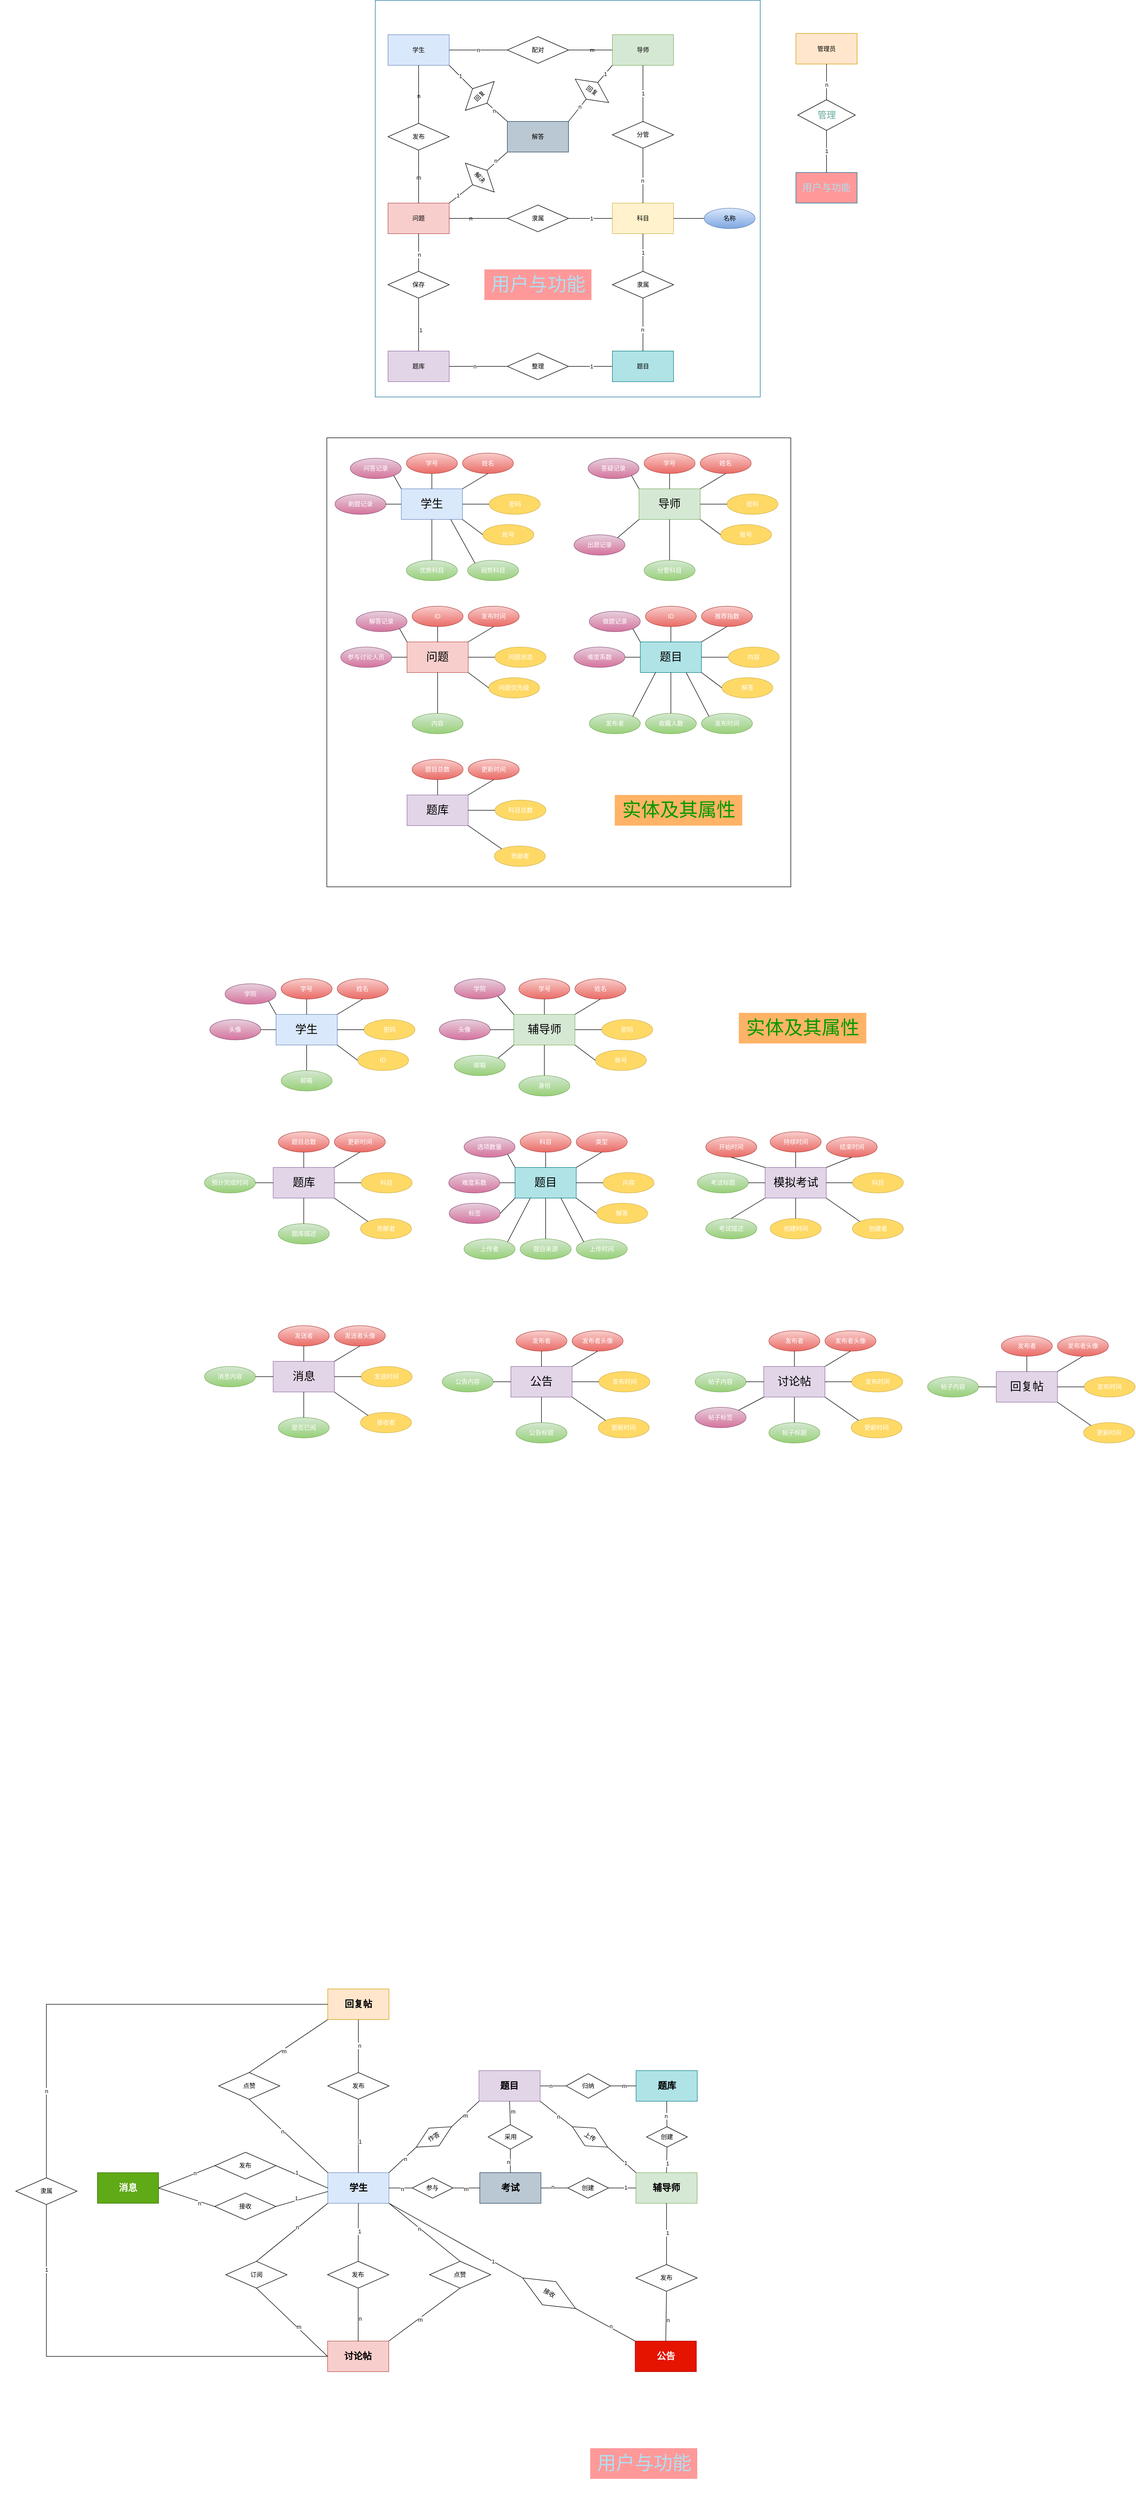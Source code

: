 <mxfile version="24.7.8">
  <diagram id="B3jrtOMa_66Pem-sX43S" name="Page-1">
    <mxGraphModel dx="2638" dy="656" grid="0" gridSize="10" guides="1" tooltips="1" connect="1" arrows="1" fold="1" page="1" pageScale="1" pageWidth="1654" pageHeight="2336" background="none" math="0" shadow="0">
      <root>
        <mxCell id="0" />
        <mxCell id="1" parent="0" />
        <mxCell id="6Svz1mQzR8lwEccJlcaI-1" value="学生" style="rounded=0;whiteSpace=wrap;html=1;fillColor=#dae8fc;strokeColor=#6c8ebf;" parent="1" vertex="1">
          <mxGeometry x="60" y="150" width="120" height="60" as="geometry" />
        </mxCell>
        <mxCell id="6Svz1mQzR8lwEccJlcaI-4" value="问题" style="rounded=0;whiteSpace=wrap;html=1;fillColor=#f8cecc;strokeColor=#b85450;" parent="1" vertex="1">
          <mxGeometry x="60" y="480" width="120" height="60" as="geometry" />
        </mxCell>
        <mxCell id="6Svz1mQzR8lwEccJlcaI-7" value="管理员" style="rounded=0;whiteSpace=wrap;html=1;fillColor=#ffe6cc;strokeColor=#d79b00;" parent="1" vertex="1">
          <mxGeometry x="860" y="147.5" width="120" height="60" as="geometry" />
        </mxCell>
        <mxCell id="6Svz1mQzR8lwEccJlcaI-10" value="" style="endArrow=none;html=1;rounded=0;exitX=1;exitY=0.5;exitDx=0;exitDy=0;entryX=0;entryY=0.5;entryDx=0;entryDy=0;" parent="1" source="6Svz1mQzR8lwEccJlcaI-1" target="kVyNSRHs4dD_q5dNy5CO-34" edge="1">
          <mxGeometry width="50" height="50" relative="1" as="geometry">
            <mxPoint x="200" y="230" as="sourcePoint" />
            <mxPoint x="250" y="180" as="targetPoint" />
          </mxGeometry>
        </mxCell>
        <mxCell id="6Svz1mQzR8lwEccJlcaI-12" value="n" style="edgeLabel;html=1;align=center;verticalAlign=middle;resizable=0;points=[];" parent="6Svz1mQzR8lwEccJlcaI-10" vertex="1" connectable="0">
          <mxGeometry y="-5" relative="1" as="geometry">
            <mxPoint y="-5" as="offset" />
          </mxGeometry>
        </mxCell>
        <mxCell id="6Svz1mQzR8lwEccJlcaI-14" value="m" style="edgeLabel;html=1;align=center;verticalAlign=middle;resizable=0;points=[];" parent="6Svz1mQzR8lwEccJlcaI-10" vertex="1" connectable="0">
          <mxGeometry y="-5" relative="1" as="geometry">
            <mxPoint x="223" y="-5" as="offset" />
          </mxGeometry>
        </mxCell>
        <mxCell id="6Svz1mQzR8lwEccJlcaI-20" value="n" style="edgeLabel;html=1;align=center;verticalAlign=middle;resizable=0;points=[];" parent="6Svz1mQzR8lwEccJlcaI-10" vertex="1" connectable="0">
          <mxGeometry y="-5" relative="1" as="geometry">
            <mxPoint x="-117" y="85" as="offset" />
          </mxGeometry>
        </mxCell>
        <mxCell id="6Svz1mQzR8lwEccJlcaI-21" value="m" style="edgeLabel;html=1;align=center;verticalAlign=middle;resizable=0;points=[];" parent="6Svz1mQzR8lwEccJlcaI-10" vertex="1" connectable="0">
          <mxGeometry y="-5" relative="1" as="geometry">
            <mxPoint x="-117" y="245" as="offset" />
          </mxGeometry>
        </mxCell>
        <mxCell id="6Svz1mQzR8lwEccJlcaI-23" value="n" style="edgeLabel;html=1;align=center;verticalAlign=middle;resizable=0;points=[];" parent="6Svz1mQzR8lwEccJlcaI-10" vertex="1" connectable="0">
          <mxGeometry y="-5" relative="1" as="geometry">
            <mxPoint x="-15" y="325" as="offset" />
          </mxGeometry>
        </mxCell>
        <mxCell id="6Svz1mQzR8lwEccJlcaI-17" value="" style="endArrow=none;html=1;rounded=0;entryX=0.5;entryY=1;entryDx=0;entryDy=0;exitX=0.5;exitY=0;exitDx=0;exitDy=0;" parent="1" source="kVyNSRHs4dD_q5dNy5CO-36" target="6Svz1mQzR8lwEccJlcaI-1" edge="1">
          <mxGeometry width="50" height="50" relative="1" as="geometry">
            <mxPoint x="120" y="280" as="sourcePoint" />
            <mxPoint x="120" y="230" as="targetPoint" />
          </mxGeometry>
        </mxCell>
        <mxCell id="6Svz1mQzR8lwEccJlcaI-32" value="" style="endArrow=none;html=1;rounded=0;entryX=0;entryY=0.5;entryDx=0;entryDy=0;exitX=1;exitY=0.5;exitDx=0;exitDy=0;" parent="1" source="6Svz1mQzR8lwEccJlcaI-4" target="kVyNSRHs4dD_q5dNy5CO-35" edge="1">
          <mxGeometry width="50" height="50" relative="1" as="geometry">
            <mxPoint x="190" y="630" as="sourcePoint" />
            <mxPoint x="235" y="510" as="targetPoint" />
          </mxGeometry>
        </mxCell>
        <mxCell id="6Svz1mQzR8lwEccJlcaI-36" value="" style="endArrow=none;html=1;rounded=0;exitX=0.5;exitY=0;exitDx=0;exitDy=0;entryX=0.5;entryY=1;entryDx=0;entryDy=0;" parent="1" source="6Svz1mQzR8lwEccJlcaI-4" target="kVyNSRHs4dD_q5dNy5CO-36" edge="1">
          <mxGeometry width="50" height="50" relative="1" as="geometry">
            <mxPoint x="170" y="450" as="sourcePoint" />
            <mxPoint x="120" y="347.5" as="targetPoint" />
          </mxGeometry>
        </mxCell>
        <mxCell id="6Svz1mQzR8lwEccJlcaI-40" value="" style="endArrow=none;html=1;rounded=0;exitX=0.5;exitY=0;exitDx=0;exitDy=0;entryX=0.5;entryY=1;entryDx=0;entryDy=0;" parent="1" source="kVyNSRHs4dD_q5dNy5CO-37" target="6Svz1mQzR8lwEccJlcaI-4" edge="1">
          <mxGeometry width="50" height="50" relative="1" as="geometry">
            <mxPoint x="120" y="620" as="sourcePoint" />
            <mxPoint x="270" y="570" as="targetPoint" />
          </mxGeometry>
        </mxCell>
        <mxCell id="6Svz1mQzR8lwEccJlcaI-41" value="n" style="edgeLabel;html=1;align=center;verticalAlign=middle;resizable=0;points=[];" parent="6Svz1mQzR8lwEccJlcaI-40" vertex="1" connectable="0">
          <mxGeometry x="-0.096" y="-1" relative="1" as="geometry">
            <mxPoint as="offset" />
          </mxGeometry>
        </mxCell>
        <mxCell id="6Svz1mQzR8lwEccJlcaI-45" value="" style="endArrow=none;html=1;rounded=0;exitX=0.5;exitY=0;exitDx=0;exitDy=0;entryX=1;entryY=1;entryDx=0;entryDy=0;" parent="1" source="kVyNSRHs4dD_q5dNy5CO-26" target="6Svz1mQzR8lwEccJlcaI-1" edge="1">
          <mxGeometry width="50" height="50" relative="1" as="geometry">
            <mxPoint x="205.359" y="250" as="sourcePoint" />
            <mxPoint x="225" y="200" as="targetPoint" />
          </mxGeometry>
        </mxCell>
        <mxCell id="6Svz1mQzR8lwEccJlcaI-57" value="1" style="edgeLabel;html=1;align=center;verticalAlign=middle;resizable=0;points=[];" parent="6Svz1mQzR8lwEccJlcaI-45" vertex="1" connectable="0">
          <mxGeometry x="0.064" y="-1" relative="1" as="geometry">
            <mxPoint as="offset" />
          </mxGeometry>
        </mxCell>
        <mxCell id="6Svz1mQzR8lwEccJlcaI-58" value="解决" style="rhombus;whiteSpace=wrap;html=1;rotation=45;" parent="1" vertex="1">
          <mxGeometry x="200" y="410" width="80" height="40" as="geometry" />
        </mxCell>
        <mxCell id="6Svz1mQzR8lwEccJlcaI-59" value="" style="endArrow=none;html=1;rounded=0;entryX=0;entryY=1;entryDx=0;entryDy=0;exitX=0.5;exitY=0;exitDx=0;exitDy=0;" parent="1" source="6Svz1mQzR8lwEccJlcaI-58" target="6Svz1mQzR8lwEccJlcaI-6" edge="1">
          <mxGeometry width="50" height="50" relative="1" as="geometry">
            <mxPoint x="268" y="458" as="sourcePoint" />
            <mxPoint x="370" y="410" as="targetPoint" />
          </mxGeometry>
        </mxCell>
        <mxCell id="6Svz1mQzR8lwEccJlcaI-62" value="n" style="edgeLabel;html=1;align=center;verticalAlign=middle;resizable=0;points=[];" parent="6Svz1mQzR8lwEccJlcaI-59" vertex="1" connectable="0">
          <mxGeometry x="-0.07" y="3" relative="1" as="geometry">
            <mxPoint as="offset" />
          </mxGeometry>
        </mxCell>
        <mxCell id="6Svz1mQzR8lwEccJlcaI-60" value="" style="endArrow=none;html=1;rounded=0;exitX=1;exitY=0;exitDx=0;exitDy=0;entryX=0.5;entryY=1;entryDx=0;entryDy=0;" parent="1" source="6Svz1mQzR8lwEccJlcaI-4" target="6Svz1mQzR8lwEccJlcaI-58" edge="1">
          <mxGeometry width="50" height="50" relative="1" as="geometry">
            <mxPoint x="160" y="420" as="sourcePoint" />
            <mxPoint x="210" y="370" as="targetPoint" />
          </mxGeometry>
        </mxCell>
        <mxCell id="6Svz1mQzR8lwEccJlcaI-61" value="1" style="edgeLabel;html=1;align=center;verticalAlign=middle;resizable=0;points=[];" parent="6Svz1mQzR8lwEccJlcaI-60" vertex="1" connectable="0">
          <mxGeometry x="-0.212" y="2" relative="1" as="geometry">
            <mxPoint as="offset" />
          </mxGeometry>
        </mxCell>
        <mxCell id="kVyNSRHs4dD_q5dNy5CO-2" value="" style="swimlane;startSize=0;fillColor=#B1DDF0;strokeColor=#10739e;" parent="1" vertex="1">
          <mxGeometry x="35" y="82.5" width="755" height="777.5" as="geometry">
            <mxRectangle x="35" y="82.5" width="50" height="40" as="alternateBounds" />
          </mxGeometry>
        </mxCell>
        <mxCell id="kVyNSRHs4dD_q5dNy5CO-3" value="&lt;font color=&quot;#b1ddf0&quot; style=&quot;font-size: 37px;&quot;&gt;用户与功能&lt;/font&gt;" style="text;html=1;align=center;verticalAlign=middle;resizable=0;points=[];autosize=1;strokeColor=none;fillColor=#FF9999;" parent="kVyNSRHs4dD_q5dNy5CO-2" vertex="1">
          <mxGeometry x="214" y="527.5" width="210" height="60" as="geometry" />
        </mxCell>
        <mxCell id="6Svz1mQzR8lwEccJlcaI-3" value="科目" style="rounded=0;whiteSpace=wrap;html=1;fillColor=#fff2cc;strokeColor=#d6b656;" parent="kVyNSRHs4dD_q5dNy5CO-2" vertex="1">
          <mxGeometry x="465" y="397.5" width="120" height="60" as="geometry" />
        </mxCell>
        <mxCell id="6Svz1mQzR8lwEccJlcaI-2" value="导师" style="rounded=0;whiteSpace=wrap;html=1;fillColor=#d5e8d4;strokeColor=#82b366;" parent="kVyNSRHs4dD_q5dNy5CO-2" vertex="1">
          <mxGeometry x="465" y="67.5" width="120" height="60" as="geometry" />
        </mxCell>
        <mxCell id="6Svz1mQzR8lwEccJlcaI-6" value="解答" style="rounded=0;whiteSpace=wrap;html=1;fillColor=#bac8d3;strokeColor=#23445d;" parent="kVyNSRHs4dD_q5dNy5CO-2" vertex="1">
          <mxGeometry x="259" y="237.5" width="120" height="60" as="geometry" />
        </mxCell>
        <mxCell id="6Svz1mQzR8lwEccJlcaI-53" value="" style="endArrow=none;html=1;rounded=0;entryX=0.5;entryY=1;entryDx=0;entryDy=0;exitX=1;exitY=0;exitDx=0;exitDy=0;" parent="kVyNSRHs4dD_q5dNy5CO-2" source="6Svz1mQzR8lwEccJlcaI-6" target="kVyNSRHs4dD_q5dNy5CO-31" edge="1">
          <mxGeometry width="50" height="50" relative="1" as="geometry">
            <mxPoint x="395" y="337.5" as="sourcePoint" />
            <mxPoint x="415" y="194.821" as="targetPoint" />
          </mxGeometry>
        </mxCell>
        <mxCell id="6Svz1mQzR8lwEccJlcaI-55" value="n" style="edgeLabel;html=1;align=center;verticalAlign=middle;resizable=0;points=[];" parent="6Svz1mQzR8lwEccJlcaI-53" vertex="1" connectable="0">
          <mxGeometry x="0.286" y="1" relative="1" as="geometry">
            <mxPoint as="offset" />
          </mxGeometry>
        </mxCell>
        <mxCell id="kVyNSRHs4dD_q5dNy5CO-26" value="回复" style="rhombus;whiteSpace=wrap;html=1;rotation=-45;" parent="kVyNSRHs4dD_q5dNy5CO-2" vertex="1">
          <mxGeometry x="165" y="167.5" width="80" height="40" as="geometry" />
        </mxCell>
        <mxCell id="6Svz1mQzR8lwEccJlcaI-44" value="" style="endArrow=none;html=1;rounded=0;exitX=0;exitY=0;exitDx=0;exitDy=0;entryX=0.5;entryY=1;entryDx=0;entryDy=0;" parent="kVyNSRHs4dD_q5dNy5CO-2" source="6Svz1mQzR8lwEccJlcaI-6" target="kVyNSRHs4dD_q5dNy5CO-26" edge="1">
          <mxGeometry width="50" height="50" relative="1" as="geometry">
            <mxPoint x="295" y="197.5" as="sourcePoint" />
            <mxPoint x="239.641" y="207.5" as="targetPoint" />
          </mxGeometry>
        </mxCell>
        <mxCell id="6Svz1mQzR8lwEccJlcaI-56" value="n" style="edgeLabel;html=1;align=center;verticalAlign=middle;resizable=0;points=[];" parent="6Svz1mQzR8lwEccJlcaI-44" vertex="1" connectable="0">
          <mxGeometry x="0.24" y="2" relative="1" as="geometry">
            <mxPoint y="-1" as="offset" />
          </mxGeometry>
        </mxCell>
        <mxCell id="kVyNSRHs4dD_q5dNy5CO-31" value="回复" style="rhombus;whiteSpace=wrap;html=1;rotation=35;" parent="kVyNSRHs4dD_q5dNy5CO-2" vertex="1">
          <mxGeometry x="385" y="157.5" width="80" height="40" as="geometry" />
        </mxCell>
        <mxCell id="kVyNSRHs4dD_q5dNy5CO-32" value="1" style="endArrow=none;html=1;rounded=0;exitX=0.5;exitY=0;exitDx=0;exitDy=0;entryX=0;entryY=1;entryDx=0;entryDy=0;" parent="kVyNSRHs4dD_q5dNy5CO-2" source="kVyNSRHs4dD_q5dNy5CO-31" target="6Svz1mQzR8lwEccJlcaI-2" edge="1">
          <mxGeometry width="50" height="50" relative="1" as="geometry">
            <mxPoint x="345" y="367.5" as="sourcePoint" />
            <mxPoint x="395" y="317.5" as="targetPoint" />
          </mxGeometry>
        </mxCell>
        <mxCell id="kVyNSRHs4dD_q5dNy5CO-34" value="配对" style="rhombus;whiteSpace=wrap;html=1;rotation=0;" parent="kVyNSRHs4dD_q5dNy5CO-2" vertex="1">
          <mxGeometry x="259" y="71.25" width="120" height="52.5" as="geometry" />
        </mxCell>
        <mxCell id="6Svz1mQzR8lwEccJlcaI-13" value="" style="endArrow=none;html=1;rounded=0;exitX=1;exitY=0.5;exitDx=0;exitDy=0;entryX=0;entryY=0.5;entryDx=0;entryDy=0;" parent="kVyNSRHs4dD_q5dNy5CO-2" source="kVyNSRHs4dD_q5dNy5CO-34" target="6Svz1mQzR8lwEccJlcaI-2" edge="1">
          <mxGeometry width="50" height="50" relative="1" as="geometry">
            <mxPoint x="345" y="102.5" as="sourcePoint" />
            <mxPoint x="395" y="97.5" as="targetPoint" />
          </mxGeometry>
        </mxCell>
        <mxCell id="kVyNSRHs4dD_q5dNy5CO-35" value="隶属" style="rhombus;whiteSpace=wrap;html=1;rotation=0;" parent="kVyNSRHs4dD_q5dNy5CO-2" vertex="1">
          <mxGeometry x="259" y="401.25" width="120" height="52.5" as="geometry" />
        </mxCell>
        <mxCell id="6Svz1mQzR8lwEccJlcaI-33" value="" style="endArrow=none;html=1;rounded=0;entryX=0;entryY=0.5;entryDx=0;entryDy=0;exitX=1;exitY=0.5;exitDx=0;exitDy=0;" parent="kVyNSRHs4dD_q5dNy5CO-2" source="kVyNSRHs4dD_q5dNy5CO-35" target="6Svz1mQzR8lwEccJlcaI-3" edge="1">
          <mxGeometry width="50" height="50" relative="1" as="geometry">
            <mxPoint x="330" y="427.5" as="sourcePoint" />
            <mxPoint x="395" y="277.5" as="targetPoint" />
          </mxGeometry>
        </mxCell>
        <mxCell id="6Svz1mQzR8lwEccJlcaI-34" value="1" style="edgeLabel;html=1;align=center;verticalAlign=middle;resizable=0;points=[];" parent="6Svz1mQzR8lwEccJlcaI-33" vertex="1" connectable="0">
          <mxGeometry x="-0.011" y="-4" relative="1" as="geometry">
            <mxPoint x="2" y="-4" as="offset" />
          </mxGeometry>
        </mxCell>
        <mxCell id="kVyNSRHs4dD_q5dNy5CO-36" value="发布" style="rhombus;whiteSpace=wrap;html=1;rotation=0;" parent="kVyNSRHs4dD_q5dNy5CO-2" vertex="1">
          <mxGeometry x="25" y="241.25" width="120" height="52.5" as="geometry" />
        </mxCell>
        <mxCell id="kVyNSRHs4dD_q5dNy5CO-37" value="保存" style="rhombus;whiteSpace=wrap;html=1;rotation=0;" parent="kVyNSRHs4dD_q5dNy5CO-2" vertex="1">
          <mxGeometry x="25" y="531.25" width="120" height="52.5" as="geometry" />
        </mxCell>
        <mxCell id="laYxPKrgTlI1vF9n6IGS-1" value="题目" style="rounded=0;whiteSpace=wrap;html=1;fillColor=#b0e3e6;strokeColor=#0e8088;" parent="kVyNSRHs4dD_q5dNy5CO-2" vertex="1">
          <mxGeometry x="465" y="687.5" width="120" height="60" as="geometry" />
        </mxCell>
        <mxCell id="6Svz1mQzR8lwEccJlcaI-5" value="题库" style="rounded=0;whiteSpace=wrap;html=1;fillColor=#e1d5e7;strokeColor=#9673a6;" parent="kVyNSRHs4dD_q5dNy5CO-2" vertex="1">
          <mxGeometry x="25" y="687.5" width="120" height="60" as="geometry" />
        </mxCell>
        <mxCell id="6Svz1mQzR8lwEccJlcaI-39" value="" style="endArrow=none;html=1;rounded=0;exitX=0.5;exitY=0;exitDx=0;exitDy=0;entryX=0.5;entryY=1;entryDx=0;entryDy=0;" parent="kVyNSRHs4dD_q5dNy5CO-2" source="6Svz1mQzR8lwEccJlcaI-5" target="kVyNSRHs4dD_q5dNy5CO-37" edge="1">
          <mxGeometry width="50" height="50" relative="1" as="geometry">
            <mxPoint x="145" y="637.5" as="sourcePoint" />
            <mxPoint x="85" y="597.5" as="targetPoint" />
          </mxGeometry>
        </mxCell>
        <mxCell id="6Svz1mQzR8lwEccJlcaI-42" value="1" style="edgeLabel;html=1;align=center;verticalAlign=middle;resizable=0;points=[];" parent="6Svz1mQzR8lwEccJlcaI-39" vertex="1" connectable="0">
          <mxGeometry x="-0.2" y="-4" relative="1" as="geometry">
            <mxPoint as="offset" />
          </mxGeometry>
        </mxCell>
        <mxCell id="laYxPKrgTlI1vF9n6IGS-5" value="整理" style="rhombus;whiteSpace=wrap;html=1;rotation=0;" parent="kVyNSRHs4dD_q5dNy5CO-2" vertex="1">
          <mxGeometry x="259" y="691.25" width="120" height="52.5" as="geometry" />
        </mxCell>
        <mxCell id="laYxPKrgTlI1vF9n6IGS-6" value="" style="endArrow=none;html=1;rounded=0;entryX=0;entryY=0.5;entryDx=0;entryDy=0;exitX=1;exitY=0.5;exitDx=0;exitDy=0;" parent="kVyNSRHs4dD_q5dNy5CO-2" source="laYxPKrgTlI1vF9n6IGS-5" target="laYxPKrgTlI1vF9n6IGS-1" edge="1">
          <mxGeometry width="50" height="50" relative="1" as="geometry">
            <mxPoint x="330" y="643.75" as="sourcePoint" />
            <mxPoint x="465" y="644.25" as="targetPoint" />
          </mxGeometry>
        </mxCell>
        <mxCell id="laYxPKrgTlI1vF9n6IGS-7" value="1" style="edgeLabel;html=1;align=center;verticalAlign=middle;resizable=0;points=[];" parent="laYxPKrgTlI1vF9n6IGS-6" vertex="1" connectable="0">
          <mxGeometry x="-0.011" y="-4" relative="1" as="geometry">
            <mxPoint x="2" y="-4" as="offset" />
          </mxGeometry>
        </mxCell>
        <mxCell id="laYxPKrgTlI1vF9n6IGS-4" value="" style="endArrow=none;html=1;rounded=0;entryX=0;entryY=0.5;entryDx=0;entryDy=0;exitX=1;exitY=0.5;exitDx=0;exitDy=0;" parent="kVyNSRHs4dD_q5dNy5CO-2" source="6Svz1mQzR8lwEccJlcaI-5" target="laYxPKrgTlI1vF9n6IGS-5" edge="1">
          <mxGeometry width="50" height="50" relative="1" as="geometry">
            <mxPoint x="145" y="643.75" as="sourcePoint" />
            <mxPoint x="200" y="643.75" as="targetPoint" />
          </mxGeometry>
        </mxCell>
        <mxCell id="laYxPKrgTlI1vF9n6IGS-8" value="n" style="edgeLabel;html=1;align=center;verticalAlign=middle;resizable=0;points=[];" parent="laYxPKrgTlI1vF9n6IGS-4" vertex="1" connectable="0">
          <mxGeometry x="-0.061" relative="1" as="geometry">
            <mxPoint x="-4" as="offset" />
          </mxGeometry>
        </mxCell>
        <mxCell id="laYxPKrgTlI1vF9n6IGS-43" value="隶属" style="rhombus;whiteSpace=wrap;html=1;rotation=0;" parent="kVyNSRHs4dD_q5dNy5CO-2" vertex="1">
          <mxGeometry x="465" y="531.25" width="120" height="52.5" as="geometry" />
        </mxCell>
        <mxCell id="laYxPKrgTlI1vF9n6IGS-44" value="1" style="endArrow=none;html=1;rounded=0;exitX=0.5;exitY=0;exitDx=0;exitDy=0;entryX=0.5;entryY=1;entryDx=0;entryDy=0;" parent="kVyNSRHs4dD_q5dNy5CO-2" source="laYxPKrgTlI1vF9n6IGS-43" target="6Svz1mQzR8lwEccJlcaI-3" edge="1">
          <mxGeometry width="50" height="50" relative="1" as="geometry">
            <mxPoint x="355" y="487.5" as="sourcePoint" />
            <mxPoint x="405" y="437.5" as="targetPoint" />
          </mxGeometry>
        </mxCell>
        <mxCell id="laYxPKrgTlI1vF9n6IGS-45" value="" style="endArrow=none;html=1;rounded=0;exitX=0.5;exitY=0;exitDx=0;exitDy=0;entryX=0.5;entryY=1;entryDx=0;entryDy=0;" parent="kVyNSRHs4dD_q5dNy5CO-2" source="laYxPKrgTlI1vF9n6IGS-1" target="laYxPKrgTlI1vF9n6IGS-43" edge="1">
          <mxGeometry width="50" height="50" relative="1" as="geometry">
            <mxPoint x="355" y="487.5" as="sourcePoint" />
            <mxPoint x="405" y="437.5" as="targetPoint" />
          </mxGeometry>
        </mxCell>
        <mxCell id="laYxPKrgTlI1vF9n6IGS-46" value="n" style="edgeLabel;html=1;align=center;verticalAlign=middle;resizable=0;points=[];" parent="laYxPKrgTlI1vF9n6IGS-45" vertex="1" connectable="0">
          <mxGeometry x="-0.161" y="2" relative="1" as="geometry">
            <mxPoint x="1" y="1" as="offset" />
          </mxGeometry>
        </mxCell>
        <mxCell id="laYxPKrgTlI1vF9n6IGS-64" value="分管" style="rhombus;whiteSpace=wrap;html=1;rotation=0;" parent="kVyNSRHs4dD_q5dNy5CO-2" vertex="1">
          <mxGeometry x="465" y="237.5" width="120" height="52.5" as="geometry" />
        </mxCell>
        <mxCell id="laYxPKrgTlI1vF9n6IGS-65" value="1" style="endArrow=none;html=1;rounded=0;exitX=0.5;exitY=0;exitDx=0;exitDy=0;entryX=0.5;entryY=1;entryDx=0;entryDy=0;" parent="kVyNSRHs4dD_q5dNy5CO-2" source="laYxPKrgTlI1vF9n6IGS-64" target="6Svz1mQzR8lwEccJlcaI-2" edge="1">
          <mxGeometry width="50" height="50" relative="1" as="geometry">
            <mxPoint x="355" y="167" as="sourcePoint" />
            <mxPoint x="525" y="137.5" as="targetPoint" />
          </mxGeometry>
        </mxCell>
        <mxCell id="laYxPKrgTlI1vF9n6IGS-66" value="" style="endArrow=none;html=1;rounded=0;exitX=0.5;exitY=0;exitDx=0;exitDy=0;entryX=0.5;entryY=1;entryDx=0;entryDy=0;" parent="kVyNSRHs4dD_q5dNy5CO-2" source="6Svz1mQzR8lwEccJlcaI-3" target="laYxPKrgTlI1vF9n6IGS-64" edge="1">
          <mxGeometry width="50" height="50" relative="1" as="geometry">
            <mxPoint x="525" y="367.5" as="sourcePoint" />
            <mxPoint x="405" y="117" as="targetPoint" />
          </mxGeometry>
        </mxCell>
        <mxCell id="laYxPKrgTlI1vF9n6IGS-67" value="n" style="edgeLabel;html=1;align=center;verticalAlign=middle;resizable=0;points=[];" parent="laYxPKrgTlI1vF9n6IGS-66" vertex="1" connectable="0">
          <mxGeometry x="-0.161" y="2" relative="1" as="geometry">
            <mxPoint x="1" y="1" as="offset" />
          </mxGeometry>
        </mxCell>
        <mxCell id="kVyNSRHs4dD_q5dNy5CO-4" value="&lt;font color=&quot;#b1ddf0&quot; style=&quot;font-size: 19px;&quot;&gt;用户与功能&lt;/font&gt;" style="rounded=0;whiteSpace=wrap;html=1;fillColor=#FF9999;strokeColor=#10739e;" parent="1" vertex="1">
          <mxGeometry x="860" y="420" width="120" height="60" as="geometry" />
        </mxCell>
        <mxCell id="kVyNSRHs4dD_q5dNy5CO-6" value="" style="endArrow=none;html=1;rounded=0;exitX=0.5;exitY=0;exitDx=0;exitDy=0;entryX=0.5;entryY=1;entryDx=0;entryDy=0;" parent="1" source="kVyNSRHs4dD_q5dNy5CO-10" target="6Svz1mQzR8lwEccJlcaI-7" edge="1">
          <mxGeometry width="50" height="50" relative="1" as="geometry">
            <mxPoint x="920" y="250" as="sourcePoint" />
            <mxPoint x="570" y="327.5" as="targetPoint" />
          </mxGeometry>
        </mxCell>
        <mxCell id="kVyNSRHs4dD_q5dNy5CO-9" value="n" style="edgeLabel;html=1;align=center;verticalAlign=middle;resizable=0;points=[];" parent="kVyNSRHs4dD_q5dNy5CO-6" vertex="1" connectable="0">
          <mxGeometry x="-0.059" y="3" relative="1" as="geometry">
            <mxPoint x="3" y="3" as="offset" />
          </mxGeometry>
        </mxCell>
        <mxCell id="kVyNSRHs4dD_q5dNy5CO-7" value="" style="endArrow=none;html=1;rounded=0;exitX=0.5;exitY=0;exitDx=0;exitDy=0;entryX=0.5;entryY=1;entryDx=0;entryDy=0;" parent="1" source="kVyNSRHs4dD_q5dNy5CO-4" target="kVyNSRHs4dD_q5dNy5CO-10" edge="1">
          <mxGeometry width="50" height="50" relative="1" as="geometry">
            <mxPoint x="930" y="270.5" as="sourcePoint" />
            <mxPoint x="920" y="367.5" as="targetPoint" />
          </mxGeometry>
        </mxCell>
        <mxCell id="kVyNSRHs4dD_q5dNy5CO-8" value="1" style="edgeLabel;html=1;align=center;verticalAlign=middle;resizable=0;points=[];" parent="kVyNSRHs4dD_q5dNy5CO-7" vertex="1" connectable="0">
          <mxGeometry x="-0.127" y="3" relative="1" as="geometry">
            <mxPoint x="3" y="-6" as="offset" />
          </mxGeometry>
        </mxCell>
        <mxCell id="kVyNSRHs4dD_q5dNy5CO-10" value="&lt;font color=&quot;#67ab9f&quot; style=&quot;font-size: 18px;&quot;&gt;管理&lt;/font&gt;" style="rhombus;whiteSpace=wrap;html=1;rotation=0;" parent="1" vertex="1">
          <mxGeometry x="863.5" y="277.5" width="113" height="60" as="geometry" />
        </mxCell>
        <mxCell id="kVyNSRHs4dD_q5dNy5CO-41" value="&lt;font style=&quot;font-size: 22px;&quot;&gt;学生&lt;/font&gt;" style="rounded=0;whiteSpace=wrap;html=1;fillColor=#dae8fc;strokeColor=#6c8ebf;" parent="1" vertex="1">
          <mxGeometry x="86" y="1040" width="120" height="60" as="geometry" />
        </mxCell>
        <mxCell id="kVyNSRHs4dD_q5dNy5CO-43" value="&lt;font color=&quot;#ffffff&quot;&gt;学号&lt;/font&gt;" style="ellipse;whiteSpace=wrap;html=1;align=center;fillColor=#f8cecc;gradientColor=#ea6b66;strokeColor=#b85450;" parent="1" vertex="1">
          <mxGeometry x="96" y="970" width="100" height="40" as="geometry" />
        </mxCell>
        <mxCell id="kVyNSRHs4dD_q5dNy5CO-44" value="" style="endArrow=none;html=1;rounded=0;exitX=0.5;exitY=0;exitDx=0;exitDy=0;entryX=0.5;entryY=1;entryDx=0;entryDy=0;" parent="1" source="kVyNSRHs4dD_q5dNy5CO-41" target="kVyNSRHs4dD_q5dNy5CO-43" edge="1">
          <mxGeometry width="50" height="50" relative="1" as="geometry">
            <mxPoint x="356" y="1020" as="sourcePoint" />
            <mxPoint x="406" y="970" as="targetPoint" />
          </mxGeometry>
        </mxCell>
        <mxCell id="kVyNSRHs4dD_q5dNy5CO-45" value="&lt;font color=&quot;#ffffff&quot;&gt;姓名&lt;/font&gt;" style="ellipse;whiteSpace=wrap;html=1;align=center;fillColor=#f8cecc;gradientColor=#ea6b66;strokeColor=#b85450;" parent="1" vertex="1">
          <mxGeometry x="206" y="970" width="100" height="40" as="geometry" />
        </mxCell>
        <mxCell id="kVyNSRHs4dD_q5dNy5CO-46" value="" style="endArrow=none;html=1;rounded=0;exitX=1;exitY=0;exitDx=0;exitDy=0;entryX=0.5;entryY=1;entryDx=0;entryDy=0;" parent="1" source="kVyNSRHs4dD_q5dNy5CO-41" target="kVyNSRHs4dD_q5dNy5CO-45" edge="1">
          <mxGeometry width="50" height="50" relative="1" as="geometry">
            <mxPoint x="356" y="1020" as="sourcePoint" />
            <mxPoint x="406" y="970" as="targetPoint" />
          </mxGeometry>
        </mxCell>
        <mxCell id="kVyNSRHs4dD_q5dNy5CO-47" value="&lt;font color=&quot;#ffffff&quot;&gt;密码&lt;/font&gt;" style="ellipse;whiteSpace=wrap;html=1;align=center;fillColor=#FFD966;gradientColor=#ffd966;strokeColor=#d6b656;" parent="1" vertex="1">
          <mxGeometry x="258.5" y="1050" width="100" height="40" as="geometry" />
        </mxCell>
        <mxCell id="kVyNSRHs4dD_q5dNy5CO-48" value="&lt;font color=&quot;#ffffff&quot;&gt;账号&lt;/font&gt;" style="ellipse;whiteSpace=wrap;html=1;align=center;fillColor=#FFD966;gradientColor=#ffd966;strokeColor=#d6b656;" parent="1" vertex="1">
          <mxGeometry x="246" y="1110" width="100" height="40" as="geometry" />
        </mxCell>
        <mxCell id="kVyNSRHs4dD_q5dNy5CO-49" value="" style="endArrow=none;html=1;rounded=0;exitX=1;exitY=0.5;exitDx=0;exitDy=0;entryX=0;entryY=0.5;entryDx=0;entryDy=0;" parent="1" source="kVyNSRHs4dD_q5dNy5CO-41" target="kVyNSRHs4dD_q5dNy5CO-47" edge="1">
          <mxGeometry width="50" height="50" relative="1" as="geometry">
            <mxPoint x="216" y="1050" as="sourcePoint" />
            <mxPoint x="266" y="1020" as="targetPoint" />
          </mxGeometry>
        </mxCell>
        <mxCell id="kVyNSRHs4dD_q5dNy5CO-50" value="" style="endArrow=none;html=1;rounded=0;exitX=1;exitY=1;exitDx=0;exitDy=0;entryX=0;entryY=0.5;entryDx=0;entryDy=0;" parent="1" source="kVyNSRHs4dD_q5dNy5CO-41" target="kVyNSRHs4dD_q5dNy5CO-48" edge="1">
          <mxGeometry width="50" height="50" relative="1" as="geometry">
            <mxPoint x="216" y="1080" as="sourcePoint" />
            <mxPoint x="269" y="1080" as="targetPoint" />
          </mxGeometry>
        </mxCell>
        <mxCell id="kVyNSRHs4dD_q5dNy5CO-51" value="&lt;font color=&quot;#ffffff&quot;&gt;弱势科目&lt;/font&gt;" style="ellipse;whiteSpace=wrap;html=1;align=center;fillColor=#d5e8d4;gradientColor=#97d077;strokeColor=#82b366;" parent="1" vertex="1">
          <mxGeometry x="216" y="1180" width="100" height="40" as="geometry" />
        </mxCell>
        <mxCell id="kVyNSRHs4dD_q5dNy5CO-52" value="&lt;font color=&quot;#ffffff&quot;&gt;优势科目&lt;/font&gt;" style="ellipse;whiteSpace=wrap;html=1;align=center;fillColor=#d5e8d4;gradientColor=#97d077;strokeColor=#82b366;" parent="1" vertex="1">
          <mxGeometry x="96" y="1180" width="100" height="40" as="geometry" />
        </mxCell>
        <mxCell id="kVyNSRHs4dD_q5dNy5CO-54" value="" style="endArrow=none;html=1;rounded=0;exitX=0.5;exitY=1;exitDx=0;exitDy=0;entryX=0.5;entryY=0;entryDx=0;entryDy=0;" parent="1" source="kVyNSRHs4dD_q5dNy5CO-41" target="kVyNSRHs4dD_q5dNy5CO-52" edge="1">
          <mxGeometry width="50" height="50" relative="1" as="geometry">
            <mxPoint x="136" y="1140" as="sourcePoint" />
            <mxPoint x="176" y="1170" as="targetPoint" />
          </mxGeometry>
        </mxCell>
        <mxCell id="kVyNSRHs4dD_q5dNy5CO-55" value="" style="endArrow=none;html=1;rounded=0;exitX=0.808;exitY=1;exitDx=0;exitDy=0;entryX=0;entryY=0;entryDx=0;entryDy=0;exitPerimeter=0;" parent="1" source="kVyNSRHs4dD_q5dNy5CO-41" target="kVyNSRHs4dD_q5dNy5CO-51" edge="1">
          <mxGeometry width="50" height="50" relative="1" as="geometry">
            <mxPoint x="156" y="1110" as="sourcePoint" />
            <mxPoint x="156" y="1190" as="targetPoint" />
          </mxGeometry>
        </mxCell>
        <mxCell id="kVyNSRHs4dD_q5dNy5CO-56" value="&lt;font color=&quot;#ffffff&quot;&gt;问答记录&lt;/font&gt;" style="ellipse;whiteSpace=wrap;html=1;align=center;fillColor=#e6d0de;gradientColor=#d5739d;strokeColor=#996185;" parent="1" vertex="1">
          <mxGeometry x="-14" y="980" width="100" height="40" as="geometry" />
        </mxCell>
        <mxCell id="kVyNSRHs4dD_q5dNy5CO-57" value="&lt;font color=&quot;#ffffff&quot;&gt;刷题记录&lt;/font&gt;" style="ellipse;whiteSpace=wrap;html=1;align=center;fillColor=#e6d0de;gradientColor=#d5739d;strokeColor=#996185;" parent="1" vertex="1">
          <mxGeometry x="-44" y="1050" width="100" height="40" as="geometry" />
        </mxCell>
        <mxCell id="kVyNSRHs4dD_q5dNy5CO-58" value="" style="endArrow=none;html=1;rounded=0;exitX=1;exitY=1;exitDx=0;exitDy=0;entryX=0;entryY=0;entryDx=0;entryDy=0;" parent="1" source="kVyNSRHs4dD_q5dNy5CO-56" target="kVyNSRHs4dD_q5dNy5CO-41" edge="1">
          <mxGeometry width="50" height="50" relative="1" as="geometry">
            <mxPoint x="156" y="1050" as="sourcePoint" />
            <mxPoint x="156" y="1020" as="targetPoint" />
          </mxGeometry>
        </mxCell>
        <mxCell id="kVyNSRHs4dD_q5dNy5CO-59" value="" style="endArrow=none;html=1;rounded=0;exitX=1;exitY=0.5;exitDx=0;exitDy=0;entryX=0;entryY=0.5;entryDx=0;entryDy=0;" parent="1" source="kVyNSRHs4dD_q5dNy5CO-57" target="kVyNSRHs4dD_q5dNy5CO-41" edge="1">
          <mxGeometry width="50" height="50" relative="1" as="geometry">
            <mxPoint x="356" y="1020" as="sourcePoint" />
            <mxPoint x="406" y="970" as="targetPoint" />
          </mxGeometry>
        </mxCell>
        <mxCell id="kVyNSRHs4dD_q5dNy5CO-61" value="&lt;font style=&quot;font-size: 22px;&quot;&gt;导师&lt;/font&gt;" style="rounded=0;whiteSpace=wrap;html=1;fillColor=#d5e8d4;strokeColor=#82b366;" parent="1" vertex="1">
          <mxGeometry x="552.25" y="1040" width="120" height="60" as="geometry" />
        </mxCell>
        <mxCell id="kVyNSRHs4dD_q5dNy5CO-62" value="&lt;font color=&quot;#ffffff&quot;&gt;学号&lt;/font&gt;" style="ellipse;whiteSpace=wrap;html=1;align=center;fillColor=#f8cecc;gradientColor=#ea6b66;strokeColor=#b85450;" parent="1" vertex="1">
          <mxGeometry x="562.25" y="970" width="100" height="40" as="geometry" />
        </mxCell>
        <mxCell id="kVyNSRHs4dD_q5dNy5CO-63" value="" style="endArrow=none;html=1;rounded=0;exitX=0.5;exitY=0;exitDx=0;exitDy=0;entryX=0.5;entryY=1;entryDx=0;entryDy=0;" parent="1" source="kVyNSRHs4dD_q5dNy5CO-61" target="kVyNSRHs4dD_q5dNy5CO-62" edge="1">
          <mxGeometry width="50" height="50" relative="1" as="geometry">
            <mxPoint x="822.25" y="1020" as="sourcePoint" />
            <mxPoint x="872.25" y="970" as="targetPoint" />
          </mxGeometry>
        </mxCell>
        <mxCell id="kVyNSRHs4dD_q5dNy5CO-64" value="&lt;font color=&quot;#ffffff&quot;&gt;姓名&lt;/font&gt;" style="ellipse;whiteSpace=wrap;html=1;align=center;fillColor=#f8cecc;gradientColor=#ea6b66;strokeColor=#b85450;" parent="1" vertex="1">
          <mxGeometry x="672.25" y="970" width="100" height="40" as="geometry" />
        </mxCell>
        <mxCell id="kVyNSRHs4dD_q5dNy5CO-65" value="" style="endArrow=none;html=1;rounded=0;exitX=1;exitY=0;exitDx=0;exitDy=0;entryX=0.5;entryY=1;entryDx=0;entryDy=0;" parent="1" source="kVyNSRHs4dD_q5dNy5CO-61" target="kVyNSRHs4dD_q5dNy5CO-64" edge="1">
          <mxGeometry width="50" height="50" relative="1" as="geometry">
            <mxPoint x="822.25" y="1020" as="sourcePoint" />
            <mxPoint x="872.25" y="970" as="targetPoint" />
          </mxGeometry>
        </mxCell>
        <mxCell id="kVyNSRHs4dD_q5dNy5CO-66" value="&lt;font color=&quot;#ffffff&quot;&gt;密码&lt;/font&gt;" style="ellipse;whiteSpace=wrap;html=1;align=center;fillColor=#FFD966;gradientColor=#ffd966;strokeColor=#d6b656;" parent="1" vertex="1">
          <mxGeometry x="724.75" y="1050" width="100" height="40" as="geometry" />
        </mxCell>
        <mxCell id="kVyNSRHs4dD_q5dNy5CO-67" value="&lt;font color=&quot;#ffffff&quot;&gt;账号&lt;/font&gt;" style="ellipse;whiteSpace=wrap;html=1;align=center;fillColor=#FFD966;gradientColor=#ffd966;strokeColor=#d6b656;" parent="1" vertex="1">
          <mxGeometry x="712.25" y="1110" width="100" height="40" as="geometry" />
        </mxCell>
        <mxCell id="kVyNSRHs4dD_q5dNy5CO-68" value="" style="endArrow=none;html=1;rounded=0;exitX=1;exitY=0.5;exitDx=0;exitDy=0;entryX=0;entryY=0.5;entryDx=0;entryDy=0;" parent="1" source="kVyNSRHs4dD_q5dNy5CO-61" target="kVyNSRHs4dD_q5dNy5CO-66" edge="1">
          <mxGeometry width="50" height="50" relative="1" as="geometry">
            <mxPoint x="682.25" y="1050" as="sourcePoint" />
            <mxPoint x="732.25" y="1020" as="targetPoint" />
          </mxGeometry>
        </mxCell>
        <mxCell id="kVyNSRHs4dD_q5dNy5CO-69" value="" style="endArrow=none;html=1;rounded=0;exitX=1;exitY=1;exitDx=0;exitDy=0;entryX=0;entryY=0.5;entryDx=0;entryDy=0;" parent="1" source="kVyNSRHs4dD_q5dNy5CO-61" target="kVyNSRHs4dD_q5dNy5CO-67" edge="1">
          <mxGeometry width="50" height="50" relative="1" as="geometry">
            <mxPoint x="682.25" y="1080" as="sourcePoint" />
            <mxPoint x="735.25" y="1080" as="targetPoint" />
          </mxGeometry>
        </mxCell>
        <mxCell id="kVyNSRHs4dD_q5dNy5CO-71" value="&lt;font color=&quot;#ffffff&quot;&gt;分管科目&lt;/font&gt;" style="ellipse;whiteSpace=wrap;html=1;align=center;fillColor=#d5e8d4;gradientColor=#97d077;strokeColor=#82b366;" parent="1" vertex="1">
          <mxGeometry x="562.25" y="1180" width="100" height="40" as="geometry" />
        </mxCell>
        <mxCell id="kVyNSRHs4dD_q5dNy5CO-72" value="" style="endArrow=none;html=1;rounded=0;exitX=0.5;exitY=1;exitDx=0;exitDy=0;entryX=0.5;entryY=0;entryDx=0;entryDy=0;" parent="1" source="kVyNSRHs4dD_q5dNy5CO-61" target="kVyNSRHs4dD_q5dNy5CO-71" edge="1">
          <mxGeometry width="50" height="50" relative="1" as="geometry">
            <mxPoint x="602.25" y="1140" as="sourcePoint" />
            <mxPoint x="642.25" y="1170" as="targetPoint" />
          </mxGeometry>
        </mxCell>
        <mxCell id="kVyNSRHs4dD_q5dNy5CO-74" value="&lt;font color=&quot;#ffffff&quot;&gt;答疑记录&lt;/font&gt;" style="ellipse;whiteSpace=wrap;html=1;align=center;fillColor=#e6d0de;gradientColor=#d5739d;strokeColor=#996185;" parent="1" vertex="1">
          <mxGeometry x="452.25" y="980" width="100" height="40" as="geometry" />
        </mxCell>
        <mxCell id="kVyNSRHs4dD_q5dNy5CO-75" value="&lt;font color=&quot;#ffffff&quot;&gt;出题记录&lt;/font&gt;" style="ellipse;whiteSpace=wrap;html=1;align=center;fillColor=#e6d0de;gradientColor=#d5739d;strokeColor=#996185;" parent="1" vertex="1">
          <mxGeometry x="424.75" y="1130" width="100" height="40" as="geometry" />
        </mxCell>
        <mxCell id="kVyNSRHs4dD_q5dNy5CO-76" value="" style="endArrow=none;html=1;rounded=0;exitX=1;exitY=1;exitDx=0;exitDy=0;entryX=0;entryY=0;entryDx=0;entryDy=0;" parent="1" source="kVyNSRHs4dD_q5dNy5CO-74" target="kVyNSRHs4dD_q5dNy5CO-61" edge="1">
          <mxGeometry width="50" height="50" relative="1" as="geometry">
            <mxPoint x="622.25" y="1050" as="sourcePoint" />
            <mxPoint x="622.25" y="1020" as="targetPoint" />
          </mxGeometry>
        </mxCell>
        <mxCell id="kVyNSRHs4dD_q5dNy5CO-77" value="" style="endArrow=none;html=1;rounded=0;exitX=1;exitY=0;exitDx=0;exitDy=0;entryX=0;entryY=1;entryDx=0;entryDy=0;" parent="1" source="kVyNSRHs4dD_q5dNy5CO-75" target="kVyNSRHs4dD_q5dNy5CO-61" edge="1">
          <mxGeometry width="50" height="50" relative="1" as="geometry">
            <mxPoint x="822.25" y="1020" as="sourcePoint" />
            <mxPoint x="872.25" y="970" as="targetPoint" />
          </mxGeometry>
        </mxCell>
        <mxCell id="laYxPKrgTlI1vF9n6IGS-9" value="&lt;font style=&quot;font-size: 22px;&quot;&gt;问题&lt;/font&gt;" style="rounded=0;whiteSpace=wrap;html=1;fillColor=#f8cecc;strokeColor=#b85450;" parent="1" vertex="1">
          <mxGeometry x="97.25" y="1340" width="120" height="60" as="geometry" />
        </mxCell>
        <mxCell id="laYxPKrgTlI1vF9n6IGS-10" value="&lt;font color=&quot;#ffffff&quot;&gt;ID&lt;/font&gt;" style="ellipse;whiteSpace=wrap;html=1;align=center;fillColor=#f8cecc;gradientColor=#ea6b66;strokeColor=#b85450;" parent="1" vertex="1">
          <mxGeometry x="107.25" y="1270" width="100" height="40" as="geometry" />
        </mxCell>
        <mxCell id="laYxPKrgTlI1vF9n6IGS-11" value="" style="endArrow=none;html=1;rounded=0;exitX=0.5;exitY=0;exitDx=0;exitDy=0;entryX=0.5;entryY=1;entryDx=0;entryDy=0;" parent="1" source="laYxPKrgTlI1vF9n6IGS-9" target="laYxPKrgTlI1vF9n6IGS-10" edge="1">
          <mxGeometry width="50" height="50" relative="1" as="geometry">
            <mxPoint x="367.25" y="1320" as="sourcePoint" />
            <mxPoint x="417.25" y="1270" as="targetPoint" />
          </mxGeometry>
        </mxCell>
        <mxCell id="laYxPKrgTlI1vF9n6IGS-12" value="&lt;font color=&quot;#ffffff&quot;&gt;发布时间&lt;/font&gt;" style="ellipse;whiteSpace=wrap;html=1;align=center;fillColor=#f8cecc;gradientColor=#ea6b66;strokeColor=#b85450;" parent="1" vertex="1">
          <mxGeometry x="217.25" y="1270" width="100" height="40" as="geometry" />
        </mxCell>
        <mxCell id="laYxPKrgTlI1vF9n6IGS-13" value="" style="endArrow=none;html=1;rounded=0;exitX=1;exitY=0;exitDx=0;exitDy=0;entryX=0.5;entryY=1;entryDx=0;entryDy=0;" parent="1" source="laYxPKrgTlI1vF9n6IGS-9" target="laYxPKrgTlI1vF9n6IGS-12" edge="1">
          <mxGeometry width="50" height="50" relative="1" as="geometry">
            <mxPoint x="367.25" y="1320" as="sourcePoint" />
            <mxPoint x="417.25" y="1270" as="targetPoint" />
          </mxGeometry>
        </mxCell>
        <mxCell id="laYxPKrgTlI1vF9n6IGS-14" value="&lt;font color=&quot;#ffffff&quot;&gt;问题状态&lt;/font&gt;" style="ellipse;whiteSpace=wrap;html=1;align=center;fillColor=#FFD966;gradientColor=#ffd966;strokeColor=#d6b656;" parent="1" vertex="1">
          <mxGeometry x="269.75" y="1350" width="100" height="40" as="geometry" />
        </mxCell>
        <mxCell id="laYxPKrgTlI1vF9n6IGS-15" value="&lt;font color=&quot;#ffffff&quot;&gt;问题优先级&lt;/font&gt;" style="ellipse;whiteSpace=wrap;html=1;align=center;fillColor=#FFD966;gradientColor=#ffd966;strokeColor=#d6b656;" parent="1" vertex="1">
          <mxGeometry x="257.25" y="1410" width="100" height="40" as="geometry" />
        </mxCell>
        <mxCell id="laYxPKrgTlI1vF9n6IGS-16" value="" style="endArrow=none;html=1;rounded=0;exitX=1;exitY=0.5;exitDx=0;exitDy=0;entryX=0;entryY=0.5;entryDx=0;entryDy=0;" parent="1" source="laYxPKrgTlI1vF9n6IGS-9" target="laYxPKrgTlI1vF9n6IGS-14" edge="1">
          <mxGeometry width="50" height="50" relative="1" as="geometry">
            <mxPoint x="227.25" y="1350" as="sourcePoint" />
            <mxPoint x="277.25" y="1320" as="targetPoint" />
          </mxGeometry>
        </mxCell>
        <mxCell id="laYxPKrgTlI1vF9n6IGS-17" value="" style="endArrow=none;html=1;rounded=0;exitX=1;exitY=1;exitDx=0;exitDy=0;entryX=0;entryY=0.5;entryDx=0;entryDy=0;" parent="1" source="laYxPKrgTlI1vF9n6IGS-9" target="laYxPKrgTlI1vF9n6IGS-15" edge="1">
          <mxGeometry width="50" height="50" relative="1" as="geometry">
            <mxPoint x="227.25" y="1380" as="sourcePoint" />
            <mxPoint x="280.25" y="1380" as="targetPoint" />
          </mxGeometry>
        </mxCell>
        <mxCell id="laYxPKrgTlI1vF9n6IGS-22" value="&lt;font color=&quot;#ffffff&quot;&gt;解答记录&lt;/font&gt;" style="ellipse;whiteSpace=wrap;html=1;align=center;fillColor=#e6d0de;gradientColor=#d5739d;strokeColor=#996185;" parent="1" vertex="1">
          <mxGeometry x="-2.75" y="1280" width="100" height="40" as="geometry" />
        </mxCell>
        <mxCell id="laYxPKrgTlI1vF9n6IGS-23" value="&lt;font color=&quot;#ffffff&quot;&gt;参与讨论人员&lt;/font&gt;" style="ellipse;whiteSpace=wrap;html=1;align=center;fillColor=#e6d0de;gradientColor=#d5739d;strokeColor=#996185;" parent="1" vertex="1">
          <mxGeometry x="-32.75" y="1350" width="100" height="40" as="geometry" />
        </mxCell>
        <mxCell id="laYxPKrgTlI1vF9n6IGS-24" value="" style="endArrow=none;html=1;rounded=0;exitX=1;exitY=1;exitDx=0;exitDy=0;entryX=0;entryY=0;entryDx=0;entryDy=0;" parent="1" source="laYxPKrgTlI1vF9n6IGS-22" target="laYxPKrgTlI1vF9n6IGS-9" edge="1">
          <mxGeometry width="50" height="50" relative="1" as="geometry">
            <mxPoint x="167.25" y="1350" as="sourcePoint" />
            <mxPoint x="167.25" y="1320" as="targetPoint" />
          </mxGeometry>
        </mxCell>
        <mxCell id="laYxPKrgTlI1vF9n6IGS-25" value="" style="endArrow=none;html=1;rounded=0;exitX=1;exitY=0.5;exitDx=0;exitDy=0;entryX=0;entryY=0.5;entryDx=0;entryDy=0;" parent="1" source="laYxPKrgTlI1vF9n6IGS-23" target="laYxPKrgTlI1vF9n6IGS-9" edge="1">
          <mxGeometry width="50" height="50" relative="1" as="geometry">
            <mxPoint x="367.25" y="1320" as="sourcePoint" />
            <mxPoint x="417.25" y="1270" as="targetPoint" />
          </mxGeometry>
        </mxCell>
        <mxCell id="laYxPKrgTlI1vF9n6IGS-26" value="&lt;font style=&quot;font-size: 22px;&quot;&gt;题目&lt;/font&gt;" style="rounded=0;whiteSpace=wrap;html=1;fillColor=#b0e3e6;strokeColor=#0e8088;" parent="1" vertex="1">
          <mxGeometry x="554.75" y="1340" width="120" height="60" as="geometry" />
        </mxCell>
        <mxCell id="laYxPKrgTlI1vF9n6IGS-27" value="&lt;font color=&quot;#ffffff&quot;&gt;ID&lt;/font&gt;" style="ellipse;whiteSpace=wrap;html=1;align=center;fillColor=#f8cecc;gradientColor=#ea6b66;strokeColor=#b85450;" parent="1" vertex="1">
          <mxGeometry x="564.75" y="1270" width="100" height="40" as="geometry" />
        </mxCell>
        <mxCell id="laYxPKrgTlI1vF9n6IGS-28" value="" style="endArrow=none;html=1;rounded=0;exitX=0.5;exitY=0;exitDx=0;exitDy=0;entryX=0.5;entryY=1;entryDx=0;entryDy=0;" parent="1" source="laYxPKrgTlI1vF9n6IGS-26" target="laYxPKrgTlI1vF9n6IGS-27" edge="1">
          <mxGeometry width="50" height="50" relative="1" as="geometry">
            <mxPoint x="824.75" y="1320" as="sourcePoint" />
            <mxPoint x="874.75" y="1270" as="targetPoint" />
          </mxGeometry>
        </mxCell>
        <mxCell id="laYxPKrgTlI1vF9n6IGS-29" value="&lt;font color=&quot;#ffffff&quot;&gt;推荐指数&lt;/font&gt;" style="ellipse;whiteSpace=wrap;html=1;align=center;fillColor=#f8cecc;gradientColor=#ea6b66;strokeColor=#b85450;" parent="1" vertex="1">
          <mxGeometry x="674.75" y="1270" width="100" height="40" as="geometry" />
        </mxCell>
        <mxCell id="laYxPKrgTlI1vF9n6IGS-30" value="" style="endArrow=none;html=1;rounded=0;exitX=1;exitY=0;exitDx=0;exitDy=0;entryX=0.5;entryY=1;entryDx=0;entryDy=0;" parent="1" source="laYxPKrgTlI1vF9n6IGS-26" target="laYxPKrgTlI1vF9n6IGS-29" edge="1">
          <mxGeometry width="50" height="50" relative="1" as="geometry">
            <mxPoint x="824.75" y="1320" as="sourcePoint" />
            <mxPoint x="874.75" y="1270" as="targetPoint" />
          </mxGeometry>
        </mxCell>
        <mxCell id="laYxPKrgTlI1vF9n6IGS-31" value="&lt;font color=&quot;#ffffff&quot;&gt;内容&lt;/font&gt;" style="ellipse;whiteSpace=wrap;html=1;align=center;fillColor=#FFD966;gradientColor=#ffd966;strokeColor=#d6b656;" parent="1" vertex="1">
          <mxGeometry x="727.25" y="1350" width="100" height="40" as="geometry" />
        </mxCell>
        <mxCell id="laYxPKrgTlI1vF9n6IGS-32" value="&lt;font color=&quot;#ffffff&quot;&gt;解答&lt;/font&gt;" style="ellipse;whiteSpace=wrap;html=1;align=center;fillColor=#FFD966;gradientColor=#ffd966;strokeColor=#d6b656;" parent="1" vertex="1">
          <mxGeometry x="714.75" y="1410" width="100" height="40" as="geometry" />
        </mxCell>
        <mxCell id="laYxPKrgTlI1vF9n6IGS-33" value="" style="endArrow=none;html=1;rounded=0;exitX=1;exitY=0.5;exitDx=0;exitDy=0;entryX=0;entryY=0.5;entryDx=0;entryDy=0;" parent="1" source="laYxPKrgTlI1vF9n6IGS-26" target="laYxPKrgTlI1vF9n6IGS-31" edge="1">
          <mxGeometry width="50" height="50" relative="1" as="geometry">
            <mxPoint x="684.75" y="1350" as="sourcePoint" />
            <mxPoint x="734.75" y="1320" as="targetPoint" />
          </mxGeometry>
        </mxCell>
        <mxCell id="laYxPKrgTlI1vF9n6IGS-34" value="" style="endArrow=none;html=1;rounded=0;exitX=1;exitY=1;exitDx=0;exitDy=0;entryX=0;entryY=0.5;entryDx=0;entryDy=0;" parent="1" source="laYxPKrgTlI1vF9n6IGS-26" target="laYxPKrgTlI1vF9n6IGS-32" edge="1">
          <mxGeometry width="50" height="50" relative="1" as="geometry">
            <mxPoint x="684.75" y="1380" as="sourcePoint" />
            <mxPoint x="737.75" y="1380" as="targetPoint" />
          </mxGeometry>
        </mxCell>
        <mxCell id="laYxPKrgTlI1vF9n6IGS-35" value="&lt;font color=&quot;#ffffff&quot;&gt;做题记录&lt;/font&gt;" style="ellipse;whiteSpace=wrap;html=1;align=center;fillColor=#e6d0de;gradientColor=#d5739d;strokeColor=#996185;" parent="1" vertex="1">
          <mxGeometry x="454.75" y="1280" width="100" height="40" as="geometry" />
        </mxCell>
        <mxCell id="laYxPKrgTlI1vF9n6IGS-36" value="&lt;font color=&quot;#ffffff&quot;&gt;难度系数&lt;/font&gt;" style="ellipse;whiteSpace=wrap;html=1;align=center;fillColor=#e6d0de;gradientColor=#d5739d;strokeColor=#996185;" parent="1" vertex="1">
          <mxGeometry x="424.75" y="1350" width="100" height="40" as="geometry" />
        </mxCell>
        <mxCell id="laYxPKrgTlI1vF9n6IGS-37" value="" style="endArrow=none;html=1;rounded=0;exitX=1;exitY=1;exitDx=0;exitDy=0;entryX=0;entryY=0;entryDx=0;entryDy=0;" parent="1" source="laYxPKrgTlI1vF9n6IGS-35" target="laYxPKrgTlI1vF9n6IGS-26" edge="1">
          <mxGeometry width="50" height="50" relative="1" as="geometry">
            <mxPoint x="624.75" y="1350" as="sourcePoint" />
            <mxPoint x="624.75" y="1320" as="targetPoint" />
          </mxGeometry>
        </mxCell>
        <mxCell id="laYxPKrgTlI1vF9n6IGS-38" value="" style="endArrow=none;html=1;rounded=0;exitX=1;exitY=0.5;exitDx=0;exitDy=0;entryX=0;entryY=0.5;entryDx=0;entryDy=0;" parent="1" source="laYxPKrgTlI1vF9n6IGS-36" target="laYxPKrgTlI1vF9n6IGS-26" edge="1">
          <mxGeometry width="50" height="50" relative="1" as="geometry">
            <mxPoint x="824.75" y="1320" as="sourcePoint" />
            <mxPoint x="874.75" y="1270" as="targetPoint" />
          </mxGeometry>
        </mxCell>
        <mxCell id="laYxPKrgTlI1vF9n6IGS-39" value="&lt;font color=&quot;#ffffff&quot;&gt;内容&lt;/font&gt;" style="ellipse;whiteSpace=wrap;html=1;align=center;fillColor=#d5e8d4;gradientColor=#97d077;strokeColor=#82b366;" parent="1" vertex="1">
          <mxGeometry x="107.25" y="1480" width="100" height="40" as="geometry" />
        </mxCell>
        <mxCell id="laYxPKrgTlI1vF9n6IGS-40" value="" style="endArrow=none;html=1;rounded=0;exitX=0.5;exitY=1;exitDx=0;exitDy=0;entryX=0.5;entryY=0;entryDx=0;entryDy=0;" parent="1" source="laYxPKrgTlI1vF9n6IGS-9" target="laYxPKrgTlI1vF9n6IGS-39" edge="1">
          <mxGeometry width="50" height="50" relative="1" as="geometry">
            <mxPoint x="178.5" y="1100" as="sourcePoint" />
            <mxPoint x="178.5" y="1180" as="targetPoint" />
          </mxGeometry>
        </mxCell>
        <mxCell id="laYxPKrgTlI1vF9n6IGS-41" value="&lt;font color=&quot;#ffffff&quot;&gt;收藏人数&lt;/font&gt;" style="ellipse;whiteSpace=wrap;html=1;align=center;fillColor=#d5e8d4;gradientColor=#97d077;strokeColor=#82b366;" parent="1" vertex="1">
          <mxGeometry x="564.75" y="1480" width="100" height="40" as="geometry" />
        </mxCell>
        <mxCell id="laYxPKrgTlI1vF9n6IGS-42" value="" style="endArrow=none;html=1;rounded=0;exitX=0.5;exitY=1;exitDx=0;exitDy=0;entryX=0.5;entryY=0;entryDx=0;entryDy=0;" parent="1" source="laYxPKrgTlI1vF9n6IGS-26" target="laYxPKrgTlI1vF9n6IGS-41" edge="1">
          <mxGeometry width="50" height="50" relative="1" as="geometry">
            <mxPoint x="623.75" y="1420" as="sourcePoint" />
            <mxPoint x="644.75" y="1200" as="targetPoint" />
          </mxGeometry>
        </mxCell>
        <mxCell id="laYxPKrgTlI1vF9n6IGS-47" value="&lt;font style=&quot;font-size: 22px;&quot;&gt;题库&lt;/font&gt;" style="rounded=0;whiteSpace=wrap;html=1;fillColor=#e1d5e7;strokeColor=#9673a6;" parent="1" vertex="1">
          <mxGeometry x="97.25" y="1640" width="120" height="60" as="geometry" />
        </mxCell>
        <mxCell id="laYxPKrgTlI1vF9n6IGS-48" value="&lt;font color=&quot;#ffffff&quot;&gt;题目总数&lt;/font&gt;" style="ellipse;whiteSpace=wrap;html=1;align=center;fillColor=#f8cecc;gradientColor=#ea6b66;strokeColor=#b85450;" parent="1" vertex="1">
          <mxGeometry x="107.25" y="1570" width="100" height="40" as="geometry" />
        </mxCell>
        <mxCell id="laYxPKrgTlI1vF9n6IGS-49" value="" style="endArrow=none;html=1;rounded=0;exitX=0.5;exitY=0;exitDx=0;exitDy=0;entryX=0.5;entryY=1;entryDx=0;entryDy=0;" parent="1" source="laYxPKrgTlI1vF9n6IGS-47" target="laYxPKrgTlI1vF9n6IGS-48" edge="1">
          <mxGeometry width="50" height="50" relative="1" as="geometry">
            <mxPoint x="367.25" y="1620" as="sourcePoint" />
            <mxPoint x="417.25" y="1570" as="targetPoint" />
          </mxGeometry>
        </mxCell>
        <mxCell id="laYxPKrgTlI1vF9n6IGS-50" value="&lt;font color=&quot;#ffffff&quot;&gt;更新时间&lt;/font&gt;" style="ellipse;whiteSpace=wrap;html=1;align=center;fillColor=#f8cecc;gradientColor=#ea6b66;strokeColor=#b85450;" parent="1" vertex="1">
          <mxGeometry x="217.25" y="1570" width="100" height="40" as="geometry" />
        </mxCell>
        <mxCell id="laYxPKrgTlI1vF9n6IGS-51" value="" style="endArrow=none;html=1;rounded=0;exitX=1;exitY=0;exitDx=0;exitDy=0;entryX=0.5;entryY=1;entryDx=0;entryDy=0;" parent="1" source="laYxPKrgTlI1vF9n6IGS-47" target="laYxPKrgTlI1vF9n6IGS-50" edge="1">
          <mxGeometry width="50" height="50" relative="1" as="geometry">
            <mxPoint x="367.25" y="1620" as="sourcePoint" />
            <mxPoint x="417.25" y="1570" as="targetPoint" />
          </mxGeometry>
        </mxCell>
        <mxCell id="laYxPKrgTlI1vF9n6IGS-52" value="&lt;font color=&quot;#ffffff&quot;&gt;科目总数&lt;/font&gt;" style="ellipse;whiteSpace=wrap;html=1;align=center;fillColor=#FFD966;gradientColor=#ffd966;strokeColor=#d6b656;" parent="1" vertex="1">
          <mxGeometry x="269.75" y="1650" width="100" height="40" as="geometry" />
        </mxCell>
        <mxCell id="laYxPKrgTlI1vF9n6IGS-54" value="" style="endArrow=none;html=1;rounded=0;exitX=1;exitY=0.5;exitDx=0;exitDy=0;entryX=0;entryY=0.5;entryDx=0;entryDy=0;" parent="1" source="laYxPKrgTlI1vF9n6IGS-47" target="laYxPKrgTlI1vF9n6IGS-52" edge="1">
          <mxGeometry width="50" height="50" relative="1" as="geometry">
            <mxPoint x="227.25" y="1650" as="sourcePoint" />
            <mxPoint x="277.25" y="1620" as="targetPoint" />
          </mxGeometry>
        </mxCell>
        <mxCell id="laYxPKrgTlI1vF9n6IGS-62" value="&lt;font color=&quot;#ffffff&quot;&gt;发布时间&lt;/font&gt;" style="ellipse;whiteSpace=wrap;html=1;align=center;fillColor=#d5e8d4;gradientColor=#97d077;strokeColor=#82b366;" parent="1" vertex="1">
          <mxGeometry x="674.75" y="1480" width="100" height="40" as="geometry" />
        </mxCell>
        <mxCell id="laYxPKrgTlI1vF9n6IGS-63" value="" style="endArrow=none;html=1;rounded=0;exitX=0.75;exitY=1;exitDx=0;exitDy=0;entryX=0;entryY=0;entryDx=0;entryDy=0;" parent="1" source="laYxPKrgTlI1vF9n6IGS-26" target="laYxPKrgTlI1vF9n6IGS-62" edge="1">
          <mxGeometry width="50" height="50" relative="1" as="geometry">
            <mxPoint x="624.5" y="1410" as="sourcePoint" />
            <mxPoint x="624.5" y="1490" as="targetPoint" />
          </mxGeometry>
        </mxCell>
        <mxCell id="kVyNSRHs4dD_q5dNy5CO-39" value="名称" style="ellipse;whiteSpace=wrap;html=1;align=center;fillColor=#dae8fc;gradientColor=#7ea6e0;strokeColor=#6c8ebf;" parent="1" vertex="1">
          <mxGeometry x="680" y="490" width="100" height="40" as="geometry" />
        </mxCell>
        <mxCell id="kVyNSRHs4dD_q5dNy5CO-40" value="" style="endArrow=none;html=1;rounded=0;entryX=1;entryY=0.5;entryDx=0;entryDy=0;exitX=0;exitY=0.5;exitDx=0;exitDy=0;" parent="1" source="kVyNSRHs4dD_q5dNy5CO-39" target="6Svz1mQzR8lwEccJlcaI-3" edge="1">
          <mxGeometry width="50" height="50" relative="1" as="geometry">
            <mxPoint x="560" y="370" as="sourcePoint" />
            <mxPoint x="560" y="480" as="targetPoint" />
          </mxGeometry>
        </mxCell>
        <mxCell id="laYxPKrgTlI1vF9n6IGS-68" value="&lt;font color=&quot;#ffffff&quot;&gt;发布者&lt;/font&gt;" style="ellipse;whiteSpace=wrap;html=1;align=center;fillColor=#d5e8d4;gradientColor=#97d077;strokeColor=#82b366;" parent="1" vertex="1">
          <mxGeometry x="454.75" y="1480" width="100" height="40" as="geometry" />
        </mxCell>
        <mxCell id="laYxPKrgTlI1vF9n6IGS-69" value="" style="endArrow=none;html=1;rounded=0;exitX=0.25;exitY=1;exitDx=0;exitDy=0;entryX=1;entryY=0;entryDx=0;entryDy=0;" parent="1" source="laYxPKrgTlI1vF9n6IGS-26" target="laYxPKrgTlI1vF9n6IGS-68" edge="1">
          <mxGeometry width="50" height="50" relative="1" as="geometry">
            <mxPoint x="654.5" y="1410" as="sourcePoint" />
            <mxPoint x="710.5" y="1496" as="targetPoint" />
          </mxGeometry>
        </mxCell>
        <mxCell id="laYxPKrgTlI1vF9n6IGS-70" value="&lt;font color=&quot;#ffffff&quot;&gt;贡献者&lt;/font&gt;" style="ellipse;whiteSpace=wrap;html=1;align=center;fillColor=#FFD966;gradientColor=#ffd966;strokeColor=#d6b656;" parent="1" vertex="1">
          <mxGeometry x="268.5" y="1740" width="100" height="40" as="geometry" />
        </mxCell>
        <mxCell id="laYxPKrgTlI1vF9n6IGS-73" value="" style="endArrow=none;html=1;rounded=0;exitX=1;exitY=1;exitDx=0;exitDy=0;entryX=0;entryY=0;entryDx=0;entryDy=0;" parent="1" source="laYxPKrgTlI1vF9n6IGS-47" target="laYxPKrgTlI1vF9n6IGS-70" edge="1">
          <mxGeometry width="50" height="50" relative="1" as="geometry">
            <mxPoint x="227.5" y="1680" as="sourcePoint" />
            <mxPoint x="288.5" y="1750" as="targetPoint" />
          </mxGeometry>
        </mxCell>
        <mxCell id="laYxPKrgTlI1vF9n6IGS-74" value="" style="swimlane;startSize=0;" parent="1" vertex="1">
          <mxGeometry x="-60" y="940" width="910" height="880" as="geometry">
            <mxRectangle x="-60" y="940" width="50" height="40" as="alternateBounds" />
          </mxGeometry>
        </mxCell>
        <mxCell id="laYxPKrgTlI1vF9n6IGS-75" value="&lt;font color=&quot;#009900&quot; style=&quot;font-size: 37px;&quot;&gt;实体及其属性&lt;/font&gt;" style="text;html=1;align=center;verticalAlign=middle;resizable=0;points=[];autosize=1;strokeColor=none;fillColor=#FFB366;" parent="laYxPKrgTlI1vF9n6IGS-74" vertex="1">
          <mxGeometry x="564.75" y="700" width="250" height="60" as="geometry" />
        </mxCell>
        <mxCell id="Wvr3oOW-4b-UBwtzuaAs-1" value="&lt;font style=&quot;font-size: 22px;&quot;&gt;学生&lt;/font&gt;" style="rounded=0;whiteSpace=wrap;html=1;fillColor=#dae8fc;strokeColor=#6c8ebf;" parent="1" vertex="1">
          <mxGeometry x="-159.62" y="2070" width="120" height="60" as="geometry" />
        </mxCell>
        <mxCell id="Wvr3oOW-4b-UBwtzuaAs-2" value="&lt;font color=&quot;#ffffff&quot;&gt;学号&lt;/font&gt;" style="ellipse;whiteSpace=wrap;html=1;align=center;fillColor=#f8cecc;gradientColor=#ea6b66;strokeColor=#b85450;" parent="1" vertex="1">
          <mxGeometry x="-149.62" y="2000" width="100" height="40" as="geometry" />
        </mxCell>
        <mxCell id="Wvr3oOW-4b-UBwtzuaAs-3" value="" style="endArrow=none;html=1;rounded=0;exitX=0.5;exitY=0;exitDx=0;exitDy=0;entryX=0.5;entryY=1;entryDx=0;entryDy=0;" parent="1" source="Wvr3oOW-4b-UBwtzuaAs-1" target="Wvr3oOW-4b-UBwtzuaAs-2" edge="1">
          <mxGeometry width="50" height="50" relative="1" as="geometry">
            <mxPoint x="110.38" y="2050" as="sourcePoint" />
            <mxPoint x="160.38" y="2000" as="targetPoint" />
          </mxGeometry>
        </mxCell>
        <mxCell id="Wvr3oOW-4b-UBwtzuaAs-4" value="&lt;font color=&quot;#ffffff&quot;&gt;姓名&lt;/font&gt;" style="ellipse;whiteSpace=wrap;html=1;align=center;fillColor=#f8cecc;gradientColor=#ea6b66;strokeColor=#b85450;" parent="1" vertex="1">
          <mxGeometry x="-39.62" y="2000" width="100" height="40" as="geometry" />
        </mxCell>
        <mxCell id="Wvr3oOW-4b-UBwtzuaAs-5" value="" style="endArrow=none;html=1;rounded=0;exitX=1;exitY=0;exitDx=0;exitDy=0;entryX=0.5;entryY=1;entryDx=0;entryDy=0;" parent="1" source="Wvr3oOW-4b-UBwtzuaAs-1" target="Wvr3oOW-4b-UBwtzuaAs-4" edge="1">
          <mxGeometry width="50" height="50" relative="1" as="geometry">
            <mxPoint x="110.38" y="2050" as="sourcePoint" />
            <mxPoint x="160.38" y="2000" as="targetPoint" />
          </mxGeometry>
        </mxCell>
        <mxCell id="Wvr3oOW-4b-UBwtzuaAs-6" value="&lt;font color=&quot;#ffffff&quot;&gt;密码&lt;/font&gt;" style="ellipse;whiteSpace=wrap;html=1;align=center;fillColor=#FFD966;gradientColor=#ffd966;strokeColor=#d6b656;" parent="1" vertex="1">
          <mxGeometry x="12.88" y="2080" width="100" height="40" as="geometry" />
        </mxCell>
        <mxCell id="Wvr3oOW-4b-UBwtzuaAs-7" value="&lt;font color=&quot;#ffffff&quot;&gt;ID&lt;/font&gt;" style="ellipse;whiteSpace=wrap;html=1;align=center;fillColor=#FFD966;gradientColor=#ffd966;strokeColor=#d6b656;" parent="1" vertex="1">
          <mxGeometry x="0.38" y="2140" width="100" height="40" as="geometry" />
        </mxCell>
        <mxCell id="Wvr3oOW-4b-UBwtzuaAs-8" value="" style="endArrow=none;html=1;rounded=0;exitX=1;exitY=0.5;exitDx=0;exitDy=0;entryX=0;entryY=0.5;entryDx=0;entryDy=0;" parent="1" source="Wvr3oOW-4b-UBwtzuaAs-1" target="Wvr3oOW-4b-UBwtzuaAs-6" edge="1">
          <mxGeometry width="50" height="50" relative="1" as="geometry">
            <mxPoint x="-29.62" y="2080" as="sourcePoint" />
            <mxPoint x="20.38" y="2050" as="targetPoint" />
          </mxGeometry>
        </mxCell>
        <mxCell id="Wvr3oOW-4b-UBwtzuaAs-9" value="" style="endArrow=none;html=1;rounded=0;exitX=1;exitY=1;exitDx=0;exitDy=0;entryX=0;entryY=0.5;entryDx=0;entryDy=0;" parent="1" source="Wvr3oOW-4b-UBwtzuaAs-1" target="Wvr3oOW-4b-UBwtzuaAs-7" edge="1">
          <mxGeometry width="50" height="50" relative="1" as="geometry">
            <mxPoint x="-29.62" y="2110" as="sourcePoint" />
            <mxPoint x="23.38" y="2110" as="targetPoint" />
          </mxGeometry>
        </mxCell>
        <mxCell id="Wvr3oOW-4b-UBwtzuaAs-14" value="&lt;font color=&quot;#ffffff&quot;&gt;学院&lt;/font&gt;" style="ellipse;whiteSpace=wrap;html=1;align=center;fillColor=#e6d0de;gradientColor=#d5739d;strokeColor=#996185;" parent="1" vertex="1">
          <mxGeometry x="-259.62" y="2010" width="100" height="40" as="geometry" />
        </mxCell>
        <mxCell id="Wvr3oOW-4b-UBwtzuaAs-15" value="&lt;font color=&quot;#ffffff&quot;&gt;头像&lt;/font&gt;" style="ellipse;whiteSpace=wrap;html=1;align=center;fillColor=#e6d0de;gradientColor=#d5739d;strokeColor=#996185;" parent="1" vertex="1">
          <mxGeometry x="-289.62" y="2080" width="100" height="40" as="geometry" />
        </mxCell>
        <mxCell id="Wvr3oOW-4b-UBwtzuaAs-16" value="" style="endArrow=none;html=1;rounded=0;exitX=1;exitY=1;exitDx=0;exitDy=0;entryX=0;entryY=0;entryDx=0;entryDy=0;" parent="1" source="Wvr3oOW-4b-UBwtzuaAs-14" target="Wvr3oOW-4b-UBwtzuaAs-1" edge="1">
          <mxGeometry width="50" height="50" relative="1" as="geometry">
            <mxPoint x="-89.62" y="2080" as="sourcePoint" />
            <mxPoint x="-89.62" y="2050" as="targetPoint" />
          </mxGeometry>
        </mxCell>
        <mxCell id="Wvr3oOW-4b-UBwtzuaAs-17" value="" style="endArrow=none;html=1;rounded=0;exitX=1;exitY=0.5;exitDx=0;exitDy=0;entryX=0;entryY=0.5;entryDx=0;entryDy=0;" parent="1" source="Wvr3oOW-4b-UBwtzuaAs-15" target="Wvr3oOW-4b-UBwtzuaAs-1" edge="1">
          <mxGeometry width="50" height="50" relative="1" as="geometry">
            <mxPoint x="110.38" y="2050" as="sourcePoint" />
            <mxPoint x="160.38" y="2000" as="targetPoint" />
          </mxGeometry>
        </mxCell>
        <mxCell id="Wvr3oOW-4b-UBwtzuaAs-18" value="&lt;font style=&quot;font-size: 22px;&quot;&gt;辅导师&lt;/font&gt;" style="rounded=0;whiteSpace=wrap;html=1;fillColor=#d5e8d4;strokeColor=#82b366;" parent="1" vertex="1">
          <mxGeometry x="306.63" y="2070" width="120" height="60" as="geometry" />
        </mxCell>
        <mxCell id="Wvr3oOW-4b-UBwtzuaAs-19" value="&lt;font color=&quot;#ffffff&quot;&gt;学号&lt;/font&gt;" style="ellipse;whiteSpace=wrap;html=1;align=center;fillColor=#f8cecc;gradientColor=#ea6b66;strokeColor=#b85450;" parent="1" vertex="1">
          <mxGeometry x="316.63" y="2000" width="100" height="40" as="geometry" />
        </mxCell>
        <mxCell id="Wvr3oOW-4b-UBwtzuaAs-20" value="" style="endArrow=none;html=1;rounded=0;exitX=0.5;exitY=0;exitDx=0;exitDy=0;entryX=0.5;entryY=1;entryDx=0;entryDy=0;" parent="1" source="Wvr3oOW-4b-UBwtzuaAs-18" target="Wvr3oOW-4b-UBwtzuaAs-19" edge="1">
          <mxGeometry width="50" height="50" relative="1" as="geometry">
            <mxPoint x="576.63" y="2050" as="sourcePoint" />
            <mxPoint x="626.63" y="2000" as="targetPoint" />
          </mxGeometry>
        </mxCell>
        <mxCell id="Wvr3oOW-4b-UBwtzuaAs-21" value="&lt;font color=&quot;#ffffff&quot;&gt;姓名&lt;/font&gt;" style="ellipse;whiteSpace=wrap;html=1;align=center;fillColor=#f8cecc;gradientColor=#ea6b66;strokeColor=#b85450;" parent="1" vertex="1">
          <mxGeometry x="426.63" y="2000" width="100" height="40" as="geometry" />
        </mxCell>
        <mxCell id="Wvr3oOW-4b-UBwtzuaAs-22" value="" style="endArrow=none;html=1;rounded=0;exitX=1;exitY=0;exitDx=0;exitDy=0;entryX=0.5;entryY=1;entryDx=0;entryDy=0;" parent="1" source="Wvr3oOW-4b-UBwtzuaAs-18" target="Wvr3oOW-4b-UBwtzuaAs-21" edge="1">
          <mxGeometry width="50" height="50" relative="1" as="geometry">
            <mxPoint x="576.63" y="2050" as="sourcePoint" />
            <mxPoint x="626.63" y="2000" as="targetPoint" />
          </mxGeometry>
        </mxCell>
        <mxCell id="Wvr3oOW-4b-UBwtzuaAs-23" value="&lt;font color=&quot;#ffffff&quot;&gt;密码&lt;/font&gt;" style="ellipse;whiteSpace=wrap;html=1;align=center;fillColor=#FFD966;gradientColor=#ffd966;strokeColor=#d6b656;" parent="1" vertex="1">
          <mxGeometry x="479.13" y="2080" width="100" height="40" as="geometry" />
        </mxCell>
        <mxCell id="Wvr3oOW-4b-UBwtzuaAs-24" value="&lt;font color=&quot;#ffffff&quot;&gt;账号&lt;/font&gt;" style="ellipse;whiteSpace=wrap;html=1;align=center;fillColor=#FFD966;gradientColor=#ffd966;strokeColor=#d6b656;" parent="1" vertex="1">
          <mxGeometry x="466.63" y="2140" width="100" height="40" as="geometry" />
        </mxCell>
        <mxCell id="Wvr3oOW-4b-UBwtzuaAs-25" value="" style="endArrow=none;html=1;rounded=0;exitX=1;exitY=0.5;exitDx=0;exitDy=0;entryX=0;entryY=0.5;entryDx=0;entryDy=0;" parent="1" source="Wvr3oOW-4b-UBwtzuaAs-18" target="Wvr3oOW-4b-UBwtzuaAs-23" edge="1">
          <mxGeometry width="50" height="50" relative="1" as="geometry">
            <mxPoint x="436.63" y="2080" as="sourcePoint" />
            <mxPoint x="486.63" y="2050" as="targetPoint" />
          </mxGeometry>
        </mxCell>
        <mxCell id="Wvr3oOW-4b-UBwtzuaAs-26" value="" style="endArrow=none;html=1;rounded=0;exitX=1;exitY=1;exitDx=0;exitDy=0;entryX=0;entryY=0.5;entryDx=0;entryDy=0;" parent="1" source="Wvr3oOW-4b-UBwtzuaAs-18" target="Wvr3oOW-4b-UBwtzuaAs-24" edge="1">
          <mxGeometry width="50" height="50" relative="1" as="geometry">
            <mxPoint x="436.63" y="2110" as="sourcePoint" />
            <mxPoint x="489.63" y="2110" as="targetPoint" />
          </mxGeometry>
        </mxCell>
        <mxCell id="Wvr3oOW-4b-UBwtzuaAs-27" value="&lt;font color=&quot;#ffffff&quot;&gt;身份&lt;/font&gt;" style="ellipse;whiteSpace=wrap;html=1;align=center;fillColor=#d5e8d4;gradientColor=#97d077;strokeColor=#82b366;" parent="1" vertex="1">
          <mxGeometry x="316.63" y="2190" width="100" height="40" as="geometry" />
        </mxCell>
        <mxCell id="Wvr3oOW-4b-UBwtzuaAs-28" value="" style="endArrow=none;html=1;rounded=0;exitX=0.5;exitY=1;exitDx=0;exitDy=0;entryX=0.5;entryY=0;entryDx=0;entryDy=0;" parent="1" source="Wvr3oOW-4b-UBwtzuaAs-18" target="Wvr3oOW-4b-UBwtzuaAs-27" edge="1">
          <mxGeometry width="50" height="50" relative="1" as="geometry">
            <mxPoint x="356.63" y="2170" as="sourcePoint" />
            <mxPoint x="396.63" y="2200" as="targetPoint" />
          </mxGeometry>
        </mxCell>
        <mxCell id="Wvr3oOW-4b-UBwtzuaAs-46" value="&lt;font style=&quot;font-size: 22px;&quot;&gt;题目&lt;/font&gt;" style="rounded=0;whiteSpace=wrap;html=1;fillColor=#b0e3e6;strokeColor=#0e8088;" parent="1" vertex="1">
          <mxGeometry x="309.13" y="2370" width="120" height="60" as="geometry" />
        </mxCell>
        <mxCell id="Wvr3oOW-4b-UBwtzuaAs-47" value="&lt;font color=&quot;#ffffff&quot;&gt;科目&lt;/font&gt;" style="ellipse;whiteSpace=wrap;html=1;align=center;fillColor=#f8cecc;gradientColor=#ea6b66;strokeColor=#b85450;" parent="1" vertex="1">
          <mxGeometry x="319.13" y="2300" width="100" height="40" as="geometry" />
        </mxCell>
        <mxCell id="Wvr3oOW-4b-UBwtzuaAs-48" value="" style="endArrow=none;html=1;rounded=0;exitX=0.5;exitY=0;exitDx=0;exitDy=0;entryX=0.5;entryY=1;entryDx=0;entryDy=0;" parent="1" source="Wvr3oOW-4b-UBwtzuaAs-46" target="Wvr3oOW-4b-UBwtzuaAs-47" edge="1">
          <mxGeometry width="50" height="50" relative="1" as="geometry">
            <mxPoint x="579.13" y="2350" as="sourcePoint" />
            <mxPoint x="629.13" y="2300" as="targetPoint" />
          </mxGeometry>
        </mxCell>
        <mxCell id="Wvr3oOW-4b-UBwtzuaAs-49" value="&lt;font color=&quot;#ffffff&quot;&gt;类型&lt;/font&gt;" style="ellipse;whiteSpace=wrap;html=1;align=center;fillColor=#f8cecc;gradientColor=#ea6b66;strokeColor=#b85450;" parent="1" vertex="1">
          <mxGeometry x="429.13" y="2300" width="100" height="40" as="geometry" />
        </mxCell>
        <mxCell id="Wvr3oOW-4b-UBwtzuaAs-50" value="" style="endArrow=none;html=1;rounded=0;exitX=1;exitY=0;exitDx=0;exitDy=0;entryX=0.5;entryY=1;entryDx=0;entryDy=0;" parent="1" source="Wvr3oOW-4b-UBwtzuaAs-46" target="Wvr3oOW-4b-UBwtzuaAs-49" edge="1">
          <mxGeometry width="50" height="50" relative="1" as="geometry">
            <mxPoint x="579.13" y="2350" as="sourcePoint" />
            <mxPoint x="629.13" y="2300" as="targetPoint" />
          </mxGeometry>
        </mxCell>
        <mxCell id="Wvr3oOW-4b-UBwtzuaAs-51" value="&lt;font color=&quot;#ffffff&quot;&gt;内容&lt;/font&gt;" style="ellipse;whiteSpace=wrap;html=1;align=center;fillColor=#FFD966;gradientColor=#ffd966;strokeColor=#d6b656;" parent="1" vertex="1">
          <mxGeometry x="481.63" y="2380" width="100" height="40" as="geometry" />
        </mxCell>
        <mxCell id="Wvr3oOW-4b-UBwtzuaAs-52" value="&lt;font color=&quot;#ffffff&quot;&gt;解答&lt;/font&gt;" style="ellipse;whiteSpace=wrap;html=1;align=center;fillColor=#FFD966;gradientColor=#ffd966;strokeColor=#d6b656;" parent="1" vertex="1">
          <mxGeometry x="469.13" y="2440" width="100" height="40" as="geometry" />
        </mxCell>
        <mxCell id="Wvr3oOW-4b-UBwtzuaAs-53" value="" style="endArrow=none;html=1;rounded=0;exitX=1;exitY=0.5;exitDx=0;exitDy=0;entryX=0;entryY=0.5;entryDx=0;entryDy=0;" parent="1" source="Wvr3oOW-4b-UBwtzuaAs-46" target="Wvr3oOW-4b-UBwtzuaAs-51" edge="1">
          <mxGeometry width="50" height="50" relative="1" as="geometry">
            <mxPoint x="439.13" y="2380" as="sourcePoint" />
            <mxPoint x="489.13" y="2350" as="targetPoint" />
          </mxGeometry>
        </mxCell>
        <mxCell id="Wvr3oOW-4b-UBwtzuaAs-54" value="" style="endArrow=none;html=1;rounded=0;exitX=1;exitY=1;exitDx=0;exitDy=0;entryX=0;entryY=0.5;entryDx=0;entryDy=0;" parent="1" source="Wvr3oOW-4b-UBwtzuaAs-46" target="Wvr3oOW-4b-UBwtzuaAs-52" edge="1">
          <mxGeometry width="50" height="50" relative="1" as="geometry">
            <mxPoint x="439.13" y="2410" as="sourcePoint" />
            <mxPoint x="492.13" y="2410" as="targetPoint" />
          </mxGeometry>
        </mxCell>
        <mxCell id="Wvr3oOW-4b-UBwtzuaAs-55" value="&lt;span style=&quot;color: rgb(255, 255, 255);&quot;&gt;选项数量&lt;/span&gt;" style="ellipse;whiteSpace=wrap;html=1;align=center;fillColor=#e6d0de;gradientColor=#d5739d;strokeColor=#996185;" parent="1" vertex="1">
          <mxGeometry x="209.13" y="2310" width="100" height="40" as="geometry" />
        </mxCell>
        <mxCell id="Wvr3oOW-4b-UBwtzuaAs-56" value="&lt;font color=&quot;#ffffff&quot;&gt;难度系数&lt;/font&gt;" style="ellipse;whiteSpace=wrap;html=1;align=center;fillColor=#e6d0de;gradientColor=#d5739d;strokeColor=#996185;" parent="1" vertex="1">
          <mxGeometry x="179.13" y="2380" width="100" height="40" as="geometry" />
        </mxCell>
        <mxCell id="Wvr3oOW-4b-UBwtzuaAs-57" value="" style="endArrow=none;html=1;rounded=0;exitX=1;exitY=1;exitDx=0;exitDy=0;entryX=0;entryY=0;entryDx=0;entryDy=0;" parent="1" source="Wvr3oOW-4b-UBwtzuaAs-55" target="Wvr3oOW-4b-UBwtzuaAs-46" edge="1">
          <mxGeometry width="50" height="50" relative="1" as="geometry">
            <mxPoint x="379.13" y="2380" as="sourcePoint" />
            <mxPoint x="379.13" y="2350" as="targetPoint" />
          </mxGeometry>
        </mxCell>
        <mxCell id="Wvr3oOW-4b-UBwtzuaAs-58" value="" style="endArrow=none;html=1;rounded=0;exitX=1;exitY=0.5;exitDx=0;exitDy=0;entryX=0;entryY=0.5;entryDx=0;entryDy=0;" parent="1" source="Wvr3oOW-4b-UBwtzuaAs-56" target="Wvr3oOW-4b-UBwtzuaAs-46" edge="1">
          <mxGeometry width="50" height="50" relative="1" as="geometry">
            <mxPoint x="579.13" y="2350" as="sourcePoint" />
            <mxPoint x="629.13" y="2300" as="targetPoint" />
          </mxGeometry>
        </mxCell>
        <mxCell id="Wvr3oOW-4b-UBwtzuaAs-61" value="&lt;font color=&quot;#ffffff&quot;&gt;题目来源&lt;/font&gt;" style="ellipse;whiteSpace=wrap;html=1;align=center;fillColor=#d5e8d4;gradientColor=#97d077;strokeColor=#82b366;" parent="1" vertex="1">
          <mxGeometry x="319.13" y="2510" width="100" height="40" as="geometry" />
        </mxCell>
        <mxCell id="Wvr3oOW-4b-UBwtzuaAs-62" value="" style="endArrow=none;html=1;rounded=0;exitX=0.5;exitY=1;exitDx=0;exitDy=0;entryX=0.5;entryY=0;entryDx=0;entryDy=0;" parent="1" source="Wvr3oOW-4b-UBwtzuaAs-46" target="Wvr3oOW-4b-UBwtzuaAs-61" edge="1">
          <mxGeometry width="50" height="50" relative="1" as="geometry">
            <mxPoint x="378.13" y="2450" as="sourcePoint" />
            <mxPoint x="399.13" y="2230" as="targetPoint" />
          </mxGeometry>
        </mxCell>
        <mxCell id="Wvr3oOW-4b-UBwtzuaAs-63" value="&lt;font style=&quot;font-size: 22px;&quot;&gt;题库&lt;/font&gt;" style="rounded=0;whiteSpace=wrap;html=1;fillColor=#e1d5e7;strokeColor=#9673a6;" parent="1" vertex="1">
          <mxGeometry x="-165.25" y="2370" width="120" height="60" as="geometry" />
        </mxCell>
        <mxCell id="Wvr3oOW-4b-UBwtzuaAs-64" value="&lt;font color=&quot;#ffffff&quot;&gt;题目总数&lt;/font&gt;" style="ellipse;whiteSpace=wrap;html=1;align=center;fillColor=#f8cecc;gradientColor=#ea6b66;strokeColor=#b85450;" parent="1" vertex="1">
          <mxGeometry x="-155.25" y="2300" width="100" height="40" as="geometry" />
        </mxCell>
        <mxCell id="Wvr3oOW-4b-UBwtzuaAs-65" value="" style="endArrow=none;html=1;rounded=0;exitX=0.5;exitY=0;exitDx=0;exitDy=0;entryX=0.5;entryY=1;entryDx=0;entryDy=0;" parent="1" source="Wvr3oOW-4b-UBwtzuaAs-63" target="Wvr3oOW-4b-UBwtzuaAs-64" edge="1">
          <mxGeometry width="50" height="50" relative="1" as="geometry">
            <mxPoint x="104.75" y="2350" as="sourcePoint" />
            <mxPoint x="154.75" y="2300" as="targetPoint" />
          </mxGeometry>
        </mxCell>
        <mxCell id="Wvr3oOW-4b-UBwtzuaAs-66" value="&lt;font color=&quot;#ffffff&quot;&gt;更新时间&lt;/font&gt;" style="ellipse;whiteSpace=wrap;html=1;align=center;fillColor=#f8cecc;gradientColor=#ea6b66;strokeColor=#b85450;" parent="1" vertex="1">
          <mxGeometry x="-45.25" y="2300" width="100" height="40" as="geometry" />
        </mxCell>
        <mxCell id="Wvr3oOW-4b-UBwtzuaAs-67" value="" style="endArrow=none;html=1;rounded=0;exitX=1;exitY=0;exitDx=0;exitDy=0;entryX=0.5;entryY=1;entryDx=0;entryDy=0;" parent="1" source="Wvr3oOW-4b-UBwtzuaAs-63" target="Wvr3oOW-4b-UBwtzuaAs-66" edge="1">
          <mxGeometry width="50" height="50" relative="1" as="geometry">
            <mxPoint x="104.75" y="2350" as="sourcePoint" />
            <mxPoint x="154.75" y="2300" as="targetPoint" />
          </mxGeometry>
        </mxCell>
        <mxCell id="Wvr3oOW-4b-UBwtzuaAs-68" value="&lt;font color=&quot;#ffffff&quot;&gt;科目&lt;/font&gt;" style="ellipse;whiteSpace=wrap;html=1;align=center;fillColor=#FFD966;gradientColor=#ffd966;strokeColor=#d6b656;" parent="1" vertex="1">
          <mxGeometry x="7.25" y="2380" width="100" height="40" as="geometry" />
        </mxCell>
        <mxCell id="Wvr3oOW-4b-UBwtzuaAs-69" value="" style="endArrow=none;html=1;rounded=0;exitX=1;exitY=0.5;exitDx=0;exitDy=0;entryX=0;entryY=0.5;entryDx=0;entryDy=0;" parent="1" source="Wvr3oOW-4b-UBwtzuaAs-63" target="Wvr3oOW-4b-UBwtzuaAs-68" edge="1">
          <mxGeometry width="50" height="50" relative="1" as="geometry">
            <mxPoint x="-35.25" y="2380" as="sourcePoint" />
            <mxPoint x="14.75" y="2350" as="targetPoint" />
          </mxGeometry>
        </mxCell>
        <mxCell id="Wvr3oOW-4b-UBwtzuaAs-70" value="&lt;font color=&quot;#ffffff&quot;&gt;上传时间&lt;/font&gt;" style="ellipse;whiteSpace=wrap;html=1;align=center;fillColor=#d5e8d4;gradientColor=#97d077;strokeColor=#82b366;" parent="1" vertex="1">
          <mxGeometry x="429.13" y="2510" width="100" height="40" as="geometry" />
        </mxCell>
        <mxCell id="Wvr3oOW-4b-UBwtzuaAs-71" value="" style="endArrow=none;html=1;rounded=0;exitX=0.75;exitY=1;exitDx=0;exitDy=0;entryX=0;entryY=0;entryDx=0;entryDy=0;" parent="1" source="Wvr3oOW-4b-UBwtzuaAs-46" target="Wvr3oOW-4b-UBwtzuaAs-70" edge="1">
          <mxGeometry width="50" height="50" relative="1" as="geometry">
            <mxPoint x="378.88" y="2440" as="sourcePoint" />
            <mxPoint x="378.88" y="2520" as="targetPoint" />
          </mxGeometry>
        </mxCell>
        <mxCell id="Wvr3oOW-4b-UBwtzuaAs-72" value="&lt;font color=&quot;#ffffff&quot;&gt;上传者&lt;/font&gt;" style="ellipse;whiteSpace=wrap;html=1;align=center;fillColor=#d5e8d4;gradientColor=#97d077;strokeColor=#82b366;" parent="1" vertex="1">
          <mxGeometry x="209.13" y="2510" width="100" height="40" as="geometry" />
        </mxCell>
        <mxCell id="Wvr3oOW-4b-UBwtzuaAs-73" value="" style="endArrow=none;html=1;rounded=0;exitX=0.25;exitY=1;exitDx=0;exitDy=0;entryX=1;entryY=0;entryDx=0;entryDy=0;" parent="1" source="Wvr3oOW-4b-UBwtzuaAs-46" target="Wvr3oOW-4b-UBwtzuaAs-72" edge="1">
          <mxGeometry width="50" height="50" relative="1" as="geometry">
            <mxPoint x="408.88" y="2440" as="sourcePoint" />
            <mxPoint x="464.88" y="2526" as="targetPoint" />
          </mxGeometry>
        </mxCell>
        <mxCell id="Wvr3oOW-4b-UBwtzuaAs-74" value="&lt;font color=&quot;#ffffff&quot;&gt;贡献者&lt;/font&gt;" style="ellipse;whiteSpace=wrap;html=1;align=center;fillColor=#FFD966;gradientColor=#ffd966;strokeColor=#d6b656;" parent="1" vertex="1">
          <mxGeometry x="6.0" y="2470" width="100" height="40" as="geometry" />
        </mxCell>
        <mxCell id="Wvr3oOW-4b-UBwtzuaAs-75" value="" style="endArrow=none;html=1;rounded=0;exitX=1;exitY=1;exitDx=0;exitDy=0;entryX=0;entryY=0;entryDx=0;entryDy=0;" parent="1" source="Wvr3oOW-4b-UBwtzuaAs-63" target="Wvr3oOW-4b-UBwtzuaAs-74" edge="1">
          <mxGeometry width="50" height="50" relative="1" as="geometry">
            <mxPoint x="-35" y="2410" as="sourcePoint" />
            <mxPoint x="26.0" y="2480" as="targetPoint" />
          </mxGeometry>
        </mxCell>
        <mxCell id="Wvr3oOW-4b-UBwtzuaAs-78" value="&lt;font color=&quot;#ffffff&quot;&gt;邮箱&lt;/font&gt;" style="ellipse;whiteSpace=wrap;html=1;align=center;fillColor=#d5e8d4;gradientColor=#97d077;strokeColor=#82b366;" parent="1" vertex="1">
          <mxGeometry x="-149.62" y="2180" width="100" height="40" as="geometry" />
        </mxCell>
        <mxCell id="Wvr3oOW-4b-UBwtzuaAs-79" value="" style="endArrow=none;html=1;rounded=0;exitX=0.5;exitY=0;exitDx=0;exitDy=0;entryX=0.5;entryY=1;entryDx=0;entryDy=0;" parent="1" source="Wvr3oOW-4b-UBwtzuaAs-78" target="Wvr3oOW-4b-UBwtzuaAs-1" edge="1">
          <mxGeometry width="50" height="50" relative="1" as="geometry">
            <mxPoint x="-90" y="2190" as="sourcePoint" />
            <mxPoint x="-90" y="2140" as="targetPoint" />
          </mxGeometry>
        </mxCell>
        <mxCell id="Wvr3oOW-4b-UBwtzuaAs-80" value="&lt;font color=&quot;#ffffff&quot;&gt;题库描述&lt;/font&gt;" style="ellipse;whiteSpace=wrap;html=1;align=center;fillColor=#d5e8d4;gradientColor=#97d077;strokeColor=#82b366;" parent="1" vertex="1">
          <mxGeometry x="-155.25" y="2480" width="100" height="40" as="geometry" />
        </mxCell>
        <mxCell id="Wvr3oOW-4b-UBwtzuaAs-81" value="&lt;font color=&quot;#ffffff&quot;&gt;预计完成时间&lt;/font&gt;" style="ellipse;whiteSpace=wrap;html=1;align=center;fillColor=#d5e8d4;gradientColor=#97d077;strokeColor=#82b366;" parent="1" vertex="1">
          <mxGeometry x="-300" y="2380" width="100" height="40" as="geometry" />
        </mxCell>
        <mxCell id="Wvr3oOW-4b-UBwtzuaAs-82" value="" style="endArrow=none;html=1;rounded=0;exitX=0.5;exitY=0;exitDx=0;exitDy=0;entryX=0.5;entryY=1;entryDx=0;entryDy=0;" parent="1" source="Wvr3oOW-4b-UBwtzuaAs-80" target="Wvr3oOW-4b-UBwtzuaAs-63" edge="1">
          <mxGeometry width="50" height="50" relative="1" as="geometry">
            <mxPoint x="-90" y="2190" as="sourcePoint" />
            <mxPoint x="-90" y="2140" as="targetPoint" />
          </mxGeometry>
        </mxCell>
        <mxCell id="Wvr3oOW-4b-UBwtzuaAs-83" value="" style="endArrow=none;html=1;rounded=0;exitX=1;exitY=0.5;exitDx=0;exitDy=0;entryX=0;entryY=0.5;entryDx=0;entryDy=0;" parent="1" source="Wvr3oOW-4b-UBwtzuaAs-81" target="Wvr3oOW-4b-UBwtzuaAs-63" edge="1">
          <mxGeometry width="50" height="50" relative="1" as="geometry">
            <mxPoint x="-95" y="2490" as="sourcePoint" />
            <mxPoint x="-95" y="2440" as="targetPoint" />
          </mxGeometry>
        </mxCell>
        <mxCell id="Wvr3oOW-4b-UBwtzuaAs-84" value="&lt;font color=&quot;#ffffff&quot;&gt;学院&lt;/font&gt;" style="ellipse;whiteSpace=wrap;html=1;align=center;fillColor=#e6d0de;gradientColor=#d5739d;strokeColor=#996185;" parent="1" vertex="1">
          <mxGeometry x="190" y="2000" width="100" height="40" as="geometry" />
        </mxCell>
        <mxCell id="Wvr3oOW-4b-UBwtzuaAs-85" value="&lt;font color=&quot;#ffffff&quot;&gt;头像&lt;/font&gt;" style="ellipse;whiteSpace=wrap;html=1;align=center;fillColor=#e6d0de;gradientColor=#d5739d;strokeColor=#996185;" parent="1" vertex="1">
          <mxGeometry x="160.38" y="2080" width="100" height="40" as="geometry" />
        </mxCell>
        <mxCell id="Wvr3oOW-4b-UBwtzuaAs-86" value="" style="endArrow=none;html=1;rounded=0;exitX=1;exitY=1;exitDx=0;exitDy=0;entryX=0;entryY=0;entryDx=0;entryDy=0;" parent="1" source="Wvr3oOW-4b-UBwtzuaAs-84" target="Wvr3oOW-4b-UBwtzuaAs-18" edge="1">
          <mxGeometry width="50" height="50" relative="1" as="geometry">
            <mxPoint x="360" y="2070" as="sourcePoint" />
            <mxPoint x="289.62" y="2060" as="targetPoint" />
          </mxGeometry>
        </mxCell>
        <mxCell id="Wvr3oOW-4b-UBwtzuaAs-87" value="" style="endArrow=none;html=1;rounded=0;exitX=1;exitY=0.5;exitDx=0;exitDy=0;entryX=0;entryY=0.5;entryDx=0;entryDy=0;" parent="1" source="Wvr3oOW-4b-UBwtzuaAs-85" target="Wvr3oOW-4b-UBwtzuaAs-18" edge="1">
          <mxGeometry width="50" height="50" relative="1" as="geometry">
            <mxPoint x="560.38" y="2050" as="sourcePoint" />
            <mxPoint x="290" y="2100" as="targetPoint" />
          </mxGeometry>
        </mxCell>
        <mxCell id="Wvr3oOW-4b-UBwtzuaAs-89" value="&lt;font color=&quot;#ffffff&quot;&gt;邮箱&lt;/font&gt;" style="ellipse;whiteSpace=wrap;html=1;align=center;fillColor=#d5e8d4;gradientColor=#97d077;strokeColor=#82b366;" parent="1" vertex="1">
          <mxGeometry x="190" y="2150" width="100" height="40" as="geometry" />
        </mxCell>
        <mxCell id="Wvr3oOW-4b-UBwtzuaAs-90" value="" style="endArrow=none;html=1;rounded=0;exitX=0;exitY=1;exitDx=0;exitDy=0;entryX=1;entryY=0;entryDx=0;entryDy=0;" parent="1" source="Wvr3oOW-4b-UBwtzuaAs-18" target="Wvr3oOW-4b-UBwtzuaAs-89" edge="1">
          <mxGeometry width="50" height="50" relative="1" as="geometry">
            <mxPoint x="377" y="2140" as="sourcePoint" />
            <mxPoint x="377" y="2200" as="targetPoint" />
          </mxGeometry>
        </mxCell>
        <mxCell id="Wvr3oOW-4b-UBwtzuaAs-91" value="&lt;font color=&quot;#ffffff&quot;&gt;标签&lt;/font&gt;" style="ellipse;whiteSpace=wrap;html=1;align=center;fillColor=#e6d0de;gradientColor=#d5739d;strokeColor=#996185;" parent="1" vertex="1">
          <mxGeometry x="180" y="2440" width="100" height="40" as="geometry" />
        </mxCell>
        <mxCell id="Wvr3oOW-4b-UBwtzuaAs-92" value="" style="endArrow=none;html=1;rounded=0;exitX=0;exitY=1;exitDx=0;exitDy=0;entryX=1;entryY=0.5;entryDx=0;entryDy=0;" parent="1" source="Wvr3oOW-4b-UBwtzuaAs-46" target="Wvr3oOW-4b-UBwtzuaAs-91" edge="1">
          <mxGeometry width="50" height="50" relative="1" as="geometry">
            <mxPoint x="349" y="2440" as="sourcePoint" />
            <mxPoint x="304" y="2526" as="targetPoint" />
          </mxGeometry>
        </mxCell>
        <mxCell id="Wvr3oOW-4b-UBwtzuaAs-93" value="&lt;font style=&quot;font-size: 22px;&quot;&gt;消息&lt;/font&gt;" style="rounded=0;whiteSpace=wrap;html=1;fillColor=#e1d5e7;strokeColor=#9673a6;" parent="1" vertex="1">
          <mxGeometry x="-165.25" y="2750" width="120" height="60" as="geometry" />
        </mxCell>
        <mxCell id="Wvr3oOW-4b-UBwtzuaAs-94" value="&lt;font color=&quot;#ffffff&quot;&gt;发送者&lt;/font&gt;" style="ellipse;whiteSpace=wrap;html=1;align=center;fillColor=#f8cecc;gradientColor=#ea6b66;strokeColor=#b85450;" parent="1" vertex="1">
          <mxGeometry x="-155.25" y="2680" width="100" height="40" as="geometry" />
        </mxCell>
        <mxCell id="Wvr3oOW-4b-UBwtzuaAs-95" value="" style="endArrow=none;html=1;rounded=0;exitX=0.5;exitY=0;exitDx=0;exitDy=0;entryX=0.5;entryY=1;entryDx=0;entryDy=0;" parent="1" source="Wvr3oOW-4b-UBwtzuaAs-93" target="Wvr3oOW-4b-UBwtzuaAs-94" edge="1">
          <mxGeometry width="50" height="50" relative="1" as="geometry">
            <mxPoint x="104.75" y="2730" as="sourcePoint" />
            <mxPoint x="154.75" y="2680" as="targetPoint" />
          </mxGeometry>
        </mxCell>
        <mxCell id="Wvr3oOW-4b-UBwtzuaAs-96" value="&lt;font color=&quot;#ffffff&quot;&gt;发送者头像&lt;/font&gt;" style="ellipse;whiteSpace=wrap;html=1;align=center;fillColor=#f8cecc;gradientColor=#ea6b66;strokeColor=#b85450;" parent="1" vertex="1">
          <mxGeometry x="-45.25" y="2680" width="100" height="40" as="geometry" />
        </mxCell>
        <mxCell id="Wvr3oOW-4b-UBwtzuaAs-97" value="" style="endArrow=none;html=1;rounded=0;exitX=1;exitY=0;exitDx=0;exitDy=0;entryX=0.5;entryY=1;entryDx=0;entryDy=0;" parent="1" source="Wvr3oOW-4b-UBwtzuaAs-93" target="Wvr3oOW-4b-UBwtzuaAs-96" edge="1">
          <mxGeometry width="50" height="50" relative="1" as="geometry">
            <mxPoint x="104.75" y="2730" as="sourcePoint" />
            <mxPoint x="154.75" y="2680" as="targetPoint" />
          </mxGeometry>
        </mxCell>
        <mxCell id="Wvr3oOW-4b-UBwtzuaAs-98" value="&lt;font color=&quot;#ffffff&quot;&gt;发送时间&lt;/font&gt;" style="ellipse;whiteSpace=wrap;html=1;align=center;fillColor=#FFD966;gradientColor=#ffd966;strokeColor=#d6b656;" parent="1" vertex="1">
          <mxGeometry x="7.25" y="2760" width="100" height="40" as="geometry" />
        </mxCell>
        <mxCell id="Wvr3oOW-4b-UBwtzuaAs-99" value="" style="endArrow=none;html=1;rounded=0;exitX=1;exitY=0.5;exitDx=0;exitDy=0;entryX=0;entryY=0.5;entryDx=0;entryDy=0;" parent="1" source="Wvr3oOW-4b-UBwtzuaAs-93" target="Wvr3oOW-4b-UBwtzuaAs-98" edge="1">
          <mxGeometry width="50" height="50" relative="1" as="geometry">
            <mxPoint x="-35.25" y="2760" as="sourcePoint" />
            <mxPoint x="14.75" y="2730" as="targetPoint" />
          </mxGeometry>
        </mxCell>
        <mxCell id="Wvr3oOW-4b-UBwtzuaAs-100" value="&lt;span style=&quot;color: rgb(255, 255, 255);&quot;&gt;接收者&lt;/span&gt;" style="ellipse;whiteSpace=wrap;html=1;align=center;fillColor=#FFD966;gradientColor=#ffd966;strokeColor=#d6b656;" parent="1" vertex="1">
          <mxGeometry x="6.0" y="2850" width="100" height="40" as="geometry" />
        </mxCell>
        <mxCell id="Wvr3oOW-4b-UBwtzuaAs-101" value="" style="endArrow=none;html=1;rounded=0;exitX=1;exitY=1;exitDx=0;exitDy=0;entryX=0;entryY=0;entryDx=0;entryDy=0;" parent="1" source="Wvr3oOW-4b-UBwtzuaAs-93" target="Wvr3oOW-4b-UBwtzuaAs-100" edge="1">
          <mxGeometry width="50" height="50" relative="1" as="geometry">
            <mxPoint x="-35" y="2790" as="sourcePoint" />
            <mxPoint x="26.0" y="2860" as="targetPoint" />
          </mxGeometry>
        </mxCell>
        <mxCell id="Wvr3oOW-4b-UBwtzuaAs-102" value="&lt;font color=&quot;#ffffff&quot;&gt;是否已阅&lt;/font&gt;" style="ellipse;whiteSpace=wrap;html=1;align=center;fillColor=#d5e8d4;gradientColor=#97d077;strokeColor=#82b366;" parent="1" vertex="1">
          <mxGeometry x="-155.25" y="2860" width="100" height="40" as="geometry" />
        </mxCell>
        <mxCell id="Wvr3oOW-4b-UBwtzuaAs-103" value="&lt;font color=&quot;#ffffff&quot;&gt;消息内容&lt;/font&gt;" style="ellipse;whiteSpace=wrap;html=1;align=center;fillColor=#d5e8d4;gradientColor=#97d077;strokeColor=#82b366;" parent="1" vertex="1">
          <mxGeometry x="-300" y="2760" width="100" height="40" as="geometry" />
        </mxCell>
        <mxCell id="Wvr3oOW-4b-UBwtzuaAs-104" value="" style="endArrow=none;html=1;rounded=0;exitX=0.5;exitY=0;exitDx=0;exitDy=0;entryX=0.5;entryY=1;entryDx=0;entryDy=0;" parent="1" source="Wvr3oOW-4b-UBwtzuaAs-102" target="Wvr3oOW-4b-UBwtzuaAs-93" edge="1">
          <mxGeometry width="50" height="50" relative="1" as="geometry">
            <mxPoint x="-90" y="2570" as="sourcePoint" />
            <mxPoint x="-90" y="2520" as="targetPoint" />
          </mxGeometry>
        </mxCell>
        <mxCell id="Wvr3oOW-4b-UBwtzuaAs-105" value="" style="endArrow=none;html=1;rounded=0;exitX=1;exitY=0.5;exitDx=0;exitDy=0;entryX=0;entryY=0.5;entryDx=0;entryDy=0;" parent="1" source="Wvr3oOW-4b-UBwtzuaAs-103" target="Wvr3oOW-4b-UBwtzuaAs-93" edge="1">
          <mxGeometry width="50" height="50" relative="1" as="geometry">
            <mxPoint x="-95" y="2870" as="sourcePoint" />
            <mxPoint x="-95" y="2820" as="targetPoint" />
          </mxGeometry>
        </mxCell>
        <mxCell id="Wvr3oOW-4b-UBwtzuaAs-106" value="&lt;font style=&quot;font-size: 22px;&quot;&gt;公告&lt;/font&gt;" style="rounded=0;whiteSpace=wrap;html=1;fillColor=#e1d5e7;strokeColor=#9673a6;" parent="1" vertex="1">
          <mxGeometry x="301.01" y="2760" width="120" height="60" as="geometry" />
        </mxCell>
        <mxCell id="Wvr3oOW-4b-UBwtzuaAs-107" value="&lt;font color=&quot;#ffffff&quot;&gt;发布者&lt;/font&gt;" style="ellipse;whiteSpace=wrap;html=1;align=center;fillColor=#f8cecc;gradientColor=#ea6b66;strokeColor=#b85450;" parent="1" vertex="1">
          <mxGeometry x="311.01" y="2690" width="100" height="40" as="geometry" />
        </mxCell>
        <mxCell id="Wvr3oOW-4b-UBwtzuaAs-108" value="" style="endArrow=none;html=1;rounded=0;exitX=0.5;exitY=0;exitDx=0;exitDy=0;entryX=0.5;entryY=1;entryDx=0;entryDy=0;" parent="1" source="Wvr3oOW-4b-UBwtzuaAs-106" target="Wvr3oOW-4b-UBwtzuaAs-107" edge="1">
          <mxGeometry width="50" height="50" relative="1" as="geometry">
            <mxPoint x="571.01" y="2740" as="sourcePoint" />
            <mxPoint x="621.01" y="2690" as="targetPoint" />
          </mxGeometry>
        </mxCell>
        <mxCell id="Wvr3oOW-4b-UBwtzuaAs-109" value="&lt;font color=&quot;#ffffff&quot;&gt;发布者头像&lt;/font&gt;" style="ellipse;whiteSpace=wrap;html=1;align=center;fillColor=#f8cecc;gradientColor=#ea6b66;strokeColor=#b85450;" parent="1" vertex="1">
          <mxGeometry x="421.01" y="2690" width="100" height="40" as="geometry" />
        </mxCell>
        <mxCell id="Wvr3oOW-4b-UBwtzuaAs-110" value="" style="endArrow=none;html=1;rounded=0;exitX=1;exitY=0;exitDx=0;exitDy=0;entryX=0.5;entryY=1;entryDx=0;entryDy=0;" parent="1" source="Wvr3oOW-4b-UBwtzuaAs-106" target="Wvr3oOW-4b-UBwtzuaAs-109" edge="1">
          <mxGeometry width="50" height="50" relative="1" as="geometry">
            <mxPoint x="571.01" y="2740" as="sourcePoint" />
            <mxPoint x="621.01" y="2690" as="targetPoint" />
          </mxGeometry>
        </mxCell>
        <mxCell id="Wvr3oOW-4b-UBwtzuaAs-111" value="&lt;font color=&quot;#ffffff&quot;&gt;发布时间&lt;/font&gt;" style="ellipse;whiteSpace=wrap;html=1;align=center;fillColor=#FFD966;gradientColor=#ffd966;strokeColor=#d6b656;" parent="1" vertex="1">
          <mxGeometry x="473.51" y="2770" width="100" height="40" as="geometry" />
        </mxCell>
        <mxCell id="Wvr3oOW-4b-UBwtzuaAs-112" value="" style="endArrow=none;html=1;rounded=0;exitX=1;exitY=0.5;exitDx=0;exitDy=0;entryX=0;entryY=0.5;entryDx=0;entryDy=0;" parent="1" source="Wvr3oOW-4b-UBwtzuaAs-106" target="Wvr3oOW-4b-UBwtzuaAs-111" edge="1">
          <mxGeometry width="50" height="50" relative="1" as="geometry">
            <mxPoint x="431.01" y="2770" as="sourcePoint" />
            <mxPoint x="481.01" y="2740" as="targetPoint" />
          </mxGeometry>
        </mxCell>
        <mxCell id="Wvr3oOW-4b-UBwtzuaAs-113" value="&lt;span style=&quot;color: rgb(255, 255, 255);&quot;&gt;更新时间&lt;/span&gt;" style="ellipse;whiteSpace=wrap;html=1;align=center;fillColor=#FFD966;gradientColor=#ffd966;strokeColor=#d6b656;" parent="1" vertex="1">
          <mxGeometry x="472.26" y="2860" width="100" height="40" as="geometry" />
        </mxCell>
        <mxCell id="Wvr3oOW-4b-UBwtzuaAs-114" value="" style="endArrow=none;html=1;rounded=0;exitX=1;exitY=1;exitDx=0;exitDy=0;entryX=0;entryY=0;entryDx=0;entryDy=0;" parent="1" source="Wvr3oOW-4b-UBwtzuaAs-106" target="Wvr3oOW-4b-UBwtzuaAs-113" edge="1">
          <mxGeometry width="50" height="50" relative="1" as="geometry">
            <mxPoint x="431.26" y="2800" as="sourcePoint" />
            <mxPoint x="492.26" y="2870" as="targetPoint" />
          </mxGeometry>
        </mxCell>
        <mxCell id="Wvr3oOW-4b-UBwtzuaAs-115" value="&lt;font color=&quot;#ffffff&quot;&gt;公告标题&lt;/font&gt;" style="ellipse;whiteSpace=wrap;html=1;align=center;fillColor=#d5e8d4;gradientColor=#97d077;strokeColor=#82b366;" parent="1" vertex="1">
          <mxGeometry x="311.01" y="2870" width="100" height="40" as="geometry" />
        </mxCell>
        <mxCell id="Wvr3oOW-4b-UBwtzuaAs-116" value="&lt;font color=&quot;#ffffff&quot;&gt;公告内容&lt;/font&gt;" style="ellipse;whiteSpace=wrap;html=1;align=center;fillColor=#d5e8d4;gradientColor=#97d077;strokeColor=#82b366;" parent="1" vertex="1">
          <mxGeometry x="166.26" y="2770" width="100" height="40" as="geometry" />
        </mxCell>
        <mxCell id="Wvr3oOW-4b-UBwtzuaAs-117" value="" style="endArrow=none;html=1;rounded=0;exitX=0.5;exitY=0;exitDx=0;exitDy=0;entryX=0.5;entryY=1;entryDx=0;entryDy=0;" parent="1" source="Wvr3oOW-4b-UBwtzuaAs-115" target="Wvr3oOW-4b-UBwtzuaAs-106" edge="1">
          <mxGeometry width="50" height="50" relative="1" as="geometry">
            <mxPoint x="376.26" y="2580" as="sourcePoint" />
            <mxPoint x="376.26" y="2530" as="targetPoint" />
          </mxGeometry>
        </mxCell>
        <mxCell id="Wvr3oOW-4b-UBwtzuaAs-118" value="" style="endArrow=none;html=1;rounded=0;exitX=1;exitY=0.5;exitDx=0;exitDy=0;entryX=0;entryY=0.5;entryDx=0;entryDy=0;" parent="1" source="Wvr3oOW-4b-UBwtzuaAs-116" target="Wvr3oOW-4b-UBwtzuaAs-106" edge="1">
          <mxGeometry width="50" height="50" relative="1" as="geometry">
            <mxPoint x="371.26" y="2880" as="sourcePoint" />
            <mxPoint x="371.26" y="2830" as="targetPoint" />
          </mxGeometry>
        </mxCell>
        <mxCell id="Wvr3oOW-4b-UBwtzuaAs-132" value="&lt;font style=&quot;font-size: 22px;&quot;&gt;回复帖&lt;/font&gt;" style="rounded=0;whiteSpace=wrap;html=1;fillColor=#e1d5e7;strokeColor=#9673a6;" parent="1" vertex="1">
          <mxGeometry x="1252.88" y="2770" width="120" height="60" as="geometry" />
        </mxCell>
        <mxCell id="Wvr3oOW-4b-UBwtzuaAs-133" value="&lt;font color=&quot;#ffffff&quot;&gt;发布者&lt;/font&gt;" style="ellipse;whiteSpace=wrap;html=1;align=center;fillColor=#f8cecc;gradientColor=#ea6b66;strokeColor=#b85450;" parent="1" vertex="1">
          <mxGeometry x="1262.88" y="2700" width="100" height="40" as="geometry" />
        </mxCell>
        <mxCell id="Wvr3oOW-4b-UBwtzuaAs-134" value="" style="endArrow=none;html=1;rounded=0;exitX=0.5;exitY=0;exitDx=0;exitDy=0;entryX=0.5;entryY=1;entryDx=0;entryDy=0;" parent="1" source="Wvr3oOW-4b-UBwtzuaAs-132" target="Wvr3oOW-4b-UBwtzuaAs-133" edge="1">
          <mxGeometry width="50" height="50" relative="1" as="geometry">
            <mxPoint x="1522.88" y="2750" as="sourcePoint" />
            <mxPoint x="1572.88" y="2700" as="targetPoint" />
          </mxGeometry>
        </mxCell>
        <mxCell id="Wvr3oOW-4b-UBwtzuaAs-135" value="&lt;font color=&quot;#ffffff&quot;&gt;发布者头像&lt;/font&gt;" style="ellipse;whiteSpace=wrap;html=1;align=center;fillColor=#f8cecc;gradientColor=#ea6b66;strokeColor=#b85450;" parent="1" vertex="1">
          <mxGeometry x="1372.88" y="2700" width="100" height="40" as="geometry" />
        </mxCell>
        <mxCell id="Wvr3oOW-4b-UBwtzuaAs-136" value="" style="endArrow=none;html=1;rounded=0;exitX=1;exitY=0;exitDx=0;exitDy=0;entryX=0.5;entryY=1;entryDx=0;entryDy=0;" parent="1" source="Wvr3oOW-4b-UBwtzuaAs-132" target="Wvr3oOW-4b-UBwtzuaAs-135" edge="1">
          <mxGeometry width="50" height="50" relative="1" as="geometry">
            <mxPoint x="1522.88" y="2750" as="sourcePoint" />
            <mxPoint x="1572.88" y="2700" as="targetPoint" />
          </mxGeometry>
        </mxCell>
        <mxCell id="Wvr3oOW-4b-UBwtzuaAs-137" value="&lt;font color=&quot;#ffffff&quot;&gt;发布时间&lt;/font&gt;" style="ellipse;whiteSpace=wrap;html=1;align=center;fillColor=#FFD966;gradientColor=#ffd966;strokeColor=#d6b656;" parent="1" vertex="1">
          <mxGeometry x="1425.38" y="2780" width="100" height="40" as="geometry" />
        </mxCell>
        <mxCell id="Wvr3oOW-4b-UBwtzuaAs-138" value="" style="endArrow=none;html=1;rounded=0;exitX=1;exitY=0.5;exitDx=0;exitDy=0;entryX=0;entryY=0.5;entryDx=0;entryDy=0;" parent="1" source="Wvr3oOW-4b-UBwtzuaAs-132" target="Wvr3oOW-4b-UBwtzuaAs-137" edge="1">
          <mxGeometry width="50" height="50" relative="1" as="geometry">
            <mxPoint x="1382.88" y="2780" as="sourcePoint" />
            <mxPoint x="1432.88" y="2750" as="targetPoint" />
          </mxGeometry>
        </mxCell>
        <mxCell id="Wvr3oOW-4b-UBwtzuaAs-139" value="&lt;span style=&quot;color: rgb(255, 255, 255);&quot;&gt;更新时间&lt;/span&gt;" style="ellipse;whiteSpace=wrap;html=1;align=center;fillColor=#FFD966;gradientColor=#ffd966;strokeColor=#d6b656;" parent="1" vertex="1">
          <mxGeometry x="1424.13" y="2870" width="100" height="40" as="geometry" />
        </mxCell>
        <mxCell id="Wvr3oOW-4b-UBwtzuaAs-140" value="" style="endArrow=none;html=1;rounded=0;exitX=1;exitY=1;exitDx=0;exitDy=0;entryX=0;entryY=0;entryDx=0;entryDy=0;" parent="1" source="Wvr3oOW-4b-UBwtzuaAs-132" target="Wvr3oOW-4b-UBwtzuaAs-139" edge="1">
          <mxGeometry width="50" height="50" relative="1" as="geometry">
            <mxPoint x="1383.13" y="2810" as="sourcePoint" />
            <mxPoint x="1444.13" y="2880" as="targetPoint" />
          </mxGeometry>
        </mxCell>
        <mxCell id="Wvr3oOW-4b-UBwtzuaAs-142" value="&lt;font color=&quot;#ffffff&quot;&gt;帖子内容&lt;/font&gt;" style="ellipse;whiteSpace=wrap;html=1;align=center;fillColor=#d5e8d4;gradientColor=#97d077;strokeColor=#82b366;" parent="1" vertex="1">
          <mxGeometry x="1118.13" y="2780" width="100" height="40" as="geometry" />
        </mxCell>
        <mxCell id="Wvr3oOW-4b-UBwtzuaAs-144" value="" style="endArrow=none;html=1;rounded=0;exitX=1;exitY=0.5;exitDx=0;exitDy=0;entryX=0;entryY=0.5;entryDx=0;entryDy=0;" parent="1" source="Wvr3oOW-4b-UBwtzuaAs-142" target="Wvr3oOW-4b-UBwtzuaAs-132" edge="1">
          <mxGeometry width="50" height="50" relative="1" as="geometry">
            <mxPoint x="1323.13" y="2890" as="sourcePoint" />
            <mxPoint x="1323.13" y="2840" as="targetPoint" />
          </mxGeometry>
        </mxCell>
        <mxCell id="Wvr3oOW-4b-UBwtzuaAs-145" value="&lt;font style=&quot;font-size: 22px;&quot;&gt;讨论帖&lt;/font&gt;" style="rounded=0;whiteSpace=wrap;html=1;fillColor=#e1d5e7;strokeColor=#9673a6;" parent="1" vertex="1">
          <mxGeometry x="797" y="2760" width="120" height="60" as="geometry" />
        </mxCell>
        <mxCell id="Wvr3oOW-4b-UBwtzuaAs-146" value="&lt;font color=&quot;#ffffff&quot;&gt;发布者&lt;/font&gt;" style="ellipse;whiteSpace=wrap;html=1;align=center;fillColor=#f8cecc;gradientColor=#ea6b66;strokeColor=#b85450;" parent="1" vertex="1">
          <mxGeometry x="807" y="2690" width="100" height="40" as="geometry" />
        </mxCell>
        <mxCell id="Wvr3oOW-4b-UBwtzuaAs-147" value="" style="endArrow=none;html=1;rounded=0;exitX=0.5;exitY=0;exitDx=0;exitDy=0;entryX=0.5;entryY=1;entryDx=0;entryDy=0;" parent="1" source="Wvr3oOW-4b-UBwtzuaAs-145" target="Wvr3oOW-4b-UBwtzuaAs-146" edge="1">
          <mxGeometry width="50" height="50" relative="1" as="geometry">
            <mxPoint x="1067" y="2740" as="sourcePoint" />
            <mxPoint x="1117" y="2690" as="targetPoint" />
          </mxGeometry>
        </mxCell>
        <mxCell id="Wvr3oOW-4b-UBwtzuaAs-148" value="&lt;font color=&quot;#ffffff&quot;&gt;发布者头像&lt;/font&gt;" style="ellipse;whiteSpace=wrap;html=1;align=center;fillColor=#f8cecc;gradientColor=#ea6b66;strokeColor=#b85450;" parent="1" vertex="1">
          <mxGeometry x="917" y="2690" width="100" height="40" as="geometry" />
        </mxCell>
        <mxCell id="Wvr3oOW-4b-UBwtzuaAs-149" value="" style="endArrow=none;html=1;rounded=0;exitX=1;exitY=0;exitDx=0;exitDy=0;entryX=0.5;entryY=1;entryDx=0;entryDy=0;" parent="1" source="Wvr3oOW-4b-UBwtzuaAs-145" target="Wvr3oOW-4b-UBwtzuaAs-148" edge="1">
          <mxGeometry width="50" height="50" relative="1" as="geometry">
            <mxPoint x="1067" y="2740" as="sourcePoint" />
            <mxPoint x="1117" y="2690" as="targetPoint" />
          </mxGeometry>
        </mxCell>
        <mxCell id="Wvr3oOW-4b-UBwtzuaAs-150" value="&lt;font color=&quot;#ffffff&quot;&gt;发布时间&lt;/font&gt;" style="ellipse;whiteSpace=wrap;html=1;align=center;fillColor=#FFD966;gradientColor=#ffd966;strokeColor=#d6b656;" parent="1" vertex="1">
          <mxGeometry x="969.5" y="2770" width="100" height="40" as="geometry" />
        </mxCell>
        <mxCell id="Wvr3oOW-4b-UBwtzuaAs-151" value="" style="endArrow=none;html=1;rounded=0;exitX=1;exitY=0.5;exitDx=0;exitDy=0;entryX=0;entryY=0.5;entryDx=0;entryDy=0;" parent="1" source="Wvr3oOW-4b-UBwtzuaAs-145" target="Wvr3oOW-4b-UBwtzuaAs-150" edge="1">
          <mxGeometry width="50" height="50" relative="1" as="geometry">
            <mxPoint x="927" y="2770" as="sourcePoint" />
            <mxPoint x="977" y="2740" as="targetPoint" />
          </mxGeometry>
        </mxCell>
        <mxCell id="Wvr3oOW-4b-UBwtzuaAs-152" value="&lt;span style=&quot;color: rgb(255, 255, 255);&quot;&gt;更新时间&lt;/span&gt;" style="ellipse;whiteSpace=wrap;html=1;align=center;fillColor=#FFD966;gradientColor=#ffd966;strokeColor=#d6b656;" parent="1" vertex="1">
          <mxGeometry x="968.25" y="2860" width="100" height="40" as="geometry" />
        </mxCell>
        <mxCell id="Wvr3oOW-4b-UBwtzuaAs-153" value="" style="endArrow=none;html=1;rounded=0;exitX=1;exitY=1;exitDx=0;exitDy=0;entryX=0;entryY=0;entryDx=0;entryDy=0;" parent="1" source="Wvr3oOW-4b-UBwtzuaAs-145" target="Wvr3oOW-4b-UBwtzuaAs-152" edge="1">
          <mxGeometry width="50" height="50" relative="1" as="geometry">
            <mxPoint x="927.25" y="2800" as="sourcePoint" />
            <mxPoint x="988.25" y="2870" as="targetPoint" />
          </mxGeometry>
        </mxCell>
        <mxCell id="Wvr3oOW-4b-UBwtzuaAs-154" value="&lt;font color=&quot;#ffffff&quot;&gt;帖子标题&lt;/font&gt;" style="ellipse;whiteSpace=wrap;html=1;align=center;fillColor=#d5e8d4;gradientColor=#97d077;strokeColor=#82b366;" parent="1" vertex="1">
          <mxGeometry x="807" y="2870" width="100" height="40" as="geometry" />
        </mxCell>
        <mxCell id="Wvr3oOW-4b-UBwtzuaAs-155" value="&lt;font color=&quot;#ffffff&quot;&gt;帖子内容&lt;/font&gt;" style="ellipse;whiteSpace=wrap;html=1;align=center;fillColor=#d5e8d4;gradientColor=#97d077;strokeColor=#82b366;" parent="1" vertex="1">
          <mxGeometry x="662.25" y="2770" width="100" height="40" as="geometry" />
        </mxCell>
        <mxCell id="Wvr3oOW-4b-UBwtzuaAs-156" value="" style="endArrow=none;html=1;rounded=0;exitX=0.5;exitY=0;exitDx=0;exitDy=0;entryX=0.5;entryY=1;entryDx=0;entryDy=0;" parent="1" source="Wvr3oOW-4b-UBwtzuaAs-154" target="Wvr3oOW-4b-UBwtzuaAs-145" edge="1">
          <mxGeometry width="50" height="50" relative="1" as="geometry">
            <mxPoint x="872.25" y="2580" as="sourcePoint" />
            <mxPoint x="872.25" y="2530" as="targetPoint" />
          </mxGeometry>
        </mxCell>
        <mxCell id="Wvr3oOW-4b-UBwtzuaAs-157" value="" style="endArrow=none;html=1;rounded=0;exitX=1;exitY=0.5;exitDx=0;exitDy=0;entryX=0;entryY=0.5;entryDx=0;entryDy=0;" parent="1" source="Wvr3oOW-4b-UBwtzuaAs-155" target="Wvr3oOW-4b-UBwtzuaAs-145" edge="1">
          <mxGeometry width="50" height="50" relative="1" as="geometry">
            <mxPoint x="867.25" y="2880" as="sourcePoint" />
            <mxPoint x="867.25" y="2830" as="targetPoint" />
          </mxGeometry>
        </mxCell>
        <mxCell id="Wvr3oOW-4b-UBwtzuaAs-158" value="&lt;font color=&quot;#ffffff&quot;&gt;帖子标签&lt;/font&gt;" style="ellipse;whiteSpace=wrap;html=1;align=center;fillColor=#e6d0de;gradientColor=#d5739d;strokeColor=#996185;" parent="1" vertex="1">
          <mxGeometry x="662.25" y="2840" width="100" height="40" as="geometry" />
        </mxCell>
        <mxCell id="Wvr3oOW-4b-UBwtzuaAs-159" value="" style="endArrow=none;html=1;rounded=0;exitX=1;exitY=0;exitDx=0;exitDy=0;entryX=0;entryY=1;entryDx=0;entryDy=0;" parent="1" source="Wvr3oOW-4b-UBwtzuaAs-158" target="Wvr3oOW-4b-UBwtzuaAs-145" edge="1">
          <mxGeometry width="50" height="50" relative="1" as="geometry">
            <mxPoint x="866.87" y="2880" as="sourcePoint" />
            <mxPoint x="866.87" y="2830" as="targetPoint" />
          </mxGeometry>
        </mxCell>
        <mxCell id="Wvr3oOW-4b-UBwtzuaAs-160" value="&lt;font style=&quot;font-size: 22px;&quot;&gt;模拟考试&lt;/font&gt;" style="rounded=0;whiteSpace=wrap;html=1;fillColor=#e1d5e7;strokeColor=#9673a6;" parent="1" vertex="1">
          <mxGeometry x="799.5" y="2370" width="120" height="60" as="geometry" />
        </mxCell>
        <mxCell id="Wvr3oOW-4b-UBwtzuaAs-161" value="&lt;font color=&quot;#ffffff&quot;&gt;持续时间&lt;/font&gt;" style="ellipse;whiteSpace=wrap;html=1;align=center;fillColor=#f8cecc;gradientColor=#ea6b66;strokeColor=#b85450;" parent="1" vertex="1">
          <mxGeometry x="809.5" y="2300" width="100" height="40" as="geometry" />
        </mxCell>
        <mxCell id="Wvr3oOW-4b-UBwtzuaAs-162" value="" style="endArrow=none;html=1;rounded=0;exitX=0.5;exitY=0;exitDx=0;exitDy=0;entryX=0.5;entryY=1;entryDx=0;entryDy=0;" parent="1" source="Wvr3oOW-4b-UBwtzuaAs-160" target="Wvr3oOW-4b-UBwtzuaAs-161" edge="1">
          <mxGeometry width="50" height="50" relative="1" as="geometry">
            <mxPoint x="1069.5" y="2360" as="sourcePoint" />
            <mxPoint x="1119.5" y="2310" as="targetPoint" />
          </mxGeometry>
        </mxCell>
        <mxCell id="Wvr3oOW-4b-UBwtzuaAs-163" value="&lt;font color=&quot;#ffffff&quot;&gt;结束时间&lt;/font&gt;" style="ellipse;whiteSpace=wrap;html=1;align=center;fillColor=#f8cecc;gradientColor=#ea6b66;strokeColor=#b85450;" parent="1" vertex="1">
          <mxGeometry x="919.5" y="2310" width="100" height="40" as="geometry" />
        </mxCell>
        <mxCell id="Wvr3oOW-4b-UBwtzuaAs-164" value="" style="endArrow=none;html=1;rounded=0;exitX=1;exitY=0;exitDx=0;exitDy=0;entryX=0.5;entryY=1;entryDx=0;entryDy=0;" parent="1" source="Wvr3oOW-4b-UBwtzuaAs-160" target="Wvr3oOW-4b-UBwtzuaAs-163" edge="1">
          <mxGeometry width="50" height="50" relative="1" as="geometry">
            <mxPoint x="1069.5" y="2360" as="sourcePoint" />
            <mxPoint x="1119.5" y="2310" as="targetPoint" />
          </mxGeometry>
        </mxCell>
        <mxCell id="Wvr3oOW-4b-UBwtzuaAs-165" value="&lt;font color=&quot;#ffffff&quot;&gt;科目&lt;/font&gt;" style="ellipse;whiteSpace=wrap;html=1;align=center;fillColor=#FFD966;gradientColor=#ffd966;strokeColor=#d6b656;" parent="1" vertex="1">
          <mxGeometry x="970.75" y="2380" width="100" height="40" as="geometry" />
        </mxCell>
        <mxCell id="Wvr3oOW-4b-UBwtzuaAs-166" value="" style="endArrow=none;html=1;rounded=0;exitX=1;exitY=0.5;exitDx=0;exitDy=0;entryX=0;entryY=0.5;entryDx=0;entryDy=0;" parent="1" source="Wvr3oOW-4b-UBwtzuaAs-160" target="Wvr3oOW-4b-UBwtzuaAs-165" edge="1">
          <mxGeometry width="50" height="50" relative="1" as="geometry">
            <mxPoint x="929.5" y="2390" as="sourcePoint" />
            <mxPoint x="979.5" y="2360" as="targetPoint" />
          </mxGeometry>
        </mxCell>
        <mxCell id="Wvr3oOW-4b-UBwtzuaAs-167" value="&lt;font color=&quot;#ffffff&quot;&gt;创建者&lt;/font&gt;" style="ellipse;whiteSpace=wrap;html=1;align=center;fillColor=#FFD966;gradientColor=#ffd966;strokeColor=#d6b656;" parent="1" vertex="1">
          <mxGeometry x="970.75" y="2470" width="100" height="40" as="geometry" />
        </mxCell>
        <mxCell id="Wvr3oOW-4b-UBwtzuaAs-168" value="" style="endArrow=none;html=1;rounded=0;exitX=1;exitY=1;exitDx=0;exitDy=0;entryX=0;entryY=0;entryDx=0;entryDy=0;" parent="1" source="Wvr3oOW-4b-UBwtzuaAs-160" target="Wvr3oOW-4b-UBwtzuaAs-167" edge="1">
          <mxGeometry width="50" height="50" relative="1" as="geometry">
            <mxPoint x="929.75" y="2420" as="sourcePoint" />
            <mxPoint x="990.75" y="2490" as="targetPoint" />
          </mxGeometry>
        </mxCell>
        <mxCell id="Wvr3oOW-4b-UBwtzuaAs-169" value="&lt;font color=&quot;#ffffff&quot;&gt;考试描述&lt;/font&gt;" style="ellipse;whiteSpace=wrap;html=1;align=center;fillColor=#d5e8d4;gradientColor=#97d077;strokeColor=#82b366;" parent="1" vertex="1">
          <mxGeometry x="683.24" y="2470" width="100" height="40" as="geometry" />
        </mxCell>
        <mxCell id="Wvr3oOW-4b-UBwtzuaAs-170" value="&lt;font color=&quot;#ffffff&quot;&gt;考试标题&lt;/font&gt;" style="ellipse;whiteSpace=wrap;html=1;align=center;fillColor=#d5e8d4;gradientColor=#97d077;strokeColor=#82b366;" parent="1" vertex="1">
          <mxGeometry x="666.53" y="2380" width="100" height="40" as="geometry" />
        </mxCell>
        <mxCell id="Wvr3oOW-4b-UBwtzuaAs-171" value="" style="endArrow=none;html=1;rounded=0;exitX=0.5;exitY=0;exitDx=0;exitDy=0;entryX=0;entryY=1;entryDx=0;entryDy=0;" parent="1" source="Wvr3oOW-4b-UBwtzuaAs-169" target="Wvr3oOW-4b-UBwtzuaAs-160" edge="1">
          <mxGeometry width="50" height="50" relative="1" as="geometry">
            <mxPoint x="874.75" y="2200" as="sourcePoint" />
            <mxPoint x="874.75" y="2150" as="targetPoint" />
          </mxGeometry>
        </mxCell>
        <mxCell id="Wvr3oOW-4b-UBwtzuaAs-172" value="" style="endArrow=none;html=1;rounded=0;exitX=1;exitY=0.5;exitDx=0;exitDy=0;entryX=0;entryY=0.5;entryDx=0;entryDy=0;" parent="1" source="Wvr3oOW-4b-UBwtzuaAs-170" target="Wvr3oOW-4b-UBwtzuaAs-160" edge="1">
          <mxGeometry width="50" height="50" relative="1" as="geometry">
            <mxPoint x="869.75" y="2500" as="sourcePoint" />
            <mxPoint x="869.75" y="2450" as="targetPoint" />
          </mxGeometry>
        </mxCell>
        <mxCell id="Wvr3oOW-4b-UBwtzuaAs-173" value="&lt;font color=&quot;#ffffff&quot;&gt;开始时间&lt;/font&gt;" style="ellipse;whiteSpace=wrap;html=1;align=center;fillColor=#f8cecc;gradientColor=#ea6b66;strokeColor=#b85450;" parent="1" vertex="1">
          <mxGeometry x="683.24" y="2310" width="100" height="40" as="geometry" />
        </mxCell>
        <mxCell id="Wvr3oOW-4b-UBwtzuaAs-174" value="" style="endArrow=none;html=1;rounded=0;exitX=0;exitY=0;exitDx=0;exitDy=0;entryX=0.5;entryY=1;entryDx=0;entryDy=0;" parent="1" source="Wvr3oOW-4b-UBwtzuaAs-160" target="Wvr3oOW-4b-UBwtzuaAs-173" edge="1">
          <mxGeometry width="50" height="50" relative="1" as="geometry">
            <mxPoint x="869.24" y="2390" as="sourcePoint" />
            <mxPoint x="869.24" y="2360" as="targetPoint" />
          </mxGeometry>
        </mxCell>
        <mxCell id="Wvr3oOW-4b-UBwtzuaAs-175" value="&lt;font color=&quot;#ffffff&quot;&gt;创建时间&lt;/font&gt;" style="ellipse;whiteSpace=wrap;html=1;align=center;fillColor=#FFD966;gradientColor=#ffd966;strokeColor=#d6b656;" parent="1" vertex="1">
          <mxGeometry x="809.5" y="2470" width="100" height="40" as="geometry" />
        </mxCell>
        <mxCell id="Wvr3oOW-4b-UBwtzuaAs-176" value="" style="endArrow=none;html=1;rounded=0;exitX=0.5;exitY=0;exitDx=0;exitDy=0;entryX=0.5;entryY=1;entryDx=0;entryDy=0;" parent="1" source="Wvr3oOW-4b-UBwtzuaAs-175" target="Wvr3oOW-4b-UBwtzuaAs-160" edge="1">
          <mxGeometry width="50" height="50" relative="1" as="geometry">
            <mxPoint x="869.24" y="2390" as="sourcePoint" />
            <mxPoint x="869.24" y="2360" as="targetPoint" />
          </mxGeometry>
        </mxCell>
        <mxCell id="Wvr3oOW-4b-UBwtzuaAs-180" value="&lt;b&gt;&lt;font style=&quot;font-size: 18px;&quot;&gt;学生&lt;/font&gt;&lt;/b&gt;" style="rounded=0;whiteSpace=wrap;html=1;fillColor=#dae8fc;strokeColor=#6c8ebf;" parent="1" vertex="1">
          <mxGeometry x="-58.16" y="4340" width="120" height="60" as="geometry" />
        </mxCell>
        <mxCell id="Wvr3oOW-4b-UBwtzuaAs-181" value="&lt;b&gt;&lt;font style=&quot;font-size: 18px;&quot;&gt;讨论帖&lt;/font&gt;&lt;/b&gt;" style="rounded=0;whiteSpace=wrap;html=1;fillColor=#f8cecc;strokeColor=#b85450;" parent="1" vertex="1">
          <mxGeometry x="-58.54" y="4670" width="120" height="60" as="geometry" />
        </mxCell>
        <mxCell id="Wvr3oOW-4b-UBwtzuaAs-188" value="" style="endArrow=none;html=1;rounded=0;entryX=0.5;entryY=1;entryDx=0;entryDy=0;exitX=0.5;exitY=0;exitDx=0;exitDy=0;" parent="1" source="Wvr3oOW-4b-UBwtzuaAs-216" target="Wvr3oOW-4b-UBwtzuaAs-180" edge="1">
          <mxGeometry width="50" height="50" relative="1" as="geometry">
            <mxPoint x="1.46" y="4470" as="sourcePoint" />
            <mxPoint x="1.46" y="4420" as="targetPoint" />
          </mxGeometry>
        </mxCell>
        <mxCell id="oBaWF5d7r5MTJlhgFmNt-10" value="1" style="edgeLabel;html=1;align=center;verticalAlign=middle;resizable=0;points=[];" parent="Wvr3oOW-4b-UBwtzuaAs-188" vertex="1" connectable="0">
          <mxGeometry x="0.033" y="-1" relative="1" as="geometry">
            <mxPoint x="1" as="offset" />
          </mxGeometry>
        </mxCell>
        <mxCell id="Wvr3oOW-4b-UBwtzuaAs-190" value="" style="endArrow=none;html=1;rounded=0;exitX=0.5;exitY=0;exitDx=0;exitDy=0;entryX=0.5;entryY=1;entryDx=0;entryDy=0;" parent="1" source="Wvr3oOW-4b-UBwtzuaAs-181" target="Wvr3oOW-4b-UBwtzuaAs-216" edge="1">
          <mxGeometry width="50" height="50" relative="1" as="geometry">
            <mxPoint x="51.46" y="4640" as="sourcePoint" />
            <mxPoint x="1.46" y="4537.5" as="targetPoint" />
          </mxGeometry>
        </mxCell>
        <mxCell id="oBaWF5d7r5MTJlhgFmNt-11" value="n" style="edgeLabel;html=1;align=center;verticalAlign=middle;resizable=0;points=[];" parent="Wvr3oOW-4b-UBwtzuaAs-190" vertex="1" connectable="0">
          <mxGeometry x="-0.152" y="-2" relative="1" as="geometry">
            <mxPoint x="1" as="offset" />
          </mxGeometry>
        </mxCell>
        <mxCell id="Wvr3oOW-4b-UBwtzuaAs-202" value="&lt;b&gt;&lt;font style=&quot;font-size: 18px;&quot;&gt;辅导师&lt;/font&gt;&lt;/b&gt;" style="rounded=0;whiteSpace=wrap;html=1;fillColor=#d5e8d4;strokeColor=#82b366;" parent="1" vertex="1">
          <mxGeometry x="546.21" y="4340" width="120" height="60" as="geometry" />
        </mxCell>
        <mxCell id="Wvr3oOW-4b-UBwtzuaAs-203" value="&lt;b&gt;&lt;font style=&quot;font-size: 18px;&quot;&gt;考试&lt;/font&gt;&lt;/b&gt;" style="rounded=0;whiteSpace=wrap;html=1;fillColor=#bac8d3;strokeColor=#23445d;" parent="1" vertex="1">
          <mxGeometry x="239.96" y="4340" width="120" height="60" as="geometry" />
        </mxCell>
        <mxCell id="Wvr3oOW-4b-UBwtzuaAs-206" value="参与" style="rhombus;whiteSpace=wrap;html=1;rotation=0;" parent="1" vertex="1">
          <mxGeometry x="107.46" y="4350" width="80" height="40" as="geometry" />
        </mxCell>
        <mxCell id="Wvr3oOW-4b-UBwtzuaAs-209" value="创建" style="rhombus;whiteSpace=wrap;html=1;rotation=0;" parent="1" vertex="1">
          <mxGeometry x="412.47" y="4350" width="80" height="40" as="geometry" />
        </mxCell>
        <mxCell id="Wvr3oOW-4b-UBwtzuaAs-216" value="发布" style="rhombus;whiteSpace=wrap;html=1;rotation=0;" parent="1" vertex="1">
          <mxGeometry x="-58.54" y="4513.75" width="120" height="52.5" as="geometry" />
        </mxCell>
        <mxCell id="Wvr3oOW-4b-UBwtzuaAs-218" value="&lt;b&gt;&lt;font style=&quot;font-size: 18px;&quot;&gt;题库&lt;/font&gt;&lt;/b&gt;" style="rounded=0;whiteSpace=wrap;html=1;fillColor=#b0e3e6;strokeColor=#0e8088;" parent="1" vertex="1">
          <mxGeometry x="546.53" y="4140" width="120" height="60" as="geometry" />
        </mxCell>
        <mxCell id="Wvr3oOW-4b-UBwtzuaAs-219" value="&lt;b&gt;&lt;font style=&quot;font-size: 18px;&quot;&gt;题目&lt;/font&gt;&lt;/b&gt;" style="rounded=0;whiteSpace=wrap;html=1;fillColor=#e1d5e7;strokeColor=#9673a6;" parent="1" vertex="1">
          <mxGeometry x="238.41" y="4140" width="120" height="60" as="geometry" />
        </mxCell>
        <mxCell id="Wvr3oOW-4b-UBwtzuaAs-222" value="归纳" style="rhombus;whiteSpace=wrap;html=1;rotation=0;" parent="1" vertex="1">
          <mxGeometry x="409.36" y="4145.94" width="86.87" height="48.13" as="geometry" />
        </mxCell>
        <mxCell id="Wvr3oOW-4b-UBwtzuaAs-223" value="" style="endArrow=none;html=1;rounded=0;entryX=0;entryY=0.5;entryDx=0;entryDy=0;exitX=1;exitY=0.5;exitDx=0;exitDy=0;" parent="1" source="Wvr3oOW-4b-UBwtzuaAs-222" target="Wvr3oOW-4b-UBwtzuaAs-218" edge="1">
          <mxGeometry width="50" height="50" relative="1" as="geometry">
            <mxPoint x="543.41" y="4096.25" as="sourcePoint" />
            <mxPoint x="678.41" y="4096.75" as="targetPoint" />
          </mxGeometry>
        </mxCell>
        <mxCell id="Wvr3oOW-4b-UBwtzuaAs-224" value="m" style="edgeLabel;html=1;align=center;verticalAlign=middle;resizable=0;points=[];" parent="Wvr3oOW-4b-UBwtzuaAs-223" vertex="1" connectable="0">
          <mxGeometry x="-0.011" y="-4" relative="1" as="geometry">
            <mxPoint x="2" y="-4" as="offset" />
          </mxGeometry>
        </mxCell>
        <mxCell id="Wvr3oOW-4b-UBwtzuaAs-225" value="" style="endArrow=none;html=1;rounded=0;entryX=0;entryY=0.5;entryDx=0;entryDy=0;exitX=1;exitY=0.5;exitDx=0;exitDy=0;" parent="1" source="Wvr3oOW-4b-UBwtzuaAs-219" target="Wvr3oOW-4b-UBwtzuaAs-222" edge="1">
          <mxGeometry width="50" height="50" relative="1" as="geometry">
            <mxPoint x="358.41" y="4096.25" as="sourcePoint" />
            <mxPoint x="413.41" y="4096.25" as="targetPoint" />
          </mxGeometry>
        </mxCell>
        <mxCell id="Wvr3oOW-4b-UBwtzuaAs-226" value="n" style="edgeLabel;html=1;align=center;verticalAlign=middle;resizable=0;points=[];" parent="Wvr3oOW-4b-UBwtzuaAs-225" vertex="1" connectable="0">
          <mxGeometry x="-0.061" relative="1" as="geometry">
            <mxPoint x="-4" as="offset" />
          </mxGeometry>
        </mxCell>
        <mxCell id="oBaWF5d7r5MTJlhgFmNt-1" value="" style="endArrow=none;html=1;rounded=0;entryX=1;entryY=0.5;entryDx=0;entryDy=0;exitX=0;exitY=0.5;exitDx=0;exitDy=0;" parent="1" source="Wvr3oOW-4b-UBwtzuaAs-206" target="Wvr3oOW-4b-UBwtzuaAs-180" edge="1">
          <mxGeometry width="50" height="50" relative="1" as="geometry">
            <mxPoint x="93.46" y="4298" as="sourcePoint" />
            <mxPoint x="11.46" y="4410" as="targetPoint" />
          </mxGeometry>
        </mxCell>
        <mxCell id="oBaWF5d7r5MTJlhgFmNt-5" value="n" style="edgeLabel;html=1;align=center;verticalAlign=middle;resizable=0;points=[];rotation=0;" parent="oBaWF5d7r5MTJlhgFmNt-1" vertex="1" connectable="0">
          <mxGeometry x="-0.149" y="2" relative="1" as="geometry">
            <mxPoint as="offset" />
          </mxGeometry>
        </mxCell>
        <mxCell id="oBaWF5d7r5MTJlhgFmNt-2" value="" style="endArrow=none;html=1;rounded=0;entryX=0;entryY=0.5;entryDx=0;entryDy=0;exitX=1;exitY=0.5;exitDx=0;exitDy=0;" parent="1" source="Wvr3oOW-4b-UBwtzuaAs-206" target="Wvr3oOW-4b-UBwtzuaAs-203" edge="1">
          <mxGeometry width="50" height="50" relative="1" as="geometry">
            <mxPoint x="103.46" y="4308" as="sourcePoint" />
            <mxPoint x="71.46" y="4350" as="targetPoint" />
          </mxGeometry>
        </mxCell>
        <mxCell id="oBaWF5d7r5MTJlhgFmNt-6" value="m" style="edgeLabel;html=1;align=center;verticalAlign=middle;resizable=0;points=[];rotation=0;" parent="oBaWF5d7r5MTJlhgFmNt-2" vertex="1" connectable="0">
          <mxGeometry x="-0.031" y="-2" relative="1" as="geometry">
            <mxPoint as="offset" />
          </mxGeometry>
        </mxCell>
        <mxCell id="oBaWF5d7r5MTJlhgFmNt-4" value="" style="endArrow=none;html=1;rounded=0;entryX=0;entryY=0.5;entryDx=0;entryDy=0;exitX=1;exitY=0.5;exitDx=0;exitDy=0;" parent="1" source="Wvr3oOW-4b-UBwtzuaAs-209" target="Wvr3oOW-4b-UBwtzuaAs-202" edge="1">
          <mxGeometry width="50" height="50" relative="1" as="geometry">
            <mxPoint x="103.46" y="4308" as="sourcePoint" />
            <mxPoint x="71.46" y="4350" as="targetPoint" />
          </mxGeometry>
        </mxCell>
        <mxCell id="oBaWF5d7r5MTJlhgFmNt-7" value="1" style="edgeLabel;html=1;align=center;verticalAlign=middle;resizable=0;points=[];" parent="oBaWF5d7r5MTJlhgFmNt-4" vertex="1" connectable="0">
          <mxGeometry x="0.252" y="1" relative="1" as="geometry">
            <mxPoint as="offset" />
          </mxGeometry>
        </mxCell>
        <mxCell id="oBaWF5d7r5MTJlhgFmNt-8" value="" style="endArrow=none;html=1;rounded=0;entryX=0;entryY=0.5;entryDx=0;entryDy=0;exitX=1;exitY=0.5;exitDx=0;exitDy=0;" parent="1" source="Wvr3oOW-4b-UBwtzuaAs-203" target="Wvr3oOW-4b-UBwtzuaAs-209" edge="1">
          <mxGeometry width="50" height="50" relative="1" as="geometry">
            <mxPoint x="103.46" y="4308" as="sourcePoint" />
            <mxPoint x="71.46" y="4350" as="targetPoint" />
          </mxGeometry>
        </mxCell>
        <mxCell id="oBaWF5d7r5MTJlhgFmNt-9" value="n" style="edgeLabel;html=1;align=center;verticalAlign=middle;resizable=0;points=[];" parent="oBaWF5d7r5MTJlhgFmNt-8" vertex="1" connectable="0">
          <mxGeometry x="-0.149" y="2" relative="1" as="geometry">
            <mxPoint as="offset" />
          </mxGeometry>
        </mxCell>
        <mxCell id="oBaWF5d7r5MTJlhgFmNt-12" value="点赞" style="rhombus;whiteSpace=wrap;html=1;rotation=0;" parent="1" vertex="1">
          <mxGeometry x="141.46" y="4513.75" width="120" height="52.5" as="geometry" />
        </mxCell>
        <mxCell id="oBaWF5d7r5MTJlhgFmNt-13" value="订阅" style="rhombus;whiteSpace=wrap;html=1;rotation=0;" parent="1" vertex="1">
          <mxGeometry x="-258.16" y="4513.75" width="120" height="52.5" as="geometry" />
        </mxCell>
        <mxCell id="oBaWF5d7r5MTJlhgFmNt-14" value="" style="endArrow=none;html=1;rounded=0;exitX=0;exitY=1;exitDx=0;exitDy=0;entryX=0.5;entryY=0;entryDx=0;entryDy=0;" parent="1" source="Wvr3oOW-4b-UBwtzuaAs-180" target="oBaWF5d7r5MTJlhgFmNt-13" edge="1">
          <mxGeometry width="50" height="50" relative="1" as="geometry">
            <mxPoint x="11.46" y="4680" as="sourcePoint" />
            <mxPoint x="11.46" y="4576" as="targetPoint" />
          </mxGeometry>
        </mxCell>
        <mxCell id="oBaWF5d7r5MTJlhgFmNt-15" value="n" style="edgeLabel;html=1;align=center;verticalAlign=middle;resizable=0;points=[];" parent="oBaWF5d7r5MTJlhgFmNt-14" vertex="1" connectable="0">
          <mxGeometry x="-0.152" y="-2" relative="1" as="geometry">
            <mxPoint x="1" as="offset" />
          </mxGeometry>
        </mxCell>
        <mxCell id="oBaWF5d7r5MTJlhgFmNt-16" value="" style="endArrow=none;html=1;rounded=0;exitX=0;exitY=0.5;exitDx=0;exitDy=0;entryX=0.5;entryY=1;entryDx=0;entryDy=0;" parent="1" source="Wvr3oOW-4b-UBwtzuaAs-181" target="oBaWF5d7r5MTJlhgFmNt-13" edge="1">
          <mxGeometry width="50" height="50" relative="1" as="geometry">
            <mxPoint x="-48.54" y="4410" as="sourcePoint" />
            <mxPoint x="-168.54" y="4524" as="targetPoint" />
          </mxGeometry>
        </mxCell>
        <mxCell id="oBaWF5d7r5MTJlhgFmNt-17" value="m" style="edgeLabel;html=1;align=center;verticalAlign=middle;resizable=0;points=[];" parent="oBaWF5d7r5MTJlhgFmNt-16" vertex="1" connectable="0">
          <mxGeometry x="-0.152" y="-2" relative="1" as="geometry">
            <mxPoint x="1" as="offset" />
          </mxGeometry>
        </mxCell>
        <mxCell id="oBaWF5d7r5MTJlhgFmNt-19" value="" style="endArrow=none;html=1;rounded=0;exitX=1;exitY=1;exitDx=0;exitDy=0;entryX=0.5;entryY=0;entryDx=0;entryDy=0;" parent="1" source="Wvr3oOW-4b-UBwtzuaAs-180" target="oBaWF5d7r5MTJlhgFmNt-12" edge="1">
          <mxGeometry width="50" height="50" relative="1" as="geometry">
            <mxPoint x="-48.54" y="4410" as="sourcePoint" />
            <mxPoint x="-188.54" y="4524" as="targetPoint" />
          </mxGeometry>
        </mxCell>
        <mxCell id="oBaWF5d7r5MTJlhgFmNt-20" value="n" style="edgeLabel;html=1;align=center;verticalAlign=middle;resizable=0;points=[];" parent="oBaWF5d7r5MTJlhgFmNt-19" vertex="1" connectable="0">
          <mxGeometry x="-0.152" y="-2" relative="1" as="geometry">
            <mxPoint x="1" as="offset" />
          </mxGeometry>
        </mxCell>
        <mxCell id="oBaWF5d7r5MTJlhgFmNt-21" value="" style="endArrow=none;html=1;rounded=0;exitX=1;exitY=0;exitDx=0;exitDy=0;entryX=0.5;entryY=1;entryDx=0;entryDy=0;" parent="1" source="Wvr3oOW-4b-UBwtzuaAs-181" target="oBaWF5d7r5MTJlhgFmNt-12" edge="1">
          <mxGeometry width="50" height="50" relative="1" as="geometry">
            <mxPoint x="71.46" y="4410" as="sourcePoint" />
            <mxPoint x="197.46" y="4524" as="targetPoint" />
          </mxGeometry>
        </mxCell>
        <mxCell id="oBaWF5d7r5MTJlhgFmNt-22" value="m" style="edgeLabel;html=1;align=center;verticalAlign=middle;resizable=0;points=[];" parent="oBaWF5d7r5MTJlhgFmNt-21" vertex="1" connectable="0">
          <mxGeometry x="-0.152" y="-2" relative="1" as="geometry">
            <mxPoint x="1" as="offset" />
          </mxGeometry>
        </mxCell>
        <mxCell id="oBaWF5d7r5MTJlhgFmNt-25" value="创建" style="rhombus;whiteSpace=wrap;html=1;rotation=0;" parent="1" vertex="1">
          <mxGeometry x="567.04" y="4250" width="80" height="40" as="geometry" />
        </mxCell>
        <mxCell id="oBaWF5d7r5MTJlhgFmNt-26" value="" style="endArrow=none;html=1;rounded=0;entryX=0.5;entryY=0;entryDx=0;entryDy=0;exitX=0.5;exitY=1;exitDx=0;exitDy=0;" parent="1" source="oBaWF5d7r5MTJlhgFmNt-25" target="Wvr3oOW-4b-UBwtzuaAs-202" edge="1">
          <mxGeometry width="50" height="50" relative="1" as="geometry">
            <mxPoint x="258.03" y="4208" as="sourcePoint" />
            <mxPoint x="701.03" y="4270" as="targetPoint" />
          </mxGeometry>
        </mxCell>
        <mxCell id="oBaWF5d7r5MTJlhgFmNt-27" value="1" style="edgeLabel;html=1;align=center;verticalAlign=middle;resizable=0;points=[];" parent="oBaWF5d7r5MTJlhgFmNt-26" vertex="1" connectable="0">
          <mxGeometry x="0.252" y="1" relative="1" as="geometry">
            <mxPoint as="offset" />
          </mxGeometry>
        </mxCell>
        <mxCell id="oBaWF5d7r5MTJlhgFmNt-28" value="" style="endArrow=none;html=1;rounded=0;entryX=0.5;entryY=1;entryDx=0;entryDy=0;exitX=0.5;exitY=0;exitDx=0;exitDy=0;" parent="1" source="oBaWF5d7r5MTJlhgFmNt-25" target="Wvr3oOW-4b-UBwtzuaAs-218" edge="1">
          <mxGeometry width="50" height="50" relative="1" as="geometry">
            <mxPoint x="512.03" y="4270" as="sourcePoint" />
            <mxPoint x="226.03" y="4250" as="targetPoint" />
          </mxGeometry>
        </mxCell>
        <mxCell id="oBaWF5d7r5MTJlhgFmNt-29" value="n" style="edgeLabel;html=1;align=center;verticalAlign=middle;resizable=0;points=[];" parent="oBaWF5d7r5MTJlhgFmNt-28" vertex="1" connectable="0">
          <mxGeometry x="-0.149" y="2" relative="1" as="geometry">
            <mxPoint as="offset" />
          </mxGeometry>
        </mxCell>
        <mxCell id="oBaWF5d7r5MTJlhgFmNt-30" value="上传" style="rhombus;whiteSpace=wrap;html=1;rotation=30;" parent="1" vertex="1">
          <mxGeometry x="416.23" y="4250" width="80" height="40" as="geometry" />
        </mxCell>
        <mxCell id="oBaWF5d7r5MTJlhgFmNt-31" value="" style="endArrow=none;html=1;rounded=0;entryX=0;entryY=0;entryDx=0;entryDy=0;exitX=1;exitY=0.5;exitDx=0;exitDy=0;" parent="1" source="oBaWF5d7r5MTJlhgFmNt-30" target="Wvr3oOW-4b-UBwtzuaAs-202" edge="1">
          <mxGeometry width="50" height="50" relative="1" as="geometry">
            <mxPoint x="617.46" y="4300" as="sourcePoint" />
            <mxPoint x="616.46" y="4350" as="targetPoint" />
          </mxGeometry>
        </mxCell>
        <mxCell id="oBaWF5d7r5MTJlhgFmNt-32" value="1" style="edgeLabel;html=1;align=center;verticalAlign=middle;resizable=0;points=[];" parent="oBaWF5d7r5MTJlhgFmNt-31" vertex="1" connectable="0">
          <mxGeometry x="0.252" y="1" relative="1" as="geometry">
            <mxPoint as="offset" />
          </mxGeometry>
        </mxCell>
        <mxCell id="oBaWF5d7r5MTJlhgFmNt-33" value="" style="endArrow=none;html=1;rounded=0;entryX=1;entryY=1;entryDx=0;entryDy=0;exitX=0;exitY=0.5;exitDx=0;exitDy=0;" parent="1" source="oBaWF5d7r5MTJlhgFmNt-30" target="Wvr3oOW-4b-UBwtzuaAs-219" edge="1">
          <mxGeometry width="50" height="50" relative="1" as="geometry">
            <mxPoint x="617.46" y="4260" as="sourcePoint" />
            <mxPoint x="616.46" y="4210" as="targetPoint" />
          </mxGeometry>
        </mxCell>
        <mxCell id="oBaWF5d7r5MTJlhgFmNt-34" value="n" style="edgeLabel;html=1;align=center;verticalAlign=middle;resizable=0;points=[];" parent="oBaWF5d7r5MTJlhgFmNt-33" vertex="1" connectable="0">
          <mxGeometry x="-0.149" y="2" relative="1" as="geometry">
            <mxPoint as="offset" />
          </mxGeometry>
        </mxCell>
        <mxCell id="oBaWF5d7r5MTJlhgFmNt-35" value="采用" style="rhombus;whiteSpace=wrap;html=1;rotation=0;" parent="1" vertex="1">
          <mxGeometry x="256.53" y="4245.94" width="86.87" height="48.13" as="geometry" />
        </mxCell>
        <mxCell id="oBaWF5d7r5MTJlhgFmNt-36" value="" style="endArrow=none;html=1;rounded=0;entryX=0.5;entryY=1;entryDx=0;entryDy=0;exitX=0.5;exitY=0;exitDx=0;exitDy=0;" parent="1" source="oBaWF5d7r5MTJlhgFmNt-35" target="Wvr3oOW-4b-UBwtzuaAs-219" edge="1">
          <mxGeometry width="50" height="50" relative="1" as="geometry">
            <mxPoint x="389.36" y="4200.31" as="sourcePoint" />
            <mxPoint x="392.41" y="4274.06" as="targetPoint" />
          </mxGeometry>
        </mxCell>
        <mxCell id="oBaWF5d7r5MTJlhgFmNt-37" value="m" style="edgeLabel;html=1;align=center;verticalAlign=middle;resizable=0;points=[];" parent="oBaWF5d7r5MTJlhgFmNt-36" vertex="1" connectable="0">
          <mxGeometry x="-0.011" y="-4" relative="1" as="geometry">
            <mxPoint x="2" y="-4" as="offset" />
          </mxGeometry>
        </mxCell>
        <mxCell id="oBaWF5d7r5MTJlhgFmNt-38" value="" style="endArrow=none;html=1;rounded=0;entryX=0.5;entryY=1;entryDx=0;entryDy=0;exitX=0.5;exitY=0;exitDx=0;exitDy=0;" parent="1" source="Wvr3oOW-4b-UBwtzuaAs-203" target="oBaWF5d7r5MTJlhgFmNt-35" edge="1">
          <mxGeometry width="50" height="50" relative="1" as="geometry">
            <mxPoint x="301.46" y="4340" as="sourcePoint" />
            <mxPoint x="259.36" y="4200.31" as="targetPoint" />
          </mxGeometry>
        </mxCell>
        <mxCell id="oBaWF5d7r5MTJlhgFmNt-39" value="n" style="edgeLabel;html=1;align=center;verticalAlign=middle;resizable=0;points=[];" parent="oBaWF5d7r5MTJlhgFmNt-38" vertex="1" connectable="0">
          <mxGeometry x="-0.061" relative="1" as="geometry">
            <mxPoint x="-4" as="offset" />
          </mxGeometry>
        </mxCell>
        <mxCell id="oBaWF5d7r5MTJlhgFmNt-40" value="&lt;b&gt;&lt;font style=&quot;font-size: 18px;&quot;&gt;回复帖&lt;/font&gt;&lt;/b&gt;" style="rounded=0;whiteSpace=wrap;html=1;fillColor=#ffe6cc;strokeColor=#d79b00;" parent="1" vertex="1">
          <mxGeometry x="-58.16" y="3980" width="120" height="60" as="geometry" />
        </mxCell>
        <mxCell id="oBaWF5d7r5MTJlhgFmNt-41" value="" style="endArrow=none;html=1;rounded=0;exitX=0.5;exitY=0;exitDx=0;exitDy=0;entryX=0.5;entryY=1;entryDx=0;entryDy=0;" parent="1" source="oBaWF5d7r5MTJlhgFmNt-45" target="oBaWF5d7r5MTJlhgFmNt-40" edge="1">
          <mxGeometry width="50" height="50" relative="1" as="geometry">
            <mxPoint x="1.84" y="4110" as="sourcePoint" />
            <mxPoint x="1.46" y="4090" as="targetPoint" />
          </mxGeometry>
        </mxCell>
        <mxCell id="oBaWF5d7r5MTJlhgFmNt-42" value="n" style="edgeLabel;html=1;align=center;verticalAlign=middle;resizable=0;points=[];" parent="oBaWF5d7r5MTJlhgFmNt-41" vertex="1" connectable="0">
          <mxGeometry x="0.033" y="-1" relative="1" as="geometry">
            <mxPoint x="1" as="offset" />
          </mxGeometry>
        </mxCell>
        <mxCell id="oBaWF5d7r5MTJlhgFmNt-43" value="" style="endArrow=none;html=1;rounded=0;exitX=0.5;exitY=0;exitDx=0;exitDy=0;entryX=0.5;entryY=1;entryDx=0;entryDy=0;" parent="1" source="Wvr3oOW-4b-UBwtzuaAs-180" target="oBaWF5d7r5MTJlhgFmNt-45" edge="1">
          <mxGeometry width="50" height="50" relative="1" as="geometry">
            <mxPoint x="1.84" y="4310" as="sourcePoint" />
            <mxPoint x="1.84" y="4177.5" as="targetPoint" />
          </mxGeometry>
        </mxCell>
        <mxCell id="oBaWF5d7r5MTJlhgFmNt-44" value="1" style="edgeLabel;html=1;align=center;verticalAlign=middle;resizable=0;points=[];" parent="oBaWF5d7r5MTJlhgFmNt-43" vertex="1" connectable="0">
          <mxGeometry x="-0.152" y="-2" relative="1" as="geometry">
            <mxPoint x="1" as="offset" />
          </mxGeometry>
        </mxCell>
        <mxCell id="oBaWF5d7r5MTJlhgFmNt-45" value="发布" style="rhombus;whiteSpace=wrap;html=1;rotation=0;" parent="1" vertex="1">
          <mxGeometry x="-58.16" y="4143.75" width="120" height="52.5" as="geometry" />
        </mxCell>
        <mxCell id="oBaWF5d7r5MTJlhgFmNt-46" value="点赞" style="rhombus;whiteSpace=wrap;html=1;rotation=0;" parent="1" vertex="1">
          <mxGeometry x="-272.28" y="4143.76" width="120" height="52.5" as="geometry" />
        </mxCell>
        <mxCell id="oBaWF5d7r5MTJlhgFmNt-47" value="" style="endArrow=none;html=1;rounded=0;exitX=0.5;exitY=1;exitDx=0;exitDy=0;entryX=0;entryY=0;entryDx=0;entryDy=0;" parent="1" source="oBaWF5d7r5MTJlhgFmNt-46" target="Wvr3oOW-4b-UBwtzuaAs-180" edge="1">
          <mxGeometry width="50" height="50" relative="1" as="geometry">
            <mxPoint x="71.46" y="4410" as="sourcePoint" />
            <mxPoint x="211.46" y="4524" as="targetPoint" />
          </mxGeometry>
        </mxCell>
        <mxCell id="oBaWF5d7r5MTJlhgFmNt-48" value="n" style="edgeLabel;html=1;align=center;verticalAlign=middle;resizable=0;points=[];" parent="oBaWF5d7r5MTJlhgFmNt-47" vertex="1" connectable="0">
          <mxGeometry x="-0.152" y="-2" relative="1" as="geometry">
            <mxPoint x="1" as="offset" />
          </mxGeometry>
        </mxCell>
        <mxCell id="oBaWF5d7r5MTJlhgFmNt-49" value="" style="endArrow=none;html=1;rounded=0;exitX=0.5;exitY=0;exitDx=0;exitDy=0;entryX=0;entryY=1;entryDx=0;entryDy=0;" parent="1" source="oBaWF5d7r5MTJlhgFmNt-46" target="oBaWF5d7r5MTJlhgFmNt-40" edge="1">
          <mxGeometry width="50" height="50" relative="1" as="geometry">
            <mxPoint x="-173.79" y="4214" as="sourcePoint" />
            <mxPoint x="-33.79" y="4110" as="targetPoint" />
          </mxGeometry>
        </mxCell>
        <mxCell id="oBaWF5d7r5MTJlhgFmNt-50" value="m" style="edgeLabel;html=1;align=center;verticalAlign=middle;resizable=0;points=[];" parent="oBaWF5d7r5MTJlhgFmNt-49" vertex="1" connectable="0">
          <mxGeometry x="-0.152" y="-2" relative="1" as="geometry">
            <mxPoint x="1" as="offset" />
          </mxGeometry>
        </mxCell>
        <mxCell id="oBaWF5d7r5MTJlhgFmNt-55" value="作答" style="rhombus;whiteSpace=wrap;html=1;rotation=-30;" parent="1" vertex="1">
          <mxGeometry x="110" y="4250.01" width="80" height="40" as="geometry" />
        </mxCell>
        <mxCell id="oBaWF5d7r5MTJlhgFmNt-56" value="" style="endArrow=none;html=1;rounded=0;entryX=1;entryY=0;entryDx=0;entryDy=0;exitX=0;exitY=0.5;exitDx=0;exitDy=0;" parent="1" source="oBaWF5d7r5MTJlhgFmNt-55" target="Wvr3oOW-4b-UBwtzuaAs-180" edge="1">
          <mxGeometry width="50" height="50" relative="1" as="geometry">
            <mxPoint x="117" y="4380" as="sourcePoint" />
            <mxPoint x="72" y="4380" as="targetPoint" />
          </mxGeometry>
        </mxCell>
        <mxCell id="oBaWF5d7r5MTJlhgFmNt-57" value="n" style="edgeLabel;html=1;align=center;verticalAlign=middle;resizable=0;points=[];rotation=0;" parent="oBaWF5d7r5MTJlhgFmNt-56" vertex="1" connectable="0">
          <mxGeometry x="-0.149" y="2" relative="1" as="geometry">
            <mxPoint as="offset" />
          </mxGeometry>
        </mxCell>
        <mxCell id="oBaWF5d7r5MTJlhgFmNt-58" value="" style="endArrow=none;html=1;rounded=0;entryX=0;entryY=1;entryDx=0;entryDy=0;exitX=1;exitY=0.5;exitDx=0;exitDy=0;" parent="1" source="oBaWF5d7r5MTJlhgFmNt-55" target="Wvr3oOW-4b-UBwtzuaAs-219" edge="1">
          <mxGeometry width="50" height="50" relative="1" as="geometry">
            <mxPoint x="197" y="4380" as="sourcePoint" />
            <mxPoint x="250" y="4380" as="targetPoint" />
          </mxGeometry>
        </mxCell>
        <mxCell id="oBaWF5d7r5MTJlhgFmNt-59" value="m" style="edgeLabel;html=1;align=center;verticalAlign=middle;resizable=0;points=[];rotation=0;" parent="oBaWF5d7r5MTJlhgFmNt-58" vertex="1" connectable="0">
          <mxGeometry x="-0.031" y="-2" relative="1" as="geometry">
            <mxPoint as="offset" />
          </mxGeometry>
        </mxCell>
        <mxCell id="oBaWF5d7r5MTJlhgFmNt-61" value="隶属" style="rhombus;whiteSpace=wrap;html=1;rotation=0;" parent="1" vertex="1">
          <mxGeometry x="-670" y="4350" width="120" height="52.5" as="geometry" />
        </mxCell>
        <mxCell id="oBaWF5d7r5MTJlhgFmNt-62" value="" style="endArrow=none;html=1;rounded=0;exitX=0.5;exitY=0;exitDx=0;exitDy=0;entryX=0;entryY=0.5;entryDx=0;entryDy=0;" parent="1" source="oBaWF5d7r5MTJlhgFmNt-61" target="oBaWF5d7r5MTJlhgFmNt-40" edge="1">
          <mxGeometry width="50" height="50" relative="1" as="geometry">
            <mxPoint x="-413.62" y="4264" as="sourcePoint" />
            <mxPoint x="-259.62" y="4160" as="targetPoint" />
            <Array as="points">
              <mxPoint x="-610" y="4010" />
            </Array>
          </mxGeometry>
        </mxCell>
        <mxCell id="oBaWF5d7r5MTJlhgFmNt-63" value="n" style="edgeLabel;html=1;align=center;verticalAlign=middle;resizable=0;points=[];" parent="oBaWF5d7r5MTJlhgFmNt-62" vertex="1" connectable="0">
          <mxGeometry x="-0.152" y="-2" relative="1" as="geometry">
            <mxPoint x="-38" y="168" as="offset" />
          </mxGeometry>
        </mxCell>
        <mxCell id="oBaWF5d7r5MTJlhgFmNt-64" value="" style="endArrow=none;html=1;rounded=0;entryX=0.5;entryY=1;entryDx=0;entryDy=0;exitX=0;exitY=0.5;exitDx=0;exitDy=0;" parent="1" source="Wvr3oOW-4b-UBwtzuaAs-181" target="oBaWF5d7r5MTJlhgFmNt-61" edge="1">
          <mxGeometry width="50" height="50" relative="1" as="geometry">
            <mxPoint x="11" y="4524" as="sourcePoint" />
            <mxPoint x="12" y="4410" as="targetPoint" />
            <Array as="points">
              <mxPoint x="-610" y="4700" />
            </Array>
          </mxGeometry>
        </mxCell>
        <mxCell id="oBaWF5d7r5MTJlhgFmNt-65" value="1" style="edgeLabel;html=1;align=center;verticalAlign=middle;resizable=0;points=[];" parent="oBaWF5d7r5MTJlhgFmNt-64" vertex="1" connectable="0">
          <mxGeometry x="0.033" y="-1" relative="1" as="geometry">
            <mxPoint x="-113" y="-169" as="offset" />
          </mxGeometry>
        </mxCell>
        <mxCell id="oBaWF5d7r5MTJlhgFmNt-66" value="&lt;b&gt;&lt;font style=&quot;font-size: 18px;&quot;&gt;公告&lt;/font&gt;&lt;/b&gt;" style="rounded=0;whiteSpace=wrap;html=1;fillColor=#e51400;strokeColor=#B20000;fontColor=#ffffff;" parent="1" vertex="1">
          <mxGeometry x="544.75" y="4670" width="120" height="60" as="geometry" />
        </mxCell>
        <mxCell id="oBaWF5d7r5MTJlhgFmNt-67" value="" style="endArrow=none;html=1;rounded=0;entryX=0.5;entryY=1;entryDx=0;entryDy=0;exitX=0.5;exitY=0;exitDx=0;exitDy=0;" parent="1" source="oBaWF5d7r5MTJlhgFmNt-71" target="Wvr3oOW-4b-UBwtzuaAs-202" edge="1">
          <mxGeometry width="50" height="50" relative="1" as="geometry">
            <mxPoint x="469.13" y="4480" as="sourcePoint" />
            <mxPoint x="469.67" y="4410" as="targetPoint" />
          </mxGeometry>
        </mxCell>
        <mxCell id="oBaWF5d7r5MTJlhgFmNt-68" value="1" style="edgeLabel;html=1;align=center;verticalAlign=middle;resizable=0;points=[];" parent="oBaWF5d7r5MTJlhgFmNt-67" vertex="1" connectable="0">
          <mxGeometry x="0.033" y="-1" relative="1" as="geometry">
            <mxPoint x="1" as="offset" />
          </mxGeometry>
        </mxCell>
        <mxCell id="oBaWF5d7r5MTJlhgFmNt-69" value="" style="endArrow=none;html=1;rounded=0;exitX=0.5;exitY=0;exitDx=0;exitDy=0;entryX=0.5;entryY=1;entryDx=0;entryDy=0;" parent="1" source="oBaWF5d7r5MTJlhgFmNt-66" target="oBaWF5d7r5MTJlhgFmNt-71" edge="1">
          <mxGeometry width="50" height="50" relative="1" as="geometry">
            <mxPoint x="468.67" y="4680" as="sourcePoint" />
            <mxPoint x="469.13" y="4547.5" as="targetPoint" />
          </mxGeometry>
        </mxCell>
        <mxCell id="oBaWF5d7r5MTJlhgFmNt-70" value="n" style="edgeLabel;html=1;align=center;verticalAlign=middle;resizable=0;points=[];" parent="oBaWF5d7r5MTJlhgFmNt-69" vertex="1" connectable="0">
          <mxGeometry x="-0.152" y="-2" relative="1" as="geometry">
            <mxPoint x="1" as="offset" />
          </mxGeometry>
        </mxCell>
        <mxCell id="oBaWF5d7r5MTJlhgFmNt-71" value="发布" style="rhombus;whiteSpace=wrap;html=1;rotation=0;" parent="1" vertex="1">
          <mxGeometry x="546.21" y="4520" width="120" height="52.5" as="geometry" />
        </mxCell>
        <mxCell id="oBaWF5d7r5MTJlhgFmNt-72" value="接收" style="rhombus;whiteSpace=wrap;html=1;rotation=30;" parent="1" vertex="1">
          <mxGeometry x="316" y="4550" width="120" height="52.5" as="geometry" />
        </mxCell>
        <mxCell id="oBaWF5d7r5MTJlhgFmNt-73" value="" style="endArrow=none;html=1;rounded=0;entryX=0;entryY=0.5;entryDx=0;entryDy=0;exitX=1;exitY=1;exitDx=0;exitDy=0;" parent="1" source="Wvr3oOW-4b-UBwtzuaAs-180" target="oBaWF5d7r5MTJlhgFmNt-72" edge="1">
          <mxGeometry width="50" height="50" relative="1" as="geometry">
            <mxPoint x="616" y="4530" as="sourcePoint" />
            <mxPoint x="616" y="4410" as="targetPoint" />
          </mxGeometry>
        </mxCell>
        <mxCell id="oBaWF5d7r5MTJlhgFmNt-74" value="1" style="edgeLabel;html=1;align=center;verticalAlign=middle;resizable=0;points=[];" parent="oBaWF5d7r5MTJlhgFmNt-73" vertex="1" connectable="0">
          <mxGeometry x="0.033" y="-1" relative="1" as="geometry">
            <mxPoint x="69" y="37" as="offset" />
          </mxGeometry>
        </mxCell>
        <mxCell id="oBaWF5d7r5MTJlhgFmNt-75" value="" style="endArrow=none;html=1;rounded=0;exitX=0;exitY=0;exitDx=0;exitDy=0;entryX=1;entryY=0.5;entryDx=0;entryDy=0;" parent="1" source="oBaWF5d7r5MTJlhgFmNt-66" target="oBaWF5d7r5MTJlhgFmNt-72" edge="1">
          <mxGeometry width="50" height="50" relative="1" as="geometry">
            <mxPoint x="615" y="4680" as="sourcePoint" />
            <mxPoint x="616" y="4583" as="targetPoint" />
          </mxGeometry>
        </mxCell>
        <mxCell id="oBaWF5d7r5MTJlhgFmNt-76" value="n" style="edgeLabel;html=1;align=center;verticalAlign=middle;resizable=0;points=[];" parent="oBaWF5d7r5MTJlhgFmNt-75" vertex="1" connectable="0">
          <mxGeometry x="-0.152" y="-2" relative="1" as="geometry">
            <mxPoint x="1" as="offset" />
          </mxGeometry>
        </mxCell>
        <mxCell id="oBaWF5d7r5MTJlhgFmNt-77" value="&lt;b&gt;&lt;font style=&quot;font-size: 18px;&quot;&gt;消息&lt;/font&gt;&lt;/b&gt;" style="rounded=0;whiteSpace=wrap;html=1;fillColor=#60a917;strokeColor=#2D7600;fontColor=#ffffff;" parent="1" vertex="1">
          <mxGeometry x="-510" y="4340" width="120" height="60" as="geometry" />
        </mxCell>
        <mxCell id="oBaWF5d7r5MTJlhgFmNt-78" value="发布" style="rhombus;whiteSpace=wrap;html=1;rotation=0;" parent="1" vertex="1">
          <mxGeometry x="-279.62" y="4300" width="120" height="52.5" as="geometry" />
        </mxCell>
        <mxCell id="oBaWF5d7r5MTJlhgFmNt-80" value="接收" style="rhombus;whiteSpace=wrap;html=1;rotation=0;" parent="1" vertex="1">
          <mxGeometry x="-280" y="4380" width="120" height="52.5" as="geometry" />
        </mxCell>
        <mxCell id="oBaWF5d7r5MTJlhgFmNt-81" value="" style="endArrow=none;html=1;rounded=0;exitX=1;exitY=0.5;exitDx=0;exitDy=0;entryX=0;entryY=0.5;entryDx=0;entryDy=0;" parent="1" source="oBaWF5d7r5MTJlhgFmNt-77" target="oBaWF5d7r5MTJlhgFmNt-78" edge="1">
          <mxGeometry width="50" height="50" relative="1" as="geometry">
            <mxPoint x="-202" y="4206" as="sourcePoint" />
            <mxPoint x="-48" y="4350" as="targetPoint" />
          </mxGeometry>
        </mxCell>
        <mxCell id="oBaWF5d7r5MTJlhgFmNt-82" value="n" style="edgeLabel;html=1;align=center;verticalAlign=middle;resizable=0;points=[];" parent="oBaWF5d7r5MTJlhgFmNt-81" vertex="1" connectable="0">
          <mxGeometry x="-0.152" y="-2" relative="1" as="geometry">
            <mxPoint x="23" y="-13" as="offset" />
          </mxGeometry>
        </mxCell>
        <mxCell id="oBaWF5d7r5MTJlhgFmNt-83" value="" style="endArrow=none;html=1;rounded=0;exitX=1;exitY=0.5;exitDx=0;exitDy=0;entryX=0;entryY=0.5;entryDx=0;entryDy=0;" parent="1" source="oBaWF5d7r5MTJlhgFmNt-77" target="oBaWF5d7r5MTJlhgFmNt-80" edge="1">
          <mxGeometry width="50" height="50" relative="1" as="geometry">
            <mxPoint x="-340" y="4350" as="sourcePoint" />
            <mxPoint x="-262" y="4316" as="targetPoint" />
          </mxGeometry>
        </mxCell>
        <mxCell id="oBaWF5d7r5MTJlhgFmNt-84" value="n" style="edgeLabel;html=1;align=center;verticalAlign=middle;resizable=0;points=[];" parent="oBaWF5d7r5MTJlhgFmNt-83" vertex="1" connectable="0">
          <mxGeometry x="-0.152" y="-2" relative="1" as="geometry">
            <mxPoint x="34" y="13" as="offset" />
          </mxGeometry>
        </mxCell>
        <mxCell id="oBaWF5d7r5MTJlhgFmNt-85" value="" style="endArrow=none;html=1;rounded=0;exitX=0;exitY=0.5;exitDx=0;exitDy=0;entryX=1;entryY=0.5;entryDx=0;entryDy=0;" parent="1" source="Wvr3oOW-4b-UBwtzuaAs-180" target="oBaWF5d7r5MTJlhgFmNt-78" edge="1">
          <mxGeometry width="50" height="50" relative="1" as="geometry">
            <mxPoint x="12" y="4350" as="sourcePoint" />
            <mxPoint x="12" y="4206" as="targetPoint" />
          </mxGeometry>
        </mxCell>
        <mxCell id="oBaWF5d7r5MTJlhgFmNt-86" value="1" style="edgeLabel;html=1;align=center;verticalAlign=middle;resizable=0;points=[];" parent="oBaWF5d7r5MTJlhgFmNt-85" vertex="1" connectable="0">
          <mxGeometry x="-0.152" y="-2" relative="1" as="geometry">
            <mxPoint x="-19" y="-10" as="offset" />
          </mxGeometry>
        </mxCell>
        <mxCell id="oBaWF5d7r5MTJlhgFmNt-87" value="" style="endArrow=none;html=1;rounded=0;exitX=-0.003;exitY=0.617;exitDx=0;exitDy=0;entryX=1;entryY=0.5;entryDx=0;entryDy=0;exitPerimeter=0;" parent="1" source="Wvr3oOW-4b-UBwtzuaAs-180" target="oBaWF5d7r5MTJlhgFmNt-80" edge="1">
          <mxGeometry width="50" height="50" relative="1" as="geometry">
            <mxPoint x="-48" y="4350" as="sourcePoint" />
            <mxPoint x="-142" y="4316" as="targetPoint" />
          </mxGeometry>
        </mxCell>
        <mxCell id="oBaWF5d7r5MTJlhgFmNt-88" value="1" style="edgeLabel;html=1;align=center;verticalAlign=middle;resizable=0;points=[];" parent="oBaWF5d7r5MTJlhgFmNt-87" vertex="1" connectable="0">
          <mxGeometry x="-0.152" y="-2" relative="1" as="geometry">
            <mxPoint x="-18" y="2" as="offset" />
          </mxGeometry>
        </mxCell>
        <mxCell id="oBaWF5d7r5MTJlhgFmNt-89" value="" style="swimlane;startSize=0;strokeColor=#ffffff;fillColor=#000000;" parent="1" vertex="1">
          <mxGeometry x="-700" y="3950" width="1410" height="1030" as="geometry">
            <mxRectangle x="-700" y="3950" width="50" height="40" as="alternateBounds" />
          </mxGeometry>
        </mxCell>
        <mxCell id="Wvr3oOW-4b-UBwtzuaAs-200" value="&lt;font color=&quot;#b1ddf0&quot; style=&quot;font-size: 37px;&quot;&gt;用户与功能&lt;/font&gt;" style="text;html=1;align=center;verticalAlign=middle;resizable=0;points=[];autosize=1;strokeColor=none;fillColor=#FF9999;" parent="oBaWF5d7r5MTJlhgFmNt-89" vertex="1">
          <mxGeometry x="1156.53" y="930" width="210" height="60" as="geometry" />
        </mxCell>
        <mxCell id="WqX7Siuo-HuodFnZ2vIK-1" value="&lt;font color=&quot;#009900&quot; style=&quot;font-size: 37px;&quot;&gt;实体及其属性&lt;/font&gt;" style="text;html=1;align=center;verticalAlign=middle;resizable=0;points=[];autosize=1;strokeColor=none;fillColor=#FFB366;" vertex="1" parent="1">
          <mxGeometry x="748" y="2067" width="250" height="60" as="geometry" />
        </mxCell>
      </root>
    </mxGraphModel>
  </diagram>
</mxfile>
